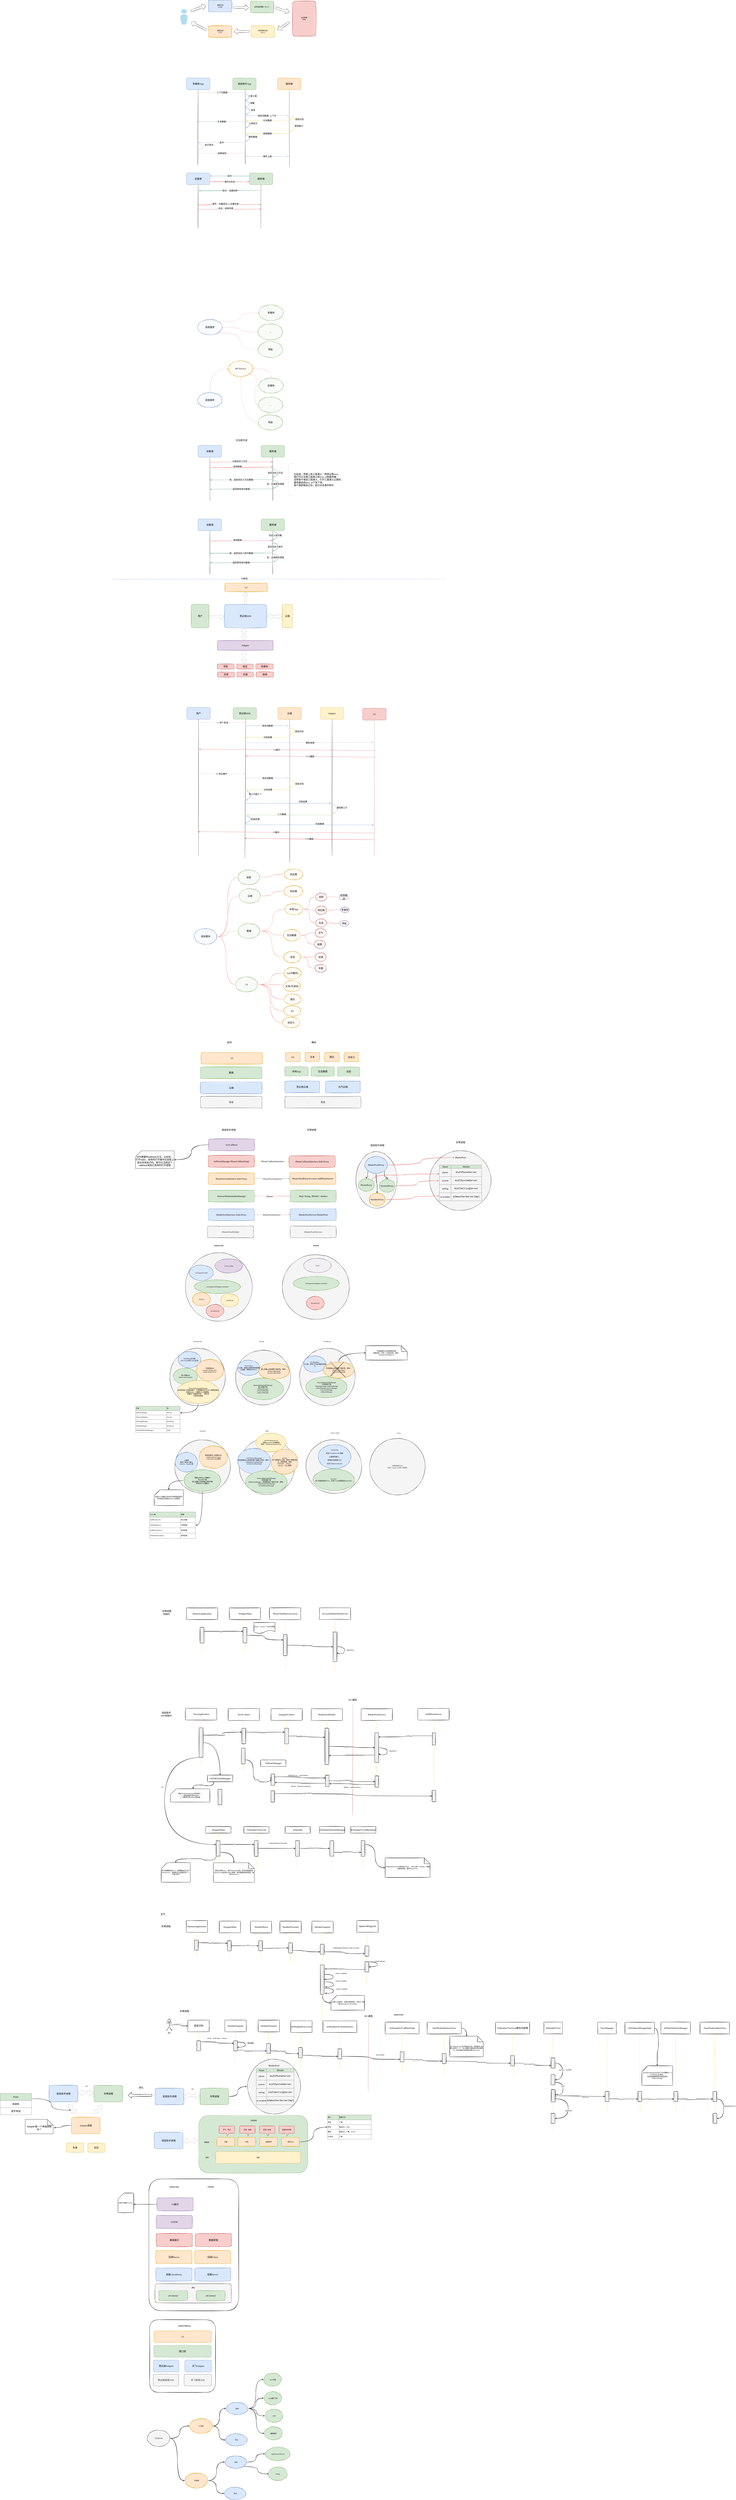<mxfile version="20.2.3" type="github">
  <diagram id="BqSba0YeBKtlmz0u1tCh" name="第 1 页">
    <mxGraphModel dx="2273" dy="1442" grid="0" gridSize="10" guides="1" tooltips="1" connect="1" arrows="1" fold="1" page="0" pageScale="1" pageWidth="827" pageHeight="1169" math="0" shadow="0">
      <root>
        <mxCell id="0" />
        <mxCell id="1" parent="0" />
        <mxCell id="loB__rDDkQlZ5txPn1ok-814" value="" style="rounded=1;whiteSpace=wrap;html=1;comic=1;sketch=1;fillStyle=solid;fontFamily=Comic Sans MS;fontSize=8;strokeColor=#000000;" parent="1" vertex="1">
          <mxGeometry x="-135.5" y="11168" width="337" height="372" as="geometry" />
        </mxCell>
        <mxCell id="loB__rDDkQlZ5txPn1ok-812" value="" style="rounded=1;whiteSpace=wrap;html=1;comic=1;sketch=1;fillStyle=solid;fontFamily=Comic Sans MS;fontSize=8;strokeColor=#000000;" parent="1" vertex="1">
          <mxGeometry x="-139" y="10448" width="460" height="674" as="geometry" />
        </mxCell>
        <mxCell id="loB__rDDkQlZ5txPn1ok-4" value="事件&amp;amp;状态" style="edgeStyle=orthogonalEdgeStyle;curved=1;sketch=1;orthogonalLoop=1;jettySize=auto;html=1;exitX=1;exitY=0.75;exitDx=0;exitDy=0;entryX=0;entryY=0.75;entryDx=0;entryDy=0;fontFamily=Comic Sans MS;strokeColor=#EA6B66;" parent="1" source="loB__rDDkQlZ5txPn1ok-1" target="loB__rDDkQlZ5txPn1ok-2" edge="1">
          <mxGeometry relative="1" as="geometry" />
        </mxCell>
        <mxCell id="loB__rDDkQlZ5txPn1ok-1" value="设备端" style="rounded=1;whiteSpace=wrap;html=1;comic=1;fillColor=#dae8fc;strokeColor=#6c8ebf;fontFamily=Comic Sans MS;" parent="1" vertex="1">
          <mxGeometry x="53" y="185" width="120" height="60" as="geometry" />
        </mxCell>
        <mxCell id="loB__rDDkQlZ5txPn1ok-3" value="指令" style="edgeStyle=orthogonalEdgeStyle;orthogonalLoop=1;jettySize=auto;html=1;exitX=0;exitY=0.25;exitDx=0;exitDy=0;entryX=1;entryY=0.25;entryDx=0;entryDy=0;fontFamily=Comic Sans MS;sketch=1;curved=1;strokeColor=#67AB9F;" parent="1" source="loB__rDDkQlZ5txPn1ok-2" target="loB__rDDkQlZ5txPn1ok-1" edge="1">
          <mxGeometry relative="1" as="geometry" />
        </mxCell>
        <mxCell id="loB__rDDkQlZ5txPn1ok-2" value="服务端" style="rounded=1;whiteSpace=wrap;html=1;comic=1;fillColor=#d5e8d4;strokeColor=#82b366;fontFamily=Comic Sans MS;" parent="1" vertex="1">
          <mxGeometry x="375" y="185" width="120" height="60" as="geometry" />
        </mxCell>
        <mxCell id="loB__rDDkQlZ5txPn1ok-5" value="" style="endArrow=none;dashed=1;html=1;sketch=1;fontFamily=Comic Sans MS;curved=1;entryX=0.5;entryY=1;entryDx=0;entryDy=0;" parent="1" target="loB__rDDkQlZ5txPn1ok-1" edge="1">
          <mxGeometry width="50" height="50" relative="1" as="geometry">
            <mxPoint x="113" y="467" as="sourcePoint" />
            <mxPoint x="116" y="327" as="targetPoint" />
          </mxGeometry>
        </mxCell>
        <mxCell id="loB__rDDkQlZ5txPn1ok-6" value="" style="endArrow=none;dashed=1;html=1;sketch=1;fontFamily=Comic Sans MS;curved=1;entryX=0.5;entryY=1;entryDx=0;entryDy=0;" parent="1" edge="1">
          <mxGeometry width="50" height="50" relative="1" as="geometry">
            <mxPoint x="434.5" y="467" as="sourcePoint" />
            <mxPoint x="434.5" y="245" as="targetPoint" />
          </mxGeometry>
        </mxCell>
        <mxCell id="loB__rDDkQlZ5txPn1ok-7" value="" style="endArrow=classic;html=1;sketch=1;fontFamily=Comic Sans MS;curved=1;strokeColor=#EA6B66;" parent="1" edge="1">
          <mxGeometry width="50" height="50" relative="1" as="geometry">
            <mxPoint x="114" y="348" as="sourcePoint" />
            <mxPoint x="434" y="346" as="targetPoint" />
          </mxGeometry>
        </mxCell>
        <mxCell id="loB__rDDkQlZ5txPn1ok-9" value="事件：设置成功 or 设置失败" style="edgeLabel;html=1;align=center;verticalAlign=middle;resizable=0;points=[];fontFamily=Comic Sans MS;" parent="loB__rDDkQlZ5txPn1ok-7" vertex="1" connectable="0">
          <mxGeometry x="-0.131" y="4" relative="1" as="geometry">
            <mxPoint as="offset" />
          </mxGeometry>
        </mxCell>
        <mxCell id="loB__rDDkQlZ5txPn1ok-8" value="指令：设置闹钟" style="endArrow=none;html=1;sketch=1;fontFamily=Comic Sans MS;curved=1;startArrow=classic;startFill=1;endFill=0;strokeColor=#67AB9F;" parent="1" edge="1">
          <mxGeometry width="50" height="50" relative="1" as="geometry">
            <mxPoint x="116" y="276" as="sourcePoint" />
            <mxPoint x="436" y="274" as="targetPoint" />
          </mxGeometry>
        </mxCell>
        <mxCell id="loB__rDDkQlZ5txPn1ok-10" value="" style="endArrow=classic;html=1;sketch=1;fontFamily=Comic Sans MS;curved=1;strokeColor=#EA6B66;" parent="1" edge="1">
          <mxGeometry width="50" height="50" relative="1" as="geometry">
            <mxPoint x="113" y="370" as="sourcePoint" />
            <mxPoint x="437" y="370" as="targetPoint" />
          </mxGeometry>
        </mxCell>
        <mxCell id="loB__rDDkQlZ5txPn1ok-11" value="状态：闹钟列表" style="edgeLabel;html=1;align=center;verticalAlign=middle;resizable=0;points=[];fontFamily=Comic Sans MS;" parent="loB__rDDkQlZ5txPn1ok-10" vertex="1" connectable="0">
          <mxGeometry x="-0.131" y="4" relative="1" as="geometry">
            <mxPoint as="offset" />
          </mxGeometry>
        </mxCell>
        <mxCell id="loB__rDDkQlZ5txPn1ok-26" style="edgeStyle=orthogonalEdgeStyle;curved=1;sketch=1;orthogonalLoop=1;jettySize=auto;html=1;exitX=1;exitY=0;exitDx=0;exitDy=0;entryX=0;entryY=0.5;entryDx=0;entryDy=0;fontFamily=Comic Sans MS;startArrow=classic;startFill=1;endArrow=classic;endFill=1;strokeColor=#F8CECC;" parent="1" source="loB__rDDkQlZ5txPn1ok-21" target="loB__rDDkQlZ5txPn1ok-23" edge="1">
          <mxGeometry relative="1" as="geometry" />
        </mxCell>
        <mxCell id="loB__rDDkQlZ5txPn1ok-27" style="edgeStyle=orthogonalEdgeStyle;curved=1;sketch=1;orthogonalLoop=1;jettySize=auto;html=1;exitX=1;exitY=0.5;exitDx=0;exitDy=0;fontFamily=Comic Sans MS;startArrow=classic;startFill=1;endArrow=classic;endFill=1;strokeColor=#F8CECC;" parent="1" source="loB__rDDkQlZ5txPn1ok-21" target="loB__rDDkQlZ5txPn1ok-25" edge="1">
          <mxGeometry relative="1" as="geometry" />
        </mxCell>
        <mxCell id="loB__rDDkQlZ5txPn1ok-28" style="edgeStyle=orthogonalEdgeStyle;curved=1;sketch=1;orthogonalLoop=1;jettySize=auto;html=1;exitX=1;exitY=1;exitDx=0;exitDy=0;entryX=0;entryY=0.5;entryDx=0;entryDy=0;fontFamily=Comic Sans MS;startArrow=classic;startFill=1;endArrow=classic;endFill=1;strokeColor=#F8CECC;" parent="1" source="loB__rDDkQlZ5txPn1ok-21" target="loB__rDDkQlZ5txPn1ok-24" edge="1">
          <mxGeometry relative="1" as="geometry" />
        </mxCell>
        <mxCell id="loB__rDDkQlZ5txPn1ok-21" value="语音服务" style="ellipse;whiteSpace=wrap;html=1;comic=1;fontFamily=Comic Sans MS;sketch=1;fillColor=#dae8fc;strokeColor=#6c8ebf;" parent="1" vertex="1">
          <mxGeometry x="113" y="934" width="120" height="80" as="geometry" />
        </mxCell>
        <mxCell id="loB__rDDkQlZ5txPn1ok-23" value="多媒体" style="ellipse;whiteSpace=wrap;html=1;comic=1;fontFamily=Comic Sans MS;sketch=1;fillColor=#d5e8d4;strokeColor=#82b366;" parent="1" vertex="1">
          <mxGeometry x="426" y="860" width="120" height="80" as="geometry" />
        </mxCell>
        <mxCell id="loB__rDDkQlZ5txPn1ok-24" value="导航" style="ellipse;whiteSpace=wrap;html=1;comic=1;fontFamily=Comic Sans MS;sketch=1;fillColor=#d5e8d4;strokeColor=#82b366;" parent="1" vertex="1">
          <mxGeometry x="423" y="1048" width="120" height="80" as="geometry" />
        </mxCell>
        <mxCell id="loB__rDDkQlZ5txPn1ok-25" value="..." style="ellipse;whiteSpace=wrap;html=1;comic=1;fontFamily=Comic Sans MS;sketch=1;fillColor=#d5e8d4;strokeColor=#82b366;" parent="1" vertex="1">
          <mxGeometry x="423" y="958" width="120" height="80" as="geometry" />
        </mxCell>
        <mxCell id="loB__rDDkQlZ5txPn1ok-37" style="edgeStyle=orthogonalEdgeStyle;curved=1;sketch=1;orthogonalLoop=1;jettySize=auto;html=1;exitX=0.5;exitY=0;exitDx=0;exitDy=0;entryX=0;entryY=0.5;entryDx=0;entryDy=0;fontFamily=Comic Sans MS;startArrow=classic;startFill=1;endArrow=classic;endFill=1;strokeColor=#F8CECC;" parent="1" source="loB__rDDkQlZ5txPn1ok-32" target="loB__rDDkQlZ5txPn1ok-36" edge="1">
          <mxGeometry relative="1" as="geometry" />
        </mxCell>
        <mxCell id="loB__rDDkQlZ5txPn1ok-32" value="语音服务" style="ellipse;whiteSpace=wrap;html=1;comic=1;fontFamily=Comic Sans MS;sketch=1;fillColor=#dae8fc;strokeColor=#6c8ebf;" parent="1" vertex="1">
          <mxGeometry x="113" y="1307" width="120" height="80" as="geometry" />
        </mxCell>
        <mxCell id="loB__rDDkQlZ5txPn1ok-33" value="多媒体" style="ellipse;whiteSpace=wrap;html=1;comic=1;fontFamily=Comic Sans MS;sketch=1;fillColor=#d5e8d4;strokeColor=#82b366;" parent="1" vertex="1">
          <mxGeometry x="426" y="1233" width="120" height="80" as="geometry" />
        </mxCell>
        <mxCell id="loB__rDDkQlZ5txPn1ok-34" value="导航" style="ellipse;whiteSpace=wrap;html=1;comic=1;fontFamily=Comic Sans MS;sketch=1;fillColor=#d5e8d4;strokeColor=#82b366;" parent="1" vertex="1">
          <mxGeometry x="423" y="1421" width="120" height="80" as="geometry" />
        </mxCell>
        <mxCell id="loB__rDDkQlZ5txPn1ok-35" value="..." style="ellipse;whiteSpace=wrap;html=1;comic=1;fontFamily=Comic Sans MS;sketch=1;fillColor=#d5e8d4;strokeColor=#82b366;" parent="1" vertex="1">
          <mxGeometry x="423" y="1331" width="120" height="80" as="geometry" />
        </mxCell>
        <mxCell id="loB__rDDkQlZ5txPn1ok-38" style="edgeStyle=orthogonalEdgeStyle;curved=1;sketch=1;orthogonalLoop=1;jettySize=auto;html=1;exitX=1;exitY=0.5;exitDx=0;exitDy=0;fontFamily=Comic Sans MS;startArrow=classic;startFill=1;endArrow=classic;endFill=1;strokeColor=#F8CECC;" parent="1" source="loB__rDDkQlZ5txPn1ok-36" target="loB__rDDkQlZ5txPn1ok-33" edge="1">
          <mxGeometry relative="1" as="geometry" />
        </mxCell>
        <mxCell id="loB__rDDkQlZ5txPn1ok-39" style="edgeStyle=orthogonalEdgeStyle;curved=1;sketch=1;orthogonalLoop=1;jettySize=auto;html=1;exitX=1;exitY=1;exitDx=0;exitDy=0;entryX=0;entryY=0.5;entryDx=0;entryDy=0;fontFamily=Comic Sans MS;startArrow=classic;startFill=1;endArrow=classic;endFill=1;strokeColor=#F8CECC;" parent="1" source="loB__rDDkQlZ5txPn1ok-36" target="loB__rDDkQlZ5txPn1ok-35" edge="1">
          <mxGeometry relative="1" as="geometry" />
        </mxCell>
        <mxCell id="loB__rDDkQlZ5txPn1ok-40" style="edgeStyle=orthogonalEdgeStyle;curved=1;sketch=1;orthogonalLoop=1;jettySize=auto;html=1;exitX=0.5;exitY=1;exitDx=0;exitDy=0;entryX=0;entryY=0.5;entryDx=0;entryDy=0;fontFamily=Comic Sans MS;startArrow=classic;startFill=1;endArrow=classic;endFill=1;strokeColor=#F8CECC;" parent="1" source="loB__rDDkQlZ5txPn1ok-36" target="loB__rDDkQlZ5txPn1ok-34" edge="1">
          <mxGeometry relative="1" as="geometry" />
        </mxCell>
        <mxCell id="loB__rDDkQlZ5txPn1ok-36" value="IPCService" style="ellipse;whiteSpace=wrap;html=1;comic=1;fontFamily=Comic Sans MS;sketch=1;fillColor=#ffe6cc;strokeColor=#d79b00;" parent="1" vertex="1">
          <mxGeometry x="270" y="1146" width="120" height="80" as="geometry" />
        </mxCell>
        <mxCell id="loB__rDDkQlZ5txPn1ok-43" value="多媒体App" style="rounded=1;whiteSpace=wrap;html=1;comic=1;fillColor=#dae8fc;strokeColor=#6c8ebf;fontFamily=Comic Sans MS;" parent="1" vertex="1">
          <mxGeometry x="53" y="-301" width="120" height="60" as="geometry" />
        </mxCell>
        <mxCell id="loB__rDDkQlZ5txPn1ok-45" value="语音助手App" style="rounded=1;whiteSpace=wrap;html=1;comic=1;fillColor=#d5e8d4;strokeColor=#82b366;fontFamily=Comic Sans MS;" parent="1" vertex="1">
          <mxGeometry x="290" y="-301" width="120" height="60" as="geometry" />
        </mxCell>
        <mxCell id="loB__rDDkQlZ5txPn1ok-46" value="" style="endArrow=none;dashed=1;html=1;sketch=1;fontFamily=Comic Sans MS;curved=1;entryX=0.5;entryY=1;entryDx=0;entryDy=0;" parent="1" target="loB__rDDkQlZ5txPn1ok-43" edge="1">
          <mxGeometry width="50" height="50" relative="1" as="geometry">
            <mxPoint x="111" y="144" as="sourcePoint" />
            <mxPoint x="116" y="-159" as="targetPoint" />
          </mxGeometry>
        </mxCell>
        <mxCell id="loB__rDDkQlZ5txPn1ok-47" value="" style="endArrow=none;dashed=1;html=1;sketch=1;fontFamily=Comic Sans MS;curved=1;entryX=0.5;entryY=1;entryDx=0;entryDy=0;" parent="1" edge="1">
          <mxGeometry width="50" height="50" relative="1" as="geometry">
            <mxPoint x="354" y="139" as="sourcePoint" />
            <mxPoint x="354" y="-241" as="targetPoint" />
          </mxGeometry>
        </mxCell>
        <mxCell id="loB__rDDkQlZ5txPn1ok-53" value="服务端" style="rounded=1;whiteSpace=wrap;html=1;comic=1;fillColor=#ffe6cc;strokeColor=#d79b00;fontFamily=Comic Sans MS;" parent="1" vertex="1">
          <mxGeometry x="519" y="-301" width="120" height="60" as="geometry" />
        </mxCell>
        <mxCell id="loB__rDDkQlZ5txPn1ok-54" value="" style="endArrow=none;dashed=1;html=1;sketch=1;fontFamily=Comic Sans MS;curved=1;entryX=0.5;entryY=1;entryDx=0;entryDy=0;" parent="1" edge="1">
          <mxGeometry width="50" height="50" relative="1" as="geometry">
            <mxPoint x="580" y="154" as="sourcePoint" />
            <mxPoint x="579.5" y="-241" as="targetPoint" />
          </mxGeometry>
        </mxCell>
        <mxCell id="loB__rDDkQlZ5txPn1ok-57" value="唤醒" style="endArrow=classic;html=1;sketch=1;fontFamily=Comic Sans MS;strokeColor=#7EA6E0;curved=1;" parent="1" edge="1">
          <mxGeometry width="50" height="50" relative="1" as="geometry">
            <mxPoint x="353" y="-183" as="sourcePoint" />
            <mxPoint x="353" y="-149" as="targetPoint" />
            <Array as="points">
              <mxPoint x="393" y="-175" />
            </Array>
          </mxGeometry>
        </mxCell>
        <mxCell id="loB__rDDkQlZ5txPn1ok-64" value="录音" style="endArrow=classic;html=1;sketch=1;fontFamily=Comic Sans MS;strokeColor=#7EA6E0;curved=1;" parent="1" edge="1">
          <mxGeometry width="50" height="50" relative="1" as="geometry">
            <mxPoint x="357" y="-147" as="sourcePoint" />
            <mxPoint x="357" y="-113" as="targetPoint" />
            <Array as="points">
              <mxPoint x="397" y="-139" />
            </Array>
          </mxGeometry>
        </mxCell>
        <mxCell id="loB__rDDkQlZ5txPn1ok-65" value="语音流数据+上下文" style="endArrow=classic;html=1;sketch=1;fontFamily=Comic Sans MS;strokeColor=#A9C4EB;curved=1;" parent="1" edge="1">
          <mxGeometry width="50" height="50" relative="1" as="geometry">
            <mxPoint x="354" y="-108" as="sourcePoint" />
            <mxPoint x="576" y="-108" as="targetPoint" />
          </mxGeometry>
        </mxCell>
        <mxCell id="loB__rDDkQlZ5txPn1ok-66" value="文本数据" style="endArrow=none;html=1;sketch=1;fontFamily=Comic Sans MS;strokeColor=#FFD966;curved=1;startArrow=classic;startFill=1;endFill=0;" parent="1" edge="1">
          <mxGeometry width="50" height="50" relative="1" as="geometry">
            <mxPoint x="356" y="-84" as="sourcePoint" />
            <mxPoint x="578" y="-84" as="targetPoint" />
          </mxGeometry>
        </mxCell>
        <mxCell id="loB__rDDkQlZ5txPn1ok-67" value="度秘数据" style="endArrow=none;html=1;sketch=1;fontFamily=Comic Sans MS;strokeColor=#FFD966;curved=1;startArrow=classic;startFill=1;endFill=0;" parent="1" edge="1">
          <mxGeometry width="50" height="50" relative="1" as="geometry">
            <mxPoint x="356" y="-17" as="sourcePoint" />
            <mxPoint x="578" y="-17" as="targetPoint" />
          </mxGeometry>
        </mxCell>
        <mxCell id="loB__rDDkQlZ5txPn1ok-68" value="文本数据" style="endArrow=none;html=1;sketch=1;fontFamily=Comic Sans MS;strokeColor=#A9C4EB;curved=1;startArrow=classic;startFill=1;endFill=0;" parent="1" edge="1">
          <mxGeometry width="50" height="50" relative="1" as="geometry">
            <mxPoint x="113" y="-78" as="sourcePoint" />
            <mxPoint x="353" y="-78" as="targetPoint" />
          </mxGeometry>
        </mxCell>
        <mxCell id="loB__rDDkQlZ5txPn1ok-71" value="小度小度" style="endArrow=classic;html=1;sketch=1;fontFamily=Comic Sans MS;strokeColor=#7EA6E0;curved=1;" parent="1" edge="1">
          <mxGeometry width="50" height="50" relative="1" as="geometry">
            <mxPoint x="354" y="-219" as="sourcePoint" />
            <mxPoint x="354" y="-185" as="targetPoint" />
            <Array as="points">
              <mxPoint x="394" y="-211" />
            </Array>
          </mxGeometry>
        </mxCell>
        <mxCell id="loB__rDDkQlZ5txPn1ok-72" value="指令" style="endArrow=none;html=1;sketch=1;fontFamily=Comic Sans MS;strokeColor=#A9C4EB;curved=1;startArrow=classic;startFill=1;endFill=0;" parent="1" edge="1">
          <mxGeometry width="50" height="50" relative="1" as="geometry">
            <mxPoint x="113" y="29" as="sourcePoint" />
            <mxPoint x="353" y="29" as="targetPoint" />
          </mxGeometry>
        </mxCell>
        <mxCell id="loB__rDDkQlZ5txPn1ok-73" value="解析数据" style="endArrow=classic;html=1;sketch=1;fontFamily=Comic Sans MS;strokeColor=#7EA6E0;curved=1;" parent="1" edge="1">
          <mxGeometry width="50" height="50" relative="1" as="geometry">
            <mxPoint x="356" y="-10" as="sourcePoint" />
            <mxPoint x="356" y="24" as="targetPoint" />
            <Array as="points">
              <mxPoint x="396" y="-2" />
            </Array>
          </mxGeometry>
        </mxCell>
        <mxCell id="loB__rDDkQlZ5txPn1ok-74" value="执行指令" style="endArrow=classic;html=1;sketch=1;fontFamily=Comic Sans MS;strokeColor=#F8CECC;curved=1;" parent="1" edge="1">
          <mxGeometry width="50" height="50" relative="1" as="geometry">
            <mxPoint x="116" y="36" as="sourcePoint" />
            <mxPoint x="114" y="66" as="targetPoint" />
            <Array as="points">
              <mxPoint x="173" y="39" />
            </Array>
          </mxGeometry>
        </mxCell>
        <mxCell id="loB__rDDkQlZ5txPn1ok-76" value="结果返回" style="endArrow=classic;html=1;sketch=1;fontFamily=Comic Sans MS;strokeColor=#F8CECC;curved=1;startArrow=none;startFill=0;endFill=1;" parent="1" edge="1">
          <mxGeometry width="50" height="50" relative="1" as="geometry">
            <mxPoint x="115" y="84" as="sourcePoint" />
            <mxPoint x="355" y="84" as="targetPoint" />
          </mxGeometry>
        </mxCell>
        <mxCell id="loB__rDDkQlZ5txPn1ok-77" value="事件上报" style="endArrow=classic;html=1;sketch=1;fontFamily=Comic Sans MS;strokeColor=#A9C4EB;curved=1;" parent="1" edge="1">
          <mxGeometry width="50" height="50" relative="1" as="geometry">
            <mxPoint x="356" y="100" as="sourcePoint" />
            <mxPoint x="578" y="100" as="targetPoint" />
          </mxGeometry>
        </mxCell>
        <mxCell id="loB__rDDkQlZ5txPn1ok-79" value="语音识别" style="endArrow=none;html=1;sketch=1;fontFamily=Comic Sans MS;strokeColor=#FFD966;curved=1;startArrow=classic;startFill=1;endFill=0;" parent="1" edge="1">
          <mxGeometry width="50" height="50" relative="1" as="geometry">
            <mxPoint x="579" y="-88" as="sourcePoint" />
            <mxPoint x="581" y="-105" as="targetPoint" />
            <Array as="points">
              <mxPoint x="631" y="-90" />
            </Array>
          </mxGeometry>
        </mxCell>
        <mxCell id="loB__rDDkQlZ5txPn1ok-80" value="度秘能力" style="endArrow=none;html=1;sketch=1;fontFamily=Comic Sans MS;strokeColor=#FFD966;curved=1;startArrow=classic;startFill=1;endFill=0;" parent="1" edge="1">
          <mxGeometry width="50" height="50" relative="1" as="geometry">
            <mxPoint x="581" y="-24" as="sourcePoint" />
            <mxPoint x="581" y="-73" as="targetPoint" />
            <Array as="points">
              <mxPoint x="631" y="-58" />
            </Array>
          </mxGeometry>
        </mxCell>
        <mxCell id="loB__rDDkQlZ5txPn1ok-81" value="上下文数据" style="endArrow=classic;html=1;sketch=1;fontFamily=Comic Sans MS;strokeColor=#F8CECC;curved=1;startArrow=none;startFill=0;endFill=1;" parent="1" edge="1">
          <mxGeometry width="50" height="50" relative="1" as="geometry">
            <mxPoint x="115" y="-227" as="sourcePoint" />
            <mxPoint x="355" y="-227" as="targetPoint" />
          </mxGeometry>
        </mxCell>
        <mxCell id="loB__rDDkQlZ5txPn1ok-83" value="上屏显示" style="endArrow=classic;html=1;sketch=1;fontFamily=Comic Sans MS;strokeColor=#7EA6E0;curved=1;" parent="1" edge="1">
          <mxGeometry width="50" height="50" relative="1" as="geometry">
            <mxPoint x="357" y="-79" as="sourcePoint" />
            <mxPoint x="357" y="-45" as="targetPoint" />
            <Array as="points">
              <mxPoint x="397" y="-71" />
            </Array>
          </mxGeometry>
        </mxCell>
        <mxCell id="loB__rDDkQlZ5txPn1ok-85" value="设备端" style="rounded=1;whiteSpace=wrap;html=1;comic=1;fillColor=#dae8fc;strokeColor=#6c8ebf;fontFamily=Comic Sans MS;" parent="1" vertex="1">
          <mxGeometry x="113" y="1579" width="120" height="60" as="geometry" />
        </mxCell>
        <mxCell id="loB__rDDkQlZ5txPn1ok-87" value="服务端" style="rounded=1;whiteSpace=wrap;html=1;comic=1;fillColor=#d5e8d4;strokeColor=#82b366;fontFamily=Comic Sans MS;" parent="1" vertex="1">
          <mxGeometry x="435" y="1579" width="120" height="60" as="geometry" />
        </mxCell>
        <mxCell id="loB__rDDkQlZ5txPn1ok-88" value="" style="endArrow=none;dashed=1;html=1;sketch=1;fontFamily=Comic Sans MS;curved=1;entryX=0.5;entryY=1;entryDx=0;entryDy=0;" parent="1" target="loB__rDDkQlZ5txPn1ok-85" edge="1">
          <mxGeometry width="50" height="50" relative="1" as="geometry">
            <mxPoint x="173" y="1861" as="sourcePoint" />
            <mxPoint x="176" y="1721" as="targetPoint" />
          </mxGeometry>
        </mxCell>
        <mxCell id="loB__rDDkQlZ5txPn1ok-89" value="" style="endArrow=none;dashed=1;html=1;sketch=1;fontFamily=Comic Sans MS;curved=1;entryX=0.5;entryY=1;entryDx=0;entryDy=0;" parent="1" edge="1">
          <mxGeometry width="50" height="50" relative="1" as="geometry">
            <mxPoint x="494.5" y="1861" as="sourcePoint" />
            <mxPoint x="494.5" y="1639" as="targetPoint" />
          </mxGeometry>
        </mxCell>
        <mxCell id="loB__rDDkQlZ5txPn1ok-90" value="" style="endArrow=classic;html=1;sketch=1;fontFamily=Comic Sans MS;curved=1;strokeColor=#EA6B66;" parent="1" edge="1">
          <mxGeometry width="50" height="50" relative="1" as="geometry">
            <mxPoint x="175" y="1692" as="sourcePoint" />
            <mxPoint x="495" y="1690" as="targetPoint" />
          </mxGeometry>
        </mxCell>
        <mxCell id="loB__rDDkQlZ5txPn1ok-91" value="语音数据" style="edgeLabel;html=1;align=center;verticalAlign=middle;resizable=0;points=[];fontFamily=Comic Sans MS;" parent="loB__rDDkQlZ5txPn1ok-90" vertex="1" connectable="0">
          <mxGeometry x="-0.131" y="4" relative="1" as="geometry">
            <mxPoint as="offset" />
          </mxGeometry>
        </mxCell>
        <mxCell id="loB__rDDkQlZ5txPn1ok-92" value="是，返回自定义交互数据" style="endArrow=none;html=1;sketch=1;fontFamily=Comic Sans MS;curved=1;startArrow=classic;startFill=1;endFill=0;strokeColor=#67AB9F;" parent="1" edge="1">
          <mxGeometry width="50" height="50" relative="1" as="geometry">
            <mxPoint x="173" y="1755" as="sourcePoint" />
            <mxPoint x="493" y="1753" as="targetPoint" />
          </mxGeometry>
        </mxCell>
        <mxCell id="loB__rDDkQlZ5txPn1ok-95" value="" style="endArrow=classic;html=1;sketch=1;fontFamily=Comic Sans MS;curved=1;strokeColor=#EA6B66;" parent="1" edge="1">
          <mxGeometry width="50" height="50" relative="1" as="geometry">
            <mxPoint x="175" y="1665" as="sourcePoint" />
            <mxPoint x="495" y="1663" as="targetPoint" />
          </mxGeometry>
        </mxCell>
        <mxCell id="loB__rDDkQlZ5txPn1ok-96" value="注册自定义交互" style="edgeLabel;html=1;align=center;verticalAlign=middle;resizable=0;points=[];fontFamily=Comic Sans MS;" parent="loB__rDDkQlZ5txPn1ok-95" vertex="1" connectable="0">
          <mxGeometry x="-0.131" y="4" relative="1" as="geometry">
            <mxPoint x="12" as="offset" />
          </mxGeometry>
        </mxCell>
        <mxCell id="loB__rDDkQlZ5txPn1ok-104" value="&lt;span style=&quot;text-align: center;&quot;&gt;比如说，界面上有三国演义、西游记等item，&lt;br&gt;我们可以注册三国演义和item_id给服务器，&lt;br&gt;这样客户端说三国演义、打开三国演义之类的，&lt;br&gt;服务器会把item_id下发下来，&lt;br&gt;客户端获取到之后，执行点击事件即可&lt;/span&gt;" style="html=1;shape=mxgraph.flowchart.annotation_2;align=left;labelPosition=right;dashed=1;dashPattern=1 4;comic=1;sketch=1;fontFamily=Comic Sans MS;strokeColor=#C3ABD0;" parent="1" vertex="1">
          <mxGeometry x="551" y="1672" width="50" height="164" as="geometry" />
        </mxCell>
        <mxCell id="loB__rDDkQlZ5txPn1ok-105" value="是否自定义交互" style="endArrow=none;html=1;sketch=1;fontFamily=Comic Sans MS;curved=1;startArrow=classic;startFill=1;endFill=0;strokeColor=#67AB9F;" parent="1" edge="1">
          <mxGeometry x="0.274" y="15" width="50" height="50" relative="1" as="geometry">
            <mxPoint x="495" y="1742" as="sourcePoint" />
            <mxPoint x="498" y="1701" as="targetPoint" />
            <Array as="points">
              <mxPoint x="529" y="1728" />
              <mxPoint x="516" y="1701" />
            </Array>
            <mxPoint as="offset" />
          </mxGeometry>
        </mxCell>
        <mxCell id="loB__rDDkQlZ5txPn1ok-109" value="否，云端原有逻辑" style="endArrow=none;html=1;sketch=1;fontFamily=Comic Sans MS;curved=1;startArrow=classic;startFill=1;endFill=0;strokeColor=#67AB9F;" parent="1" edge="1">
          <mxGeometry x="0.274" y="15" width="50" height="50" relative="1" as="geometry">
            <mxPoint x="495" y="1799" as="sourcePoint" />
            <mxPoint x="498" y="1758" as="targetPoint" />
            <Array as="points">
              <mxPoint x="529" y="1785" />
              <mxPoint x="516" y="1758" />
            </Array>
            <mxPoint as="offset" />
          </mxGeometry>
        </mxCell>
        <mxCell id="loB__rDDkQlZ5txPn1ok-110" value="返回原有指令数据" style="endArrow=none;html=1;sketch=1;fontFamily=Comic Sans MS;curved=1;startArrow=classic;startFill=1;endFill=0;strokeColor=#67AB9F;" parent="1" edge="1">
          <mxGeometry width="50" height="50" relative="1" as="geometry">
            <mxPoint x="173" y="1803" as="sourcePoint" />
            <mxPoint x="493" y="1801" as="targetPoint" />
          </mxGeometry>
        </mxCell>
        <mxCell id="loB__rDDkQlZ5txPn1ok-111" value="设备端" style="rounded=1;whiteSpace=wrap;html=1;comic=1;fillColor=#dae8fc;strokeColor=#6c8ebf;fontFamily=Comic Sans MS;" parent="1" vertex="1">
          <mxGeometry x="113" y="1955" width="120" height="60" as="geometry" />
        </mxCell>
        <mxCell id="loB__rDDkQlZ5txPn1ok-112" value="服务端" style="rounded=1;whiteSpace=wrap;html=1;comic=1;fillColor=#d5e8d4;strokeColor=#82b366;fontFamily=Comic Sans MS;" parent="1" vertex="1">
          <mxGeometry x="435" y="1955" width="120" height="60" as="geometry" />
        </mxCell>
        <mxCell id="loB__rDDkQlZ5txPn1ok-113" value="" style="endArrow=none;dashed=1;html=1;sketch=1;fontFamily=Comic Sans MS;curved=1;entryX=0.5;entryY=1;entryDx=0;entryDy=0;" parent="1" target="loB__rDDkQlZ5txPn1ok-111" edge="1">
          <mxGeometry width="50" height="50" relative="1" as="geometry">
            <mxPoint x="173" y="2237" as="sourcePoint" />
            <mxPoint x="176" y="2097" as="targetPoint" />
          </mxGeometry>
        </mxCell>
        <mxCell id="loB__rDDkQlZ5txPn1ok-114" value="" style="endArrow=none;dashed=1;html=1;sketch=1;fontFamily=Comic Sans MS;curved=1;entryX=0.5;entryY=1;entryDx=0;entryDy=0;" parent="1" edge="1">
          <mxGeometry width="50" height="50" relative="1" as="geometry">
            <mxPoint x="494.5" y="2237" as="sourcePoint" />
            <mxPoint x="494.5" y="2015" as="targetPoint" />
          </mxGeometry>
        </mxCell>
        <mxCell id="loB__rDDkQlZ5txPn1ok-115" value="" style="endArrow=classic;html=1;sketch=1;fontFamily=Comic Sans MS;curved=1;strokeColor=#EA6B66;" parent="1" edge="1">
          <mxGeometry width="50" height="50" relative="1" as="geometry">
            <mxPoint x="175" y="2068" as="sourcePoint" />
            <mxPoint x="495" y="2066" as="targetPoint" />
          </mxGeometry>
        </mxCell>
        <mxCell id="loB__rDDkQlZ5txPn1ok-116" value="语音数据" style="edgeLabel;html=1;align=center;verticalAlign=middle;resizable=0;points=[];fontFamily=Comic Sans MS;" parent="loB__rDDkQlZ5txPn1ok-115" vertex="1" connectable="0">
          <mxGeometry x="-0.131" y="4" relative="1" as="geometry">
            <mxPoint as="offset" />
          </mxGeometry>
        </mxCell>
        <mxCell id="loB__rDDkQlZ5txPn1ok-117" value="是，返回自定义指令数据" style="endArrow=none;html=1;sketch=1;fontFamily=Comic Sans MS;curved=1;startArrow=classic;startFill=1;endFill=0;strokeColor=#67AB9F;" parent="1" edge="1">
          <mxGeometry width="50" height="50" relative="1" as="geometry">
            <mxPoint x="173" y="2131" as="sourcePoint" />
            <mxPoint x="493" y="2129" as="targetPoint" />
          </mxGeometry>
        </mxCell>
        <mxCell id="loB__rDDkQlZ5txPn1ok-120" value="自定义指令集" style="endArrow=none;html=1;sketch=1;fontFamily=Comic Sans MS;curved=1;startArrow=classic;startFill=1;endFill=0;strokeColor=#67AB9F;" parent="1" edge="1">
          <mxGeometry x="0.274" y="15" width="50" height="50" relative="1" as="geometry">
            <mxPoint x="495" y="2062" as="sourcePoint" />
            <mxPoint x="498" y="2021" as="targetPoint" />
            <Array as="points">
              <mxPoint x="529" y="2048" />
              <mxPoint x="516" y="2021" />
            </Array>
            <mxPoint as="offset" />
          </mxGeometry>
        </mxCell>
        <mxCell id="loB__rDDkQlZ5txPn1ok-121" value="否，云端原有逻辑" style="endArrow=none;html=1;sketch=1;fontFamily=Comic Sans MS;curved=1;startArrow=classic;startFill=1;endFill=0;strokeColor=#67AB9F;" parent="1" edge="1">
          <mxGeometry x="0.274" y="15" width="50" height="50" relative="1" as="geometry">
            <mxPoint x="495" y="2175" as="sourcePoint" />
            <mxPoint x="498" y="2134" as="targetPoint" />
            <Array as="points">
              <mxPoint x="529" y="2161" />
              <mxPoint x="516" y="2134" />
            </Array>
            <mxPoint as="offset" />
          </mxGeometry>
        </mxCell>
        <mxCell id="loB__rDDkQlZ5txPn1ok-122" value="返回原有指令数据" style="endArrow=none;html=1;sketch=1;fontFamily=Comic Sans MS;curved=1;startArrow=classic;startFill=1;endFill=0;strokeColor=#67AB9F;" parent="1" edge="1">
          <mxGeometry width="50" height="50" relative="1" as="geometry">
            <mxPoint x="173" y="2179" as="sourcePoint" />
            <mxPoint x="493" y="2177" as="targetPoint" />
          </mxGeometry>
        </mxCell>
        <mxCell id="loB__rDDkQlZ5txPn1ok-123" value="是否自定义指令" style="endArrow=none;html=1;sketch=1;fontFamily=Comic Sans MS;curved=1;startArrow=classic;startFill=1;endFill=0;strokeColor=#67AB9F;" parent="1" edge="1">
          <mxGeometry x="0.274" y="15" width="50" height="50" relative="1" as="geometry">
            <mxPoint x="494" y="2120" as="sourcePoint" />
            <mxPoint x="497" y="2079" as="targetPoint" />
            <Array as="points">
              <mxPoint x="528" y="2106" />
              <mxPoint x="515" y="2079" />
            </Array>
            <mxPoint as="offset" />
          </mxGeometry>
        </mxCell>
        <mxCell id="loB__rDDkQlZ5txPn1ok-135" value="思必驰SDK" style="rounded=1;whiteSpace=wrap;html=1;comic=1;sketch=1;fontFamily=Comic Sans MS;strokeColor=#6c8ebf;fillColor=#dae8fc;fillStyle=solid;" parent="1" vertex="1">
          <mxGeometry x="247" y="2392" width="217" height="120" as="geometry" />
        </mxCell>
        <mxCell id="loB__rDDkQlZ5txPn1ok-136" value="用户" style="rounded=1;whiteSpace=wrap;html=1;comic=1;sketch=1;fontFamily=Comic Sans MS;strokeColor=#82b366;fillColor=#d5e8d4;fillStyle=solid;" parent="1" vertex="1">
          <mxGeometry x="77.5" y="2392" width="91" height="120" as="geometry" />
        </mxCell>
        <mxCell id="loB__rDDkQlZ5txPn1ok-138" value="" style="shape=flexArrow;endArrow=classic;startArrow=none;html=1;sketch=1;fontFamily=Comic Sans MS;strokeColor=#CCCCCC;curved=1;startFill=0;" parent="1" edge="1">
          <mxGeometry width="100" height="100" relative="1" as="geometry">
            <mxPoint x="172" y="2456" as="sourcePoint" />
            <mxPoint x="246" y="2456" as="targetPoint" />
          </mxGeometry>
        </mxCell>
        <mxCell id="loB__rDDkQlZ5txPn1ok-139" value="UI" style="rounded=1;whiteSpace=wrap;html=1;comic=1;sketch=1;fontFamily=Comic Sans MS;strokeColor=#d79b00;fillColor=#ffe6cc;fillStyle=solid;" parent="1" vertex="1">
          <mxGeometry x="250" y="2284" width="217" height="43" as="geometry" />
        </mxCell>
        <mxCell id="loB__rDDkQlZ5txPn1ok-140" value="" style="shape=flexArrow;endArrow=block;startArrow=none;html=1;sketch=1;fontFamily=Comic Sans MS;strokeColor=#CCCCCC;curved=1;endFill=0;startFill=0;" parent="1" edge="1">
          <mxGeometry width="100" height="100" relative="1" as="geometry">
            <mxPoint x="355" y="2391" as="sourcePoint" />
            <mxPoint x="355" y="2327" as="targetPoint" />
          </mxGeometry>
        </mxCell>
        <mxCell id="loB__rDDkQlZ5txPn1ok-141" value="云端" style="rounded=1;whiteSpace=wrap;html=1;comic=1;sketch=1;fontFamily=Comic Sans MS;strokeColor=#d6b656;fillColor=#fff2cc;fillStyle=solid;" parent="1" vertex="1">
          <mxGeometry x="543" y="2392" width="53" height="120" as="geometry" />
        </mxCell>
        <mxCell id="loB__rDDkQlZ5txPn1ok-142" value="" style="shape=flexArrow;endArrow=classic;startArrow=classic;html=1;sketch=1;fontFamily=Comic Sans MS;strokeColor=#CCCCCC;curved=1;" parent="1" edge="1">
          <mxGeometry width="100" height="100" relative="1" as="geometry">
            <mxPoint x="466" y="2454" as="sourcePoint" />
            <mxPoint x="540" y="2454" as="targetPoint" />
          </mxGeometry>
        </mxCell>
        <mxCell id="loB__rDDkQlZ5txPn1ok-146" value="Adapter" style="rounded=1;whiteSpace=wrap;html=1;comic=1;sketch=1;fontFamily=Comic Sans MS;strokeColor=#9673a6;fillColor=#e1d5e7;fillStyle=solid;" parent="1" vertex="1">
          <mxGeometry x="211" y="2577" width="286" height="50" as="geometry" />
        </mxCell>
        <mxCell id="loB__rDDkQlZ5txPn1ok-147" value="" style="shape=flexArrow;endArrow=classic;startArrow=classic;html=1;sketch=1;fontFamily=Comic Sans MS;strokeColor=#CCCCCC;curved=1;" parent="1" edge="1">
          <mxGeometry width="100" height="100" relative="1" as="geometry">
            <mxPoint x="348" y="2576" as="sourcePoint" />
            <mxPoint x="348" y="2512" as="targetPoint" />
          </mxGeometry>
        </mxCell>
        <mxCell id="loB__rDDkQlZ5txPn1ok-150" value="导航" style="rounded=1;whiteSpace=wrap;html=1;comic=1;sketch=1;fontFamily=Comic Sans MS;strokeColor=#b85450;fillColor=#f8cecc;fillStyle=solid;" parent="1" vertex="1">
          <mxGeometry x="211" y="2697" width="86" height="26" as="geometry" />
        </mxCell>
        <mxCell id="loB__rDDkQlZ5txPn1ok-151" value="电话" style="rounded=1;whiteSpace=wrap;html=1;comic=1;sketch=1;fontFamily=Comic Sans MS;strokeColor=#b85450;fillColor=#f8cecc;fillStyle=solid;" parent="1" vertex="1">
          <mxGeometry x="310" y="2697" width="85" height="26" as="geometry" />
        </mxCell>
        <mxCell id="loB__rDDkQlZ5txPn1ok-152" value="多媒体" style="rounded=1;whiteSpace=wrap;html=1;comic=1;sketch=1;fontFamily=Comic Sans MS;strokeColor=#b85450;fillColor=#f8cecc;fillStyle=solid;" parent="1" vertex="1">
          <mxGeometry x="408" y="2697" width="89" height="26" as="geometry" />
        </mxCell>
        <mxCell id="loB__rDDkQlZ5txPn1ok-155" value="空调" style="rounded=1;whiteSpace=wrap;html=1;comic=1;sketch=1;fontFamily=Comic Sans MS;strokeColor=#b85450;fillColor=#f8cecc;fillStyle=solid;" parent="1" vertex="1">
          <mxGeometry x="212.5" y="2738" width="86" height="26" as="geometry" />
        </mxCell>
        <mxCell id="loB__rDDkQlZ5txPn1ok-156" value="车窗" style="rounded=1;whiteSpace=wrap;html=1;comic=1;sketch=1;fontFamily=Comic Sans MS;strokeColor=#b85450;fillColor=#f8cecc;fillStyle=solid;" parent="1" vertex="1">
          <mxGeometry x="311.5" y="2738" width="85" height="26" as="geometry" />
        </mxCell>
        <mxCell id="loB__rDDkQlZ5txPn1ok-157" value="座椅" style="rounded=1;whiteSpace=wrap;html=1;comic=1;sketch=1;fontFamily=Comic Sans MS;strokeColor=#b85450;fillColor=#f8cecc;fillStyle=solid;" parent="1" vertex="1">
          <mxGeometry x="409.5" y="2738" width="89" height="26" as="geometry" />
        </mxCell>
        <mxCell id="loB__rDDkQlZ5txPn1ok-158" value="" style="shape=flexArrow;endArrow=classic;startArrow=classic;html=1;sketch=1;fontFamily=Comic Sans MS;strokeColor=#CCCCCC;curved=1;" parent="1" edge="1">
          <mxGeometry width="100" height="100" relative="1" as="geometry">
            <mxPoint x="347" y="2694" as="sourcePoint" />
            <mxPoint x="347" y="2630" as="targetPoint" />
          </mxGeometry>
        </mxCell>
        <mxCell id="loB__rDDkQlZ5txPn1ok-159" value="用户" style="rounded=1;whiteSpace=wrap;html=1;comic=1;fillColor=#dae8fc;strokeColor=#6c8ebf;fontFamily=Comic Sans MS;" parent="1" vertex="1">
          <mxGeometry x="55" y="2920" width="120" height="60" as="geometry" />
        </mxCell>
        <mxCell id="loB__rDDkQlZ5txPn1ok-160" value="思必驰SDK" style="rounded=1;whiteSpace=wrap;html=1;comic=1;fillColor=#d5e8d4;strokeColor=#82b366;fontFamily=Comic Sans MS;" parent="1" vertex="1">
          <mxGeometry x="292" y="2920" width="120" height="60" as="geometry" />
        </mxCell>
        <mxCell id="loB__rDDkQlZ5txPn1ok-161" value="" style="endArrow=none;dashed=1;html=1;sketch=1;fontFamily=Comic Sans MS;curved=1;entryX=0.5;entryY=1;entryDx=0;entryDy=0;" parent="1" target="loB__rDDkQlZ5txPn1ok-159" edge="1">
          <mxGeometry width="50" height="50" relative="1" as="geometry">
            <mxPoint x="115" y="3679" as="sourcePoint" />
            <mxPoint x="118" y="3062" as="targetPoint" />
          </mxGeometry>
        </mxCell>
        <mxCell id="loB__rDDkQlZ5txPn1ok-162" value="" style="endArrow=none;dashed=1;html=1;sketch=1;fontFamily=Comic Sans MS;curved=1;entryX=0.5;entryY=1;entryDx=0;entryDy=0;" parent="1" edge="1">
          <mxGeometry width="50" height="50" relative="1" as="geometry">
            <mxPoint x="353" y="3690" as="sourcePoint" />
            <mxPoint x="356" y="2980" as="targetPoint" />
          </mxGeometry>
        </mxCell>
        <mxCell id="loB__rDDkQlZ5txPn1ok-163" value="云端" style="rounded=1;whiteSpace=wrap;html=1;comic=1;fillColor=#ffe6cc;strokeColor=#d79b00;fontFamily=Comic Sans MS;" parent="1" vertex="1">
          <mxGeometry x="521" y="2920" width="120" height="60" as="geometry" />
        </mxCell>
        <mxCell id="loB__rDDkQlZ5txPn1ok-164" value="" style="endArrow=none;dashed=1;html=1;sketch=1;fontFamily=Comic Sans MS;curved=1;entryX=0.5;entryY=1;entryDx=0;entryDy=0;" parent="1" edge="1">
          <mxGeometry width="50" height="50" relative="1" as="geometry">
            <mxPoint x="582" y="3711" as="sourcePoint" />
            <mxPoint x="581.5" y="2980" as="targetPoint" />
          </mxGeometry>
        </mxCell>
        <mxCell id="loB__rDDkQlZ5txPn1ok-167" value="语音流数据" style="endArrow=classic;html=1;sketch=1;fontFamily=Comic Sans MS;strokeColor=#A9C4EB;curved=1;" parent="1" edge="1">
          <mxGeometry width="50" height="50" relative="1" as="geometry">
            <mxPoint x="356" y="3013" as="sourcePoint" />
            <mxPoint x="578" y="3013" as="targetPoint" />
          </mxGeometry>
        </mxCell>
        <mxCell id="loB__rDDkQlZ5txPn1ok-168" value="识别结果" style="endArrow=none;html=1;sketch=1;fontFamily=Comic Sans MS;strokeColor=#FFD966;curved=1;startArrow=classic;startFill=1;endFill=0;" parent="1" edge="1">
          <mxGeometry width="50" height="50" relative="1" as="geometry">
            <mxPoint x="358" y="3072" as="sourcePoint" />
            <mxPoint x="580" y="3072" as="targetPoint" />
          </mxGeometry>
        </mxCell>
        <mxCell id="loB__rDDkQlZ5txPn1ok-177" value="语音识别" style="endArrow=none;html=1;sketch=1;fontFamily=Comic Sans MS;strokeColor=#FFD966;curved=1;startArrow=classic;startFill=1;endFill=0;" parent="1" edge="1">
          <mxGeometry width="50" height="50" relative="1" as="geometry">
            <mxPoint x="579" y="3060" as="sourcePoint" />
            <mxPoint x="583" y="3026" as="targetPoint" />
            <Array as="points">
              <mxPoint x="633" y="3041" />
            </Array>
          </mxGeometry>
        </mxCell>
        <mxCell id="loB__rDDkQlZ5txPn1ok-179" value="① 讲个笑话" style="endArrow=classic;html=1;sketch=1;fontFamily=Comic Sans MS;strokeColor=#F8CECC;curved=1;startArrow=none;startFill=0;endFill=1;" parent="1" edge="1">
          <mxGeometry width="50" height="50" relative="1" as="geometry">
            <mxPoint x="117" y="2997" as="sourcePoint" />
            <mxPoint x="357" y="2997" as="targetPoint" />
          </mxGeometry>
        </mxCell>
        <mxCell id="loB__rDDkQlZ5txPn1ok-181" value="Adapter" style="rounded=1;whiteSpace=wrap;html=1;comic=1;fillColor=#fff2cc;strokeColor=#d6b656;fontFamily=Comic Sans MS;" parent="1" vertex="1">
          <mxGeometry x="738" y="2920" width="120" height="60" as="geometry" />
        </mxCell>
        <mxCell id="loB__rDDkQlZ5txPn1ok-182" value="" style="endArrow=none;dashed=1;html=1;sketch=1;fontFamily=Comic Sans MS;curved=1;entryX=0.5;entryY=1;entryDx=0;entryDy=0;" parent="1" edge="1">
          <mxGeometry width="50" height="50" relative="1" as="geometry">
            <mxPoint x="799" y="3678" as="sourcePoint" />
            <mxPoint x="798.5" y="2980" as="targetPoint" />
          </mxGeometry>
        </mxCell>
        <mxCell id="loB__rDDkQlZ5txPn1ok-184" value="第三方能力？" style="endArrow=none;html=1;sketch=1;fontFamily=Comic Sans MS;strokeColor=#7EA6E0;curved=1;startArrow=classic;startFill=1;endFill=0;" parent="1" edge="1">
          <mxGeometry width="50" height="50" relative="1" as="geometry">
            <mxPoint x="358" y="3395" as="sourcePoint" />
            <mxPoint x="358" y="3346" as="targetPoint" />
            <Array as="points">
              <mxPoint x="408" y="3361" />
            </Array>
          </mxGeometry>
        </mxCell>
        <mxCell id="loB__rDDkQlZ5txPn1ok-185" value="UI" style="rounded=1;whiteSpace=wrap;html=1;comic=1;fillColor=#f8cecc;strokeColor=#b85450;fontFamily=Comic Sans MS;" parent="1" vertex="1">
          <mxGeometry x="955" y="2924" width="120" height="60" as="geometry" />
        </mxCell>
        <mxCell id="loB__rDDkQlZ5txPn1ok-186" value="" style="endArrow=none;dashed=1;html=1;sketch=1;fontFamily=Comic Sans MS;curved=1;entryX=0.5;entryY=1;entryDx=0;entryDy=0;fillColor=#f8cecc;strokeColor=#b85450;" parent="1" edge="1">
          <mxGeometry width="50" height="50" relative="1" as="geometry">
            <mxPoint x="1016" y="3677" as="sourcePoint" />
            <mxPoint x="1015.5" y="2984" as="targetPoint" />
          </mxGeometry>
        </mxCell>
        <mxCell id="loB__rDDkQlZ5txPn1ok-189" value="解析结果" style="endArrow=classic;html=1;sketch=1;fontFamily=Comic Sans MS;strokeColor=#A9C4EB;curved=1;" parent="1" edge="1">
          <mxGeometry width="50" height="50" relative="1" as="geometry">
            <mxPoint x="360" y="3101" as="sourcePoint" />
            <mxPoint x="1013" y="3098" as="targetPoint" />
          </mxGeometry>
        </mxCell>
        <mxCell id="loB__rDDkQlZ5txPn1ok-190" value="UI展示" style="endArrow=none;html=1;sketch=1;fontFamily=Comic Sans MS;strokeColor=#EA6B66;curved=1;startArrow=classic;startFill=1;endFill=0;" parent="1" edge="1">
          <mxGeometry x="-0.115" width="50" height="50" relative="1" as="geometry">
            <mxPoint x="117" y="3133" as="sourcePoint" />
            <mxPoint x="1019" y="3140" as="targetPoint" />
            <mxPoint as="offset" />
          </mxGeometry>
        </mxCell>
        <mxCell id="loB__rDDkQlZ5txPn1ok-191" value="TTS播报" style="endArrow=none;html=1;sketch=1;fontFamily=Comic Sans MS;strokeColor=#EA6B66;curved=1;startArrow=classic;startFill=1;endFill=0;" parent="1" edge="1">
          <mxGeometry width="50" height="50" relative="1" as="geometry">
            <mxPoint x="355" y="3167" as="sourcePoint" />
            <mxPoint x="1017" y="3174" as="targetPoint" />
          </mxGeometry>
        </mxCell>
        <mxCell id="loB__rDDkQlZ5txPn1ok-192" value="② 附近餐厅" style="endArrow=classic;html=1;sketch=1;fontFamily=Comic Sans MS;strokeColor=#F8CECC;curved=1;startArrow=none;startFill=0;endFill=1;" parent="1" edge="1">
          <mxGeometry width="50" height="50" relative="1" as="geometry">
            <mxPoint x="113" y="3259" as="sourcePoint" />
            <mxPoint x="353" y="3259" as="targetPoint" />
          </mxGeometry>
        </mxCell>
        <mxCell id="loB__rDDkQlZ5txPn1ok-193" value="语音流数据" style="endArrow=classic;html=1;sketch=1;fontFamily=Comic Sans MS;strokeColor=#A9C4EB;curved=1;" parent="1" edge="1">
          <mxGeometry width="50" height="50" relative="1" as="geometry">
            <mxPoint x="357" y="3281" as="sourcePoint" />
            <mxPoint x="579" y="3281" as="targetPoint" />
          </mxGeometry>
        </mxCell>
        <mxCell id="loB__rDDkQlZ5txPn1ok-194" value="识别结果" style="endArrow=none;html=1;sketch=1;fontFamily=Comic Sans MS;strokeColor=#FFD966;curved=1;startArrow=classic;startFill=1;endFill=0;" parent="1" edge="1">
          <mxGeometry width="50" height="50" relative="1" as="geometry">
            <mxPoint x="359" y="3340" as="sourcePoint" />
            <mxPoint x="581" y="3340" as="targetPoint" />
          </mxGeometry>
        </mxCell>
        <mxCell id="loB__rDDkQlZ5txPn1ok-195" value="语音识别" style="endArrow=none;html=1;sketch=1;fontFamily=Comic Sans MS;strokeColor=#FFD966;curved=1;startArrow=classic;startFill=1;endFill=0;" parent="1" edge="1">
          <mxGeometry width="50" height="50" relative="1" as="geometry">
            <mxPoint x="580" y="3328" as="sourcePoint" />
            <mxPoint x="584" y="3294" as="targetPoint" />
            <Array as="points">
              <mxPoint x="634" y="3309" />
            </Array>
          </mxGeometry>
        </mxCell>
        <mxCell id="loB__rDDkQlZ5txPn1ok-196" value="识别结果" style="endArrow=classic;html=1;sketch=1;fontFamily=Comic Sans MS;strokeColor=#7EA6E0;curved=1;startArrow=none;startFill=0;endFill=1;" parent="1" edge="1">
          <mxGeometry x="0.336" y="9" width="50" height="50" relative="1" as="geometry">
            <mxPoint x="359" y="3410" as="sourcePoint" />
            <mxPoint x="793" y="3410" as="targetPoint" />
            <mxPoint as="offset" />
          </mxGeometry>
        </mxCell>
        <mxCell id="loB__rDDkQlZ5txPn1ok-197" value="通信第三方" style="endArrow=none;html=1;sketch=1;fontFamily=Comic Sans MS;strokeColor=#97D077;curved=1;startArrow=classic;startFill=1;endFill=0;fillColor=#f8cecc;" parent="1" edge="1">
          <mxGeometry width="50" height="50" relative="1" as="geometry">
            <mxPoint x="801" y="3464" as="sourcePoint" />
            <mxPoint x="801" y="3415" as="targetPoint" />
            <Array as="points">
              <mxPoint x="851" y="3430" />
            </Array>
          </mxGeometry>
        </mxCell>
        <mxCell id="loB__rDDkQlZ5txPn1ok-198" value="三方数据" style="endArrow=none;html=1;sketch=1;fontFamily=Comic Sans MS;strokeColor=#97D077;curved=1;startArrow=classic;startFill=1;endFill=0;" parent="1" edge="1">
          <mxGeometry x="-0.175" y="4" width="50" height="50" relative="1" as="geometry">
            <mxPoint x="362" y="3470" as="sourcePoint" />
            <mxPoint x="796" y="3470" as="targetPoint" />
            <mxPoint as="offset" />
          </mxGeometry>
        </mxCell>
        <mxCell id="loB__rDDkQlZ5txPn1ok-199" value="封装数据" style="endArrow=classic;html=1;sketch=1;fontFamily=Comic Sans MS;strokeColor=#7EA6E0;curved=1;startArrow=none;startFill=0;endFill=1;" parent="1" edge="1">
          <mxGeometry x="0.152" y="5" width="50" height="50" relative="1" as="geometry">
            <mxPoint x="359" y="3519" as="sourcePoint" />
            <mxPoint x="1012" y="3521" as="targetPoint" />
            <mxPoint as="offset" />
          </mxGeometry>
        </mxCell>
        <mxCell id="loB__rDDkQlZ5txPn1ok-200" value="UI展示" style="endArrow=none;html=1;sketch=1;fontFamily=Comic Sans MS;strokeColor=#EA6B66;curved=1;startArrow=classic;startFill=1;endFill=0;" parent="1" edge="1">
          <mxGeometry x="-0.115" width="50" height="50" relative="1" as="geometry">
            <mxPoint x="113" y="3555" as="sourcePoint" />
            <mxPoint x="1015" y="3562" as="targetPoint" />
            <mxPoint as="offset" />
          </mxGeometry>
        </mxCell>
        <mxCell id="loB__rDDkQlZ5txPn1ok-201" value="TTS播报" style="endArrow=none;html=1;sketch=1;fontFamily=Comic Sans MS;strokeColor=#EA6B66;curved=1;startArrow=classic;startFill=1;endFill=0;" parent="1" edge="1">
          <mxGeometry width="50" height="50" relative="1" as="geometry">
            <mxPoint x="351" y="3589" as="sourcePoint" />
            <mxPoint x="1013" y="3596" as="targetPoint" />
          </mxGeometry>
        </mxCell>
        <mxCell id="loB__rDDkQlZ5txPn1ok-202" value="封装处理" style="endArrow=none;html=1;sketch=1;fontFamily=Comic Sans MS;strokeColor=#7EA6E0;curved=1;startArrow=classic;startFill=1;endFill=0;" parent="1" edge="1">
          <mxGeometry width="50" height="50" relative="1" as="geometry">
            <mxPoint x="353" y="3511" as="sourcePoint" />
            <mxPoint x="358" y="3475" as="targetPoint" />
            <Array as="points">
              <mxPoint x="408" y="3490" />
            </Array>
          </mxGeometry>
        </mxCell>
        <mxCell id="loB__rDDkQlZ5txPn1ok-203" value="" style="endArrow=none;dashed=1;html=1;sketch=1;fontFamily=Comic Sans MS;strokeColor=#7EA6E0;curved=1;" parent="1" edge="1">
          <mxGeometry width="50" height="50" relative="1" as="geometry">
            <mxPoint x="-324" y="2264" as="sourcePoint" />
            <mxPoint x="1380" y="2262" as="targetPoint" />
          </mxGeometry>
        </mxCell>
        <mxCell id="loB__rDDkQlZ5txPn1ok-204" value="分割线" style="edgeLabel;html=1;align=center;verticalAlign=middle;resizable=0;points=[];fontFamily=Comic Sans MS;" parent="loB__rDDkQlZ5txPn1ok-203" vertex="1" connectable="0">
          <mxGeometry x="-0.21" y="3" relative="1" as="geometry">
            <mxPoint as="offset" />
          </mxGeometry>
        </mxCell>
        <mxCell id="loB__rDDkQlZ5txPn1ok-210" style="edgeStyle=orthogonalEdgeStyle;curved=1;sketch=1;orthogonalLoop=1;jettySize=auto;html=1;exitX=1;exitY=0.5;exitDx=0;exitDy=0;entryX=0;entryY=0.5;entryDx=0;entryDy=0;fontFamily=Comic Sans MS;startArrow=none;startFill=0;endArrow=none;endFill=0;strokeColor=#F19C99;" parent="1" source="loB__rDDkQlZ5txPn1ok-205" target="loB__rDDkQlZ5txPn1ok-209" edge="1">
          <mxGeometry relative="1" as="geometry" />
        </mxCell>
        <mxCell id="loB__rDDkQlZ5txPn1ok-211" style="edgeStyle=orthogonalEdgeStyle;curved=1;sketch=1;orthogonalLoop=1;jettySize=auto;html=1;exitX=1;exitY=0.5;exitDx=0;exitDy=0;entryX=0;entryY=0.5;entryDx=0;entryDy=0;fontFamily=Comic Sans MS;startArrow=none;startFill=0;endArrow=none;endFill=0;strokeColor=#F19C99;" parent="1" source="loB__rDDkQlZ5txPn1ok-205" target="loB__rDDkQlZ5txPn1ok-208" edge="1">
          <mxGeometry relative="1" as="geometry" />
        </mxCell>
        <mxCell id="loB__rDDkQlZ5txPn1ok-212" style="edgeStyle=orthogonalEdgeStyle;curved=1;sketch=1;orthogonalLoop=1;jettySize=auto;html=1;exitX=1;exitY=0.5;exitDx=0;exitDy=0;entryX=0;entryY=0.5;entryDx=0;entryDy=0;fontFamily=Comic Sans MS;startArrow=none;startFill=0;endArrow=none;endFill=0;strokeColor=#F19C99;" parent="1" source="loB__rDDkQlZ5txPn1ok-205" target="loB__rDDkQlZ5txPn1ok-207" edge="1">
          <mxGeometry relative="1" as="geometry" />
        </mxCell>
        <mxCell id="loB__rDDkQlZ5txPn1ok-221" style="edgeStyle=orthogonalEdgeStyle;curved=1;sketch=1;orthogonalLoop=1;jettySize=auto;html=1;exitX=1;exitY=0.5;exitDx=0;exitDy=0;entryX=0;entryY=0.5;entryDx=0;entryDy=0;fontFamily=Comic Sans MS;startArrow=none;startFill=0;endArrow=none;endFill=0;strokeColor=#F19C99;" parent="1" source="loB__rDDkQlZ5txPn1ok-205" target="loB__rDDkQlZ5txPn1ok-220" edge="1">
          <mxGeometry relative="1" as="geometry" />
        </mxCell>
        <mxCell id="loB__rDDkQlZ5txPn1ok-205" value="语音模块" style="ellipse;whiteSpace=wrap;html=1;comic=1;fontFamily=Comic Sans MS;sketch=1;fillColor=#dae8fc;strokeColor=#6c8ebf;" parent="1" vertex="1">
          <mxGeometry x="91" y="4051" width="120" height="80" as="geometry" />
        </mxCell>
        <mxCell id="loB__rDDkQlZ5txPn1ok-246" style="edgeStyle=orthogonalEdgeStyle;curved=1;sketch=1;orthogonalLoop=1;jettySize=auto;html=1;exitX=1;exitY=0.5;exitDx=0;exitDy=0;fontFamily=Comic Sans MS;startArrow=none;startFill=0;endArrow=none;endFill=0;strokeColor=#F19C99;" parent="1" source="loB__rDDkQlZ5txPn1ok-207" target="loB__rDDkQlZ5txPn1ok-243" edge="1">
          <mxGeometry relative="1" as="geometry" />
        </mxCell>
        <mxCell id="loB__rDDkQlZ5txPn1ok-247" style="edgeStyle=orthogonalEdgeStyle;curved=1;sketch=1;orthogonalLoop=1;jettySize=auto;html=1;exitX=1;exitY=0.5;exitDx=0;exitDy=0;entryX=0;entryY=0.5;entryDx=0;entryDy=0;fontFamily=Comic Sans MS;startArrow=none;startFill=0;endArrow=none;endFill=0;strokeColor=#F19C99;" parent="1" source="loB__rDDkQlZ5txPn1ok-207" target="loB__rDDkQlZ5txPn1ok-244" edge="1">
          <mxGeometry relative="1" as="geometry" />
        </mxCell>
        <mxCell id="loB__rDDkQlZ5txPn1ok-248" style="edgeStyle=orthogonalEdgeStyle;curved=1;sketch=1;orthogonalLoop=1;jettySize=auto;html=1;exitX=1;exitY=0.5;exitDx=0;exitDy=0;entryX=0;entryY=0.5;entryDx=0;entryDy=0;fontFamily=Comic Sans MS;startArrow=none;startFill=0;endArrow=none;endFill=0;strokeColor=#F19C99;" parent="1" source="loB__rDDkQlZ5txPn1ok-207" target="loB__rDDkQlZ5txPn1ok-245" edge="1">
          <mxGeometry relative="1" as="geometry" />
        </mxCell>
        <mxCell id="loB__rDDkQlZ5txPn1ok-250" style="edgeStyle=orthogonalEdgeStyle;curved=1;sketch=1;orthogonalLoop=1;jettySize=auto;html=1;exitX=1;exitY=0.5;exitDx=0;exitDy=0;entryX=0.011;entryY=0.377;entryDx=0;entryDy=0;entryPerimeter=0;fontFamily=Comic Sans MS;startArrow=none;startFill=0;endArrow=none;endFill=0;strokeColor=#F19C99;" parent="1" source="loB__rDDkQlZ5txPn1ok-207" target="loB__rDDkQlZ5txPn1ok-249" edge="1">
          <mxGeometry relative="1" as="geometry" />
        </mxCell>
        <mxCell id="loB__rDDkQlZ5txPn1ok-276" style="edgeStyle=orthogonalEdgeStyle;curved=1;sketch=1;orthogonalLoop=1;jettySize=auto;html=1;exitX=1;exitY=0.5;exitDx=0;exitDy=0;entryX=0;entryY=0.5;entryDx=0;entryDy=0;fontFamily=Comic Sans MS;startArrow=none;startFill=0;endArrow=none;endFill=0;strokeColor=#F19C99;" parent="1" source="loB__rDDkQlZ5txPn1ok-207" target="loB__rDDkQlZ5txPn1ok-275" edge="1">
          <mxGeometry relative="1" as="geometry" />
        </mxCell>
        <mxCell id="loB__rDDkQlZ5txPn1ok-207" value="UI" style="ellipse;whiteSpace=wrap;html=1;comic=1;sketch=1;fillStyle=auto;fontFamily=Comic Sans MS;strokeColor=#82b366;fillColor=#d5e8d4;" parent="1" vertex="1">
          <mxGeometry x="302" y="4299" width="118" height="75" as="geometry" />
        </mxCell>
        <mxCell id="loB__rDDkQlZ5txPn1ok-217" style="edgeStyle=orthogonalEdgeStyle;curved=1;sketch=1;orthogonalLoop=1;jettySize=auto;html=1;exitX=1;exitY=0.5;exitDx=0;exitDy=0;entryX=0;entryY=0.5;entryDx=0;entryDy=0;fontFamily=Comic Sans MS;startArrow=none;startFill=0;endArrow=none;endFill=0;strokeColor=#F19C99;" parent="1" source="loB__rDDkQlZ5txPn1ok-208" target="loB__rDDkQlZ5txPn1ok-215" edge="1">
          <mxGeometry relative="1" as="geometry" />
        </mxCell>
        <mxCell id="loB__rDDkQlZ5txPn1ok-226" style="edgeStyle=orthogonalEdgeStyle;curved=1;sketch=1;orthogonalLoop=1;jettySize=auto;html=1;exitX=1;exitY=0.5;exitDx=0;exitDy=0;entryX=0;entryY=0.5;entryDx=0;entryDy=0;fontFamily=Comic Sans MS;startArrow=none;startFill=0;endArrow=none;endFill=0;strokeColor=#F19C99;" parent="1" source="loB__rDDkQlZ5txPn1ok-208" target="loB__rDDkQlZ5txPn1ok-225" edge="1">
          <mxGeometry relative="1" as="geometry" />
        </mxCell>
        <mxCell id="loB__rDDkQlZ5txPn1ok-256" style="edgeStyle=orthogonalEdgeStyle;curved=1;sketch=1;orthogonalLoop=1;jettySize=auto;html=1;exitX=1;exitY=0.5;exitDx=0;exitDy=0;entryX=0;entryY=0.5;entryDx=0;entryDy=0;fontFamily=Comic Sans MS;startArrow=none;startFill=0;endArrow=none;endFill=0;strokeColor=#F19C99;" parent="1" source="loB__rDDkQlZ5txPn1ok-208" target="loB__rDDkQlZ5txPn1ok-255" edge="1">
          <mxGeometry relative="1" as="geometry" />
        </mxCell>
        <mxCell id="loB__rDDkQlZ5txPn1ok-208" value="数据" style="ellipse;whiteSpace=wrap;html=1;comic=1;sketch=1;fillStyle=auto;fontFamily=Comic Sans MS;strokeColor=#82b366;fillColor=#d5e8d4;" parent="1" vertex="1">
          <mxGeometry x="315" y="4026" width="116" height="74" as="geometry" />
        </mxCell>
        <mxCell id="loB__rDDkQlZ5txPn1ok-214" style="edgeStyle=orthogonalEdgeStyle;curved=1;sketch=1;orthogonalLoop=1;jettySize=auto;html=1;exitX=1;exitY=0.5;exitDx=0;exitDy=0;entryX=0;entryY=0.5;entryDx=0;entryDy=0;fontFamily=Comic Sans MS;startArrow=none;startFill=0;endArrow=none;endFill=0;strokeColor=#F19C99;" parent="1" source="loB__rDDkQlZ5txPn1ok-209" target="loB__rDDkQlZ5txPn1ok-213" edge="1">
          <mxGeometry relative="1" as="geometry" />
        </mxCell>
        <mxCell id="loB__rDDkQlZ5txPn1ok-209" value="语音" style="ellipse;whiteSpace=wrap;html=1;comic=1;sketch=1;fillStyle=auto;fontFamily=Comic Sans MS;strokeColor=#82b366;fillColor=#d5e8d4;" parent="1" vertex="1">
          <mxGeometry x="315" y="3752" width="114" height="73" as="geometry" />
        </mxCell>
        <mxCell id="loB__rDDkQlZ5txPn1ok-213" value="供应商" style="ellipse;whiteSpace=wrap;html=1;comic=1;sketch=1;fillStyle=auto;fontFamily=Comic Sans MS;strokeColor=#d79b00;fillColor=#ffe6cc;" parent="1" vertex="1">
          <mxGeometry x="549.5" y="3745" width="102" height="58" as="geometry" />
        </mxCell>
        <mxCell id="loB__rDDkQlZ5txPn1ok-229" style="edgeStyle=orthogonalEdgeStyle;curved=1;sketch=1;orthogonalLoop=1;jettySize=auto;html=1;exitX=1;exitY=0.5;exitDx=0;exitDy=0;entryX=0;entryY=0.5;entryDx=0;entryDy=0;fontFamily=Comic Sans MS;startArrow=none;startFill=0;endArrow=none;endFill=0;strokeColor=#F19C99;" parent="1" source="loB__rDDkQlZ5txPn1ok-215" target="loB__rDDkQlZ5txPn1ok-227" edge="1">
          <mxGeometry relative="1" as="geometry" />
        </mxCell>
        <mxCell id="loB__rDDkQlZ5txPn1ok-230" style="edgeStyle=orthogonalEdgeStyle;curved=1;sketch=1;orthogonalLoop=1;jettySize=auto;html=1;exitX=1;exitY=0.5;exitDx=0;exitDy=0;entryX=0;entryY=0.5;entryDx=0;entryDy=0;fontFamily=Comic Sans MS;startArrow=none;startFill=0;endArrow=none;endFill=0;strokeColor=#F19C99;" parent="1" source="loB__rDDkQlZ5txPn1ok-215" target="loB__rDDkQlZ5txPn1ok-216" edge="1">
          <mxGeometry relative="1" as="geometry" />
        </mxCell>
        <mxCell id="loB__rDDkQlZ5txPn1ok-231" style="edgeStyle=orthogonalEdgeStyle;curved=1;sketch=1;orthogonalLoop=1;jettySize=auto;html=1;exitX=1;exitY=0.5;exitDx=0;exitDy=0;entryX=0;entryY=0.5;entryDx=0;entryDy=0;fontFamily=Comic Sans MS;startArrow=none;startFill=0;endArrow=none;endFill=0;strokeColor=#F19C99;" parent="1" source="loB__rDDkQlZ5txPn1ok-215" target="loB__rDDkQlZ5txPn1ok-228" edge="1">
          <mxGeometry relative="1" as="geometry" />
        </mxCell>
        <mxCell id="loB__rDDkQlZ5txPn1ok-215" value="本地App" style="ellipse;whiteSpace=wrap;html=1;comic=1;sketch=1;fillStyle=auto;fontFamily=Comic Sans MS;strokeColor=#d79b00;fillColor=#ffe6cc;" parent="1" vertex="1">
          <mxGeometry x="555" y="3922" width="95" height="60" as="geometry" />
        </mxCell>
        <mxCell id="loB__rDDkQlZ5txPn1ok-235" style="edgeStyle=orthogonalEdgeStyle;curved=1;sketch=1;orthogonalLoop=1;jettySize=auto;html=1;exitX=1;exitY=0.5;exitDx=0;exitDy=0;entryX=0;entryY=0.5;entryDx=0;entryDy=0;fontFamily=Comic Sans MS;startArrow=none;startFill=0;endArrow=none;endFill=0;strokeColor=#F19C99;" parent="1" source="loB__rDDkQlZ5txPn1ok-216" target="loB__rDDkQlZ5txPn1ok-232" edge="1">
          <mxGeometry relative="1" as="geometry" />
        </mxCell>
        <mxCell id="loB__rDDkQlZ5txPn1ok-216" value="供应商" style="ellipse;whiteSpace=wrap;html=1;comic=1;sketch=1;fillStyle=auto;fontFamily=Comic Sans MS;strokeColor=#b85450;fillColor=#f8cecc;" parent="1" vertex="1">
          <mxGeometry x="713" y="3935" width="59" height="44" as="geometry" />
        </mxCell>
        <mxCell id="loB__rDDkQlZ5txPn1ok-223" style="edgeStyle=orthogonalEdgeStyle;curved=1;sketch=1;orthogonalLoop=1;jettySize=auto;html=1;exitX=1;exitY=0.5;exitDx=0;exitDy=0;fontFamily=Comic Sans MS;startArrow=none;startFill=0;endArrow=none;endFill=0;strokeColor=#F19C99;" parent="1" source="loB__rDDkQlZ5txPn1ok-220" target="loB__rDDkQlZ5txPn1ok-222" edge="1">
          <mxGeometry relative="1" as="geometry" />
        </mxCell>
        <mxCell id="loB__rDDkQlZ5txPn1ok-220" value="云端" style="ellipse;whiteSpace=wrap;html=1;comic=1;sketch=1;fillStyle=auto;fontFamily=Comic Sans MS;strokeColor=#82b366;fillColor=#d5e8d4;" parent="1" vertex="1">
          <mxGeometry x="321" y="3847" width="114" height="74" as="geometry" />
        </mxCell>
        <mxCell id="loB__rDDkQlZ5txPn1ok-222" value="供应商" style="ellipse;whiteSpace=wrap;html=1;comic=1;sketch=1;fillStyle=auto;fontFamily=Comic Sans MS;strokeColor=#d79b00;fillColor=#ffe6cc;" parent="1" vertex="1">
          <mxGeometry x="549.5" y="3831" width="102" height="58" as="geometry" />
        </mxCell>
        <mxCell id="loB__rDDkQlZ5txPn1ok-224" value="导航" style="ellipse;whiteSpace=wrap;html=1;comic=1;sketch=1;fillStyle=auto;fontFamily=Comic Sans MS;strokeColor=#9673a6;fillColor=#e1d5e7;" parent="1" vertex="1">
          <mxGeometry x="837" y="4010" width="48" height="29" as="geometry" />
        </mxCell>
        <mxCell id="loB__rDDkQlZ5txPn1ok-240" style="edgeStyle=orthogonalEdgeStyle;curved=1;sketch=1;orthogonalLoop=1;jettySize=auto;html=1;exitX=1;exitY=0.5;exitDx=0;exitDy=0;fontFamily=Comic Sans MS;startArrow=none;startFill=0;endArrow=none;endFill=0;strokeColor=#F19C99;" parent="1" source="loB__rDDkQlZ5txPn1ok-225" target="loB__rDDkQlZ5txPn1ok-237" edge="1">
          <mxGeometry relative="1" as="geometry" />
        </mxCell>
        <mxCell id="loB__rDDkQlZ5txPn1ok-262" style="edgeStyle=orthogonalEdgeStyle;curved=1;sketch=1;orthogonalLoop=1;jettySize=auto;html=1;exitX=1;exitY=0.5;exitDx=0;exitDy=0;entryX=0;entryY=0.5;entryDx=0;entryDy=0;fontFamily=Comic Sans MS;startArrow=none;startFill=0;endArrow=none;endFill=0;strokeColor=#F19C99;" parent="1" source="loB__rDDkQlZ5txPn1ok-225" target="loB__rDDkQlZ5txPn1ok-261" edge="1">
          <mxGeometry relative="1" as="geometry" />
        </mxCell>
        <mxCell id="loB__rDDkQlZ5txPn1ok-225" value="车控" style="ellipse;whiteSpace=wrap;html=1;comic=1;sketch=1;fillStyle=auto;fontFamily=Comic Sans MS;strokeColor=#d79b00;fillColor=#ffe6cc;" parent="1" vertex="1">
          <mxGeometry x="549.5" y="4168" width="91" height="57" as="geometry" />
        </mxCell>
        <mxCell id="loB__rDDkQlZ5txPn1ok-234" style="edgeStyle=orthogonalEdgeStyle;curved=1;sketch=1;orthogonalLoop=1;jettySize=auto;html=1;exitX=1;exitY=0.5;exitDx=0;exitDy=0;entryX=0;entryY=0.5;entryDx=0;entryDy=0;fontFamily=Comic Sans MS;startArrow=none;startFill=0;endArrow=none;endFill=0;strokeColor=#F19C99;" parent="1" source="loB__rDDkQlZ5txPn1ok-227" target="loB__rDDkQlZ5txPn1ok-233" edge="1">
          <mxGeometry relative="1" as="geometry" />
        </mxCell>
        <mxCell id="loB__rDDkQlZ5txPn1ok-227" value="自研" style="ellipse;whiteSpace=wrap;html=1;comic=1;sketch=1;fillStyle=auto;fontFamily=Comic Sans MS;strokeColor=#b85450;fillColor=#f8cecc;" parent="1" vertex="1">
          <mxGeometry x="713" y="3867" width="59" height="44" as="geometry" />
        </mxCell>
        <mxCell id="loB__rDDkQlZ5txPn1ok-236" style="edgeStyle=orthogonalEdgeStyle;curved=1;sketch=1;orthogonalLoop=1;jettySize=auto;html=1;exitX=1;exitY=0.5;exitDx=0;exitDy=0;entryX=0;entryY=0.5;entryDx=0;entryDy=0;fontFamily=Comic Sans MS;startArrow=none;startFill=0;endArrow=none;endFill=0;strokeColor=#F19C99;" parent="1" source="loB__rDDkQlZ5txPn1ok-228" target="loB__rDDkQlZ5txPn1ok-224" edge="1">
          <mxGeometry relative="1" as="geometry" />
        </mxCell>
        <mxCell id="loB__rDDkQlZ5txPn1ok-228" value="生态" style="ellipse;whiteSpace=wrap;html=1;comic=1;sketch=1;fillStyle=auto;fontFamily=Comic Sans MS;strokeColor=#b85450;fillColor=#f8cecc;" parent="1" vertex="1">
          <mxGeometry x="713" y="4000" width="59" height="44" as="geometry" />
        </mxCell>
        <mxCell id="loB__rDDkQlZ5txPn1ok-232" value="多媒体" style="ellipse;whiteSpace=wrap;html=1;comic=1;sketch=1;fillStyle=auto;fontFamily=Comic Sans MS;strokeColor=#9673a6;fillColor=#e1d5e7;" parent="1" vertex="1">
          <mxGeometry x="840" y="3940" width="48" height="29" as="geometry" />
        </mxCell>
        <mxCell id="loB__rDDkQlZ5txPn1ok-233" value="应用商店" style="ellipse;whiteSpace=wrap;html=1;comic=1;sketch=1;fillStyle=auto;fontFamily=Comic Sans MS;strokeColor=#9673a6;fillColor=#e1d5e7;" parent="1" vertex="1">
          <mxGeometry x="835" y="3874.5" width="48" height="29" as="geometry" />
        </mxCell>
        <mxCell id="loB__rDDkQlZ5txPn1ok-237" value="空调" style="ellipse;whiteSpace=wrap;html=1;comic=1;sketch=1;fillStyle=auto;fontFamily=Comic Sans MS;strokeColor=#b85450;fillColor=#f8cecc;" parent="1" vertex="1">
          <mxGeometry x="710.5" y="4174.5" width="59" height="44" as="geometry" />
        </mxCell>
        <mxCell id="loB__rDDkQlZ5txPn1ok-243" value="list(可翻页)" style="ellipse;whiteSpace=wrap;html=1;comic=1;sketch=1;fillStyle=auto;fontFamily=Comic Sans MS;strokeColor=#d79b00;fillColor=#ffe6cc;" parent="1" vertex="1">
          <mxGeometry x="551" y="4250" width="91" height="57" as="geometry" />
        </mxCell>
        <mxCell id="loB__rDDkQlZ5txPn1ok-244" value="图文" style="ellipse;whiteSpace=wrap;html=1;comic=1;sketch=1;fillStyle=auto;fontFamily=Comic Sans MS;strokeColor=#d79b00;fillColor=#ffe6cc;" parent="1" vertex="1">
          <mxGeometry x="551" y="4384" width="91" height="57" as="geometry" />
        </mxCell>
        <mxCell id="loB__rDDkQlZ5txPn1ok-245" value="自定义" style="ellipse;whiteSpace=wrap;html=1;comic=1;sketch=1;fillStyle=auto;fontFamily=Comic Sans MS;strokeColor=#d79b00;fillColor=#ffe6cc;" parent="1" vertex="1">
          <mxGeometry x="543" y="4503" width="91" height="57" as="geometry" />
        </mxCell>
        <mxCell id="loB__rDDkQlZ5txPn1ok-249" value="文本(可滚动)" style="ellipse;whiteSpace=wrap;html=1;comic=1;sketch=1;fillStyle=auto;fontFamily=Comic Sans MS;strokeColor=#d79b00;fillColor=#ffe6cc;" parent="1" vertex="1">
          <mxGeometry x="548" y="4317" width="91" height="57" as="geometry" />
        </mxCell>
        <mxCell id="loB__rDDkQlZ5txPn1ok-251" value="语音" style="rounded=1;whiteSpace=wrap;html=1;comic=1;sketch=1;fillStyle=solid;fontFamily=Comic Sans MS;strokeColor=#666666;fillColor=#f5f5f5;fontColor=#333333;" parent="1" vertex="1">
          <mxGeometry x="125" y="4909" width="315" height="60" as="geometry" />
        </mxCell>
        <mxCell id="loB__rDDkQlZ5txPn1ok-259" style="edgeStyle=orthogonalEdgeStyle;curved=1;sketch=1;orthogonalLoop=1;jettySize=auto;html=1;exitX=1;exitY=0.5;exitDx=0;exitDy=0;entryX=0;entryY=0.5;entryDx=0;entryDy=0;fontFamily=Comic Sans MS;startArrow=none;startFill=0;endArrow=none;endFill=0;strokeColor=#F19C99;" parent="1" source="loB__rDDkQlZ5txPn1ok-255" target="loB__rDDkQlZ5txPn1ok-257" edge="1">
          <mxGeometry relative="1" as="geometry" />
        </mxCell>
        <mxCell id="loB__rDDkQlZ5txPn1ok-260" style="edgeStyle=orthogonalEdgeStyle;curved=1;sketch=1;orthogonalLoop=1;jettySize=auto;html=1;exitX=1;exitY=0.5;exitDx=0;exitDy=0;entryX=0;entryY=0.5;entryDx=0;entryDy=0;fontFamily=Comic Sans MS;startArrow=none;startFill=0;endArrow=none;endFill=0;strokeColor=#F19C99;" parent="1" source="loB__rDDkQlZ5txPn1ok-255" target="loB__rDDkQlZ5txPn1ok-258" edge="1">
          <mxGeometry relative="1" as="geometry" />
        </mxCell>
        <mxCell id="loB__rDDkQlZ5txPn1ok-255" value="生态数据" style="ellipse;whiteSpace=wrap;html=1;comic=1;sketch=1;fillStyle=auto;fontFamily=Comic Sans MS;strokeColor=#d79b00;fillColor=#ffe6cc;" parent="1" vertex="1">
          <mxGeometry x="546" y="4056" width="91" height="57" as="geometry" />
        </mxCell>
        <mxCell id="loB__rDDkQlZ5txPn1ok-257" value="天气" style="ellipse;whiteSpace=wrap;html=1;comic=1;sketch=1;fillStyle=auto;fontFamily=Comic Sans MS;strokeColor=#b85450;fillColor=#f8cecc;" parent="1" vertex="1">
          <mxGeometry x="710.5" y="4051" width="59" height="44" as="geometry" />
        </mxCell>
        <mxCell id="loB__rDDkQlZ5txPn1ok-258" value="股票" style="ellipse;whiteSpace=wrap;html=1;comic=1;sketch=1;fillStyle=auto;fontFamily=Comic Sans MS;strokeColor=#b85450;fillColor=#f8cecc;" parent="1" vertex="1">
          <mxGeometry x="706" y="4110" width="59" height="44" as="geometry" />
        </mxCell>
        <mxCell id="loB__rDDkQlZ5txPn1ok-261" value="车窗" style="ellipse;whiteSpace=wrap;html=1;comic=1;sketch=1;fillStyle=auto;fontFamily=Comic Sans MS;strokeColor=#b85450;fillColor=#f8cecc;" parent="1" vertex="1">
          <mxGeometry x="710.5" y="4232" width="59" height="44" as="geometry" />
        </mxCell>
        <mxCell id="loB__rDDkQlZ5txPn1ok-263" value="云端" style="rounded=1;whiteSpace=wrap;html=1;comic=1;sketch=1;fillStyle=solid;fontFamily=Comic Sans MS;strokeColor=#6c8ebf;fillColor=#dae8fc;" parent="1" vertex="1">
          <mxGeometry x="125" y="4836" width="315" height="60" as="geometry" />
        </mxCell>
        <mxCell id="loB__rDDkQlZ5txPn1ok-264" value="数据" style="rounded=1;whiteSpace=wrap;html=1;comic=1;sketch=1;fillStyle=solid;fontFamily=Comic Sans MS;strokeColor=#82b366;fillColor=#d5e8d4;" parent="1" vertex="1">
          <mxGeometry x="125" y="4758" width="315" height="60" as="geometry" />
        </mxCell>
        <mxCell id="loB__rDDkQlZ5txPn1ok-265" value="UI" style="rounded=1;whiteSpace=wrap;html=1;comic=1;sketch=1;fillStyle=solid;fontFamily=Comic Sans MS;strokeColor=#d79b00;fillColor=#ffe6cc;" parent="1" vertex="1">
          <mxGeometry x="128" y="4684" width="315" height="60" as="geometry" />
        </mxCell>
        <mxCell id="loB__rDDkQlZ5txPn1ok-266" value="纵向" style="text;html=1;strokeColor=none;fillColor=none;align=center;verticalAlign=middle;whiteSpace=wrap;rounded=0;comic=1;sketch=1;fillStyle=solid;fontFamily=Comic Sans MS;" parent="1" vertex="1">
          <mxGeometry x="243" y="4618" width="60" height="30" as="geometry" />
        </mxCell>
        <mxCell id="loB__rDDkQlZ5txPn1ok-267" value="语音" style="rounded=1;whiteSpace=wrap;html=1;comic=1;sketch=1;fillStyle=solid;fontFamily=Comic Sans MS;strokeColor=#666666;fillColor=#f5f5f5;fontColor=#333333;" parent="1" vertex="1">
          <mxGeometry x="557" y="4909" width="389" height="60" as="geometry" />
        </mxCell>
        <mxCell id="loB__rDDkQlZ5txPn1ok-268" value="思必驰云端" style="rounded=1;whiteSpace=wrap;html=1;comic=1;sketch=1;fillStyle=solid;fontFamily=Comic Sans MS;strokeColor=#6c8ebf;fillColor=#dae8fc;" parent="1" vertex="1">
          <mxGeometry x="557" y="4831" width="178" height="60" as="geometry" />
        </mxCell>
        <mxCell id="loB__rDDkQlZ5txPn1ok-269" value="本地App" style="rounded=1;whiteSpace=wrap;html=1;comic=1;sketch=1;fillStyle=solid;fontFamily=Comic Sans MS;strokeColor=#82b366;fillColor=#d5e8d4;" parent="1" vertex="1">
          <mxGeometry x="557" y="4758" width="119" height="47" as="geometry" />
        </mxCell>
        <mxCell id="loB__rDDkQlZ5txPn1ok-270" value="list" style="rounded=1;whiteSpace=wrap;html=1;comic=1;sketch=1;fillStyle=solid;fontFamily=Comic Sans MS;strokeColor=#d79b00;fillColor=#ffe6cc;" parent="1" vertex="1">
          <mxGeometry x="560" y="4684" width="75" height="47" as="geometry" />
        </mxCell>
        <mxCell id="loB__rDDkQlZ5txPn1ok-271" value="横向" style="text;html=1;strokeColor=none;fillColor=none;align=center;verticalAlign=middle;whiteSpace=wrap;rounded=0;comic=1;sketch=1;fillStyle=solid;fontFamily=Comic Sans MS;" parent="1" vertex="1">
          <mxGeometry x="675" y="4618" width="60" height="30" as="geometry" />
        </mxCell>
        <mxCell id="loB__rDDkQlZ5txPn1ok-272" value="文本" style="rounded=1;whiteSpace=wrap;html=1;comic=1;sketch=1;fillStyle=solid;fontFamily=Comic Sans MS;strokeColor=#d79b00;fillColor=#ffe6cc;" parent="1" vertex="1">
          <mxGeometry x="660" y="4684" width="75" height="47" as="geometry" />
        </mxCell>
        <mxCell id="loB__rDDkQlZ5txPn1ok-273" value="图文" style="rounded=1;whiteSpace=wrap;html=1;comic=1;sketch=1;fillStyle=solid;fontFamily=Comic Sans MS;strokeColor=#d79b00;fillColor=#ffe6cc;" parent="1" vertex="1">
          <mxGeometry x="760" y="4684" width="75" height="47" as="geometry" />
        </mxCell>
        <mxCell id="loB__rDDkQlZ5txPn1ok-274" value="自定义" style="rounded=1;whiteSpace=wrap;html=1;comic=1;sketch=1;fillStyle=solid;fontFamily=Comic Sans MS;strokeColor=#d79b00;fillColor=#ffe6cc;" parent="1" vertex="1">
          <mxGeometry x="860" y="4685" width="75" height="47" as="geometry" />
        </mxCell>
        <mxCell id="loB__rDDkQlZ5txPn1ok-275" value="H5" style="ellipse;whiteSpace=wrap;html=1;comic=1;sketch=1;fillStyle=auto;fontFamily=Comic Sans MS;strokeColor=#d79b00;fillColor=#ffe6cc;" parent="1" vertex="1">
          <mxGeometry x="549.5" y="4444" width="91" height="57" as="geometry" />
        </mxCell>
        <mxCell id="loB__rDDkQlZ5txPn1ok-277" value="生态数据" style="rounded=1;whiteSpace=wrap;html=1;comic=1;sketch=1;fillStyle=solid;fontFamily=Comic Sans MS;strokeColor=#82b366;fillColor=#d5e8d4;" parent="1" vertex="1">
          <mxGeometry x="691" y="4758" width="119" height="47" as="geometry" />
        </mxCell>
        <mxCell id="loB__rDDkQlZ5txPn1ok-278" value="车控" style="rounded=1;whiteSpace=wrap;html=1;comic=1;sketch=1;fillStyle=solid;fontFamily=Comic Sans MS;strokeColor=#82b366;fillColor=#d5e8d4;" parent="1" vertex="1">
          <mxGeometry x="826" y="4759" width="114" height="47" as="geometry" />
        </mxCell>
        <mxCell id="loB__rDDkQlZ5txPn1ok-279" value="北汽云端" style="rounded=1;whiteSpace=wrap;html=1;comic=1;sketch=1;fillStyle=solid;fontFamily=Comic Sans MS;strokeColor=#6c8ebf;fillColor=#dae8fc;" parent="1" vertex="1">
          <mxGeometry x="765" y="4831" width="178" height="60" as="geometry" />
        </mxCell>
        <mxCell id="loB__rDDkQlZ5txPn1ok-280" value="可见即可说" style="text;html=1;strokeColor=none;fillColor=none;align=center;verticalAlign=middle;whiteSpace=wrap;rounded=0;comic=1;sketch=1;fillStyle=solid;fontFamily=Comic Sans MS;" parent="1" vertex="1">
          <mxGeometry x="288.5" y="1538" width="92" height="30" as="geometry" />
        </mxCell>
        <mxCell id="loB__rDDkQlZ5txPn1ok-281" value="语音助手进程" style="text;html=1;strokeColor=none;fillColor=none;align=center;verticalAlign=middle;whiteSpace=wrap;rounded=0;comic=1;sketch=1;fillStyle=solid;fontFamily=Comic Sans MS;" parent="1" vertex="1">
          <mxGeometry x="229" y="5066" width="81" height="30" as="geometry" />
        </mxCell>
        <mxCell id="loB__rDDkQlZ5txPn1ok-282" value="天琴进程" style="text;html=1;strokeColor=none;fillColor=none;align=center;verticalAlign=middle;whiteSpace=wrap;rounded=0;comic=1;sketch=1;fillStyle=solid;fontFamily=Comic Sans MS;" parent="1" vertex="1">
          <mxGeometry x="664" y="5066" width="60" height="30" as="geometry" />
        </mxCell>
        <mxCell id="loB__rDDkQlZ5txPn1ok-283" value="BinderPoolService" style="rounded=1;whiteSpace=wrap;html=1;comic=1;sketch=1;fillStyle=solid;fontFamily=Comic Sans MS;strokeColor=#666666;fillColor=#f5f5f5;fontColor=#333333;" parent="1" vertex="1">
          <mxGeometry x="583.5" y="5572.5" width="236" height="60" as="geometry" />
        </mxCell>
        <mxCell id="loB__rDDkQlZ5txPn1ok-284" value="BinderPoolService.BinderPool" style="rounded=1;whiteSpace=wrap;html=1;comic=1;sketch=1;fillStyle=solid;fontFamily=Comic Sans MS;strokeColor=#6c8ebf;fillColor=#dae8fc;" parent="1" vertex="1">
          <mxGeometry x="583.5" y="5484.5" width="236" height="60" as="geometry" />
        </mxCell>
        <mxCell id="loB__rDDkQlZ5txPn1ok-286" style="edgeStyle=orthogonalEdgeStyle;curved=1;sketch=1;orthogonalLoop=1;jettySize=auto;html=1;exitX=1;exitY=0.5;exitDx=0;exitDy=0;entryX=0;entryY=0.5;entryDx=0;entryDy=0;fontFamily=Comic Sans MS;startArrow=none;startFill=0;endArrow=classic;endFill=1;strokeColor=#F19C99;" parent="1" source="loB__rDDkQlZ5txPn1ok-285" target="loB__rDDkQlZ5txPn1ok-284" edge="1">
          <mxGeometry relative="1" as="geometry" />
        </mxCell>
        <mxCell id="loB__rDDkQlZ5txPn1ok-287" value="BinderPoolInterface" style="edgeLabel;html=1;align=center;verticalAlign=middle;resizable=0;points=[];fontFamily=Comic Sans MS;" parent="loB__rDDkQlZ5txPn1ok-286" vertex="1" connectable="0">
          <mxGeometry x="-0.304" y="3" relative="1" as="geometry">
            <mxPoint x="24" y="3" as="offset" />
          </mxGeometry>
        </mxCell>
        <mxCell id="loB__rDDkQlZ5txPn1ok-285" value="BinderPoolInterface.Stub.Proxy" style="rounded=1;whiteSpace=wrap;html=1;comic=1;sketch=1;fillStyle=solid;fontFamily=Comic Sans MS;strokeColor=#6c8ebf;fillColor=#dae8fc;" parent="1" vertex="1">
          <mxGeometry x="165" y="5484.5" width="236" height="60" as="geometry" />
        </mxCell>
        <mxCell id="loB__rDDkQlZ5txPn1ok-288" value="BinderPoolHolder" style="rounded=1;whiteSpace=wrap;html=1;comic=1;sketch=1;fillStyle=solid;fontFamily=Comic Sans MS;strokeColor=#666666;fillColor=#f5f5f5;fontColor=#333333;" parent="1" vertex="1">
          <mxGeometry x="161" y="5572.5" width="236" height="60" as="geometry" />
        </mxCell>
        <mxCell id="loB__rDDkQlZ5txPn1ok-291" style="edgeStyle=orthogonalEdgeStyle;curved=1;sketch=1;orthogonalLoop=1;jettySize=auto;html=1;exitX=0;exitY=0.5;exitDx=0;exitDy=0;entryX=1;entryY=0.5;entryDx=0;entryDy=0;fontFamily=Comic Sans MS;startArrow=none;startFill=0;endArrow=classic;endFill=1;strokeColor=#F19C99;" parent="1" source="loB__rDDkQlZ5txPn1ok-289" target="loB__rDDkQlZ5txPn1ok-290" edge="1">
          <mxGeometry relative="1" as="geometry" />
        </mxCell>
        <mxCell id="loB__rDDkQlZ5txPn1ok-292" value="IBinder" style="edgeLabel;html=1;align=center;verticalAlign=middle;resizable=0;points=[];fontFamily=Comic Sans MS;" parent="loB__rDDkQlZ5txPn1ok-291" vertex="1" connectable="0">
          <mxGeometry x="0.147" y="1" relative="1" as="geometry">
            <mxPoint as="offset" />
          </mxGeometry>
        </mxCell>
        <mxCell id="loB__rDDkQlZ5txPn1ok-289" value="Map&amp;lt;String, IBinder&amp;gt; binders" style="rounded=1;whiteSpace=wrap;html=1;comic=1;sketch=1;fillStyle=solid;fontFamily=Comic Sans MS;strokeColor=#82b366;fillColor=#d5e8d4;" parent="1" vertex="1">
          <mxGeometry x="583.5" y="5389.5" width="236" height="60" as="geometry" />
        </mxCell>
        <mxCell id="loB__rDDkQlZ5txPn1ok-290" value="AbstractMaintainableManager" style="rounded=1;whiteSpace=wrap;html=1;comic=1;sketch=1;fillStyle=solid;fontFamily=Comic Sans MS;strokeColor=#82b366;fillColor=#d5e8d4;" parent="1" vertex="1">
          <mxGeometry x="165" y="5389.5" width="236" height="60" as="geometry" />
        </mxCell>
        <mxCell id="loB__rDDkQlZ5txPn1ok-293" value="PhoneThirdPartyAccessor.AidlPhoneServer" style="rounded=1;whiteSpace=wrap;html=1;comic=1;sketch=1;fillStyle=solid;fontFamily=Comic Sans MS;strokeColor=#d79b00;fillColor=#ffe6cc;" parent="1" vertex="1">
          <mxGeometry x="581.5" y="5299.5" width="236" height="60" as="geometry" />
        </mxCell>
        <mxCell id="loB__rDDkQlZ5txPn1ok-295" style="edgeStyle=orthogonalEdgeStyle;curved=1;sketch=1;orthogonalLoop=1;jettySize=auto;html=1;exitX=1;exitY=0.5;exitDx=0;exitDy=0;fontFamily=Comic Sans MS;startArrow=none;startFill=0;endArrow=classic;endFill=1;strokeColor=#67AB9F;" parent="1" source="loB__rDDkQlZ5txPn1ok-294" target="loB__rDDkQlZ5txPn1ok-293" edge="1">
          <mxGeometry relative="1" as="geometry" />
        </mxCell>
        <mxCell id="loB__rDDkQlZ5txPn1ok-296" value="PhoneServerInterface" style="edgeLabel;html=1;align=center;verticalAlign=middle;resizable=0;points=[];fontFamily=Comic Sans MS;" parent="loB__rDDkQlZ5txPn1ok-295" vertex="1" connectable="0">
          <mxGeometry x="-0.225" y="4" relative="1" as="geometry">
            <mxPoint x="21" y="4" as="offset" />
          </mxGeometry>
        </mxCell>
        <mxCell id="loB__rDDkQlZ5txPn1ok-294" value="PhoneServerInterface.Stub.Proxy" style="rounded=1;whiteSpace=wrap;html=1;comic=1;sketch=1;fillStyle=solid;fontFamily=Comic Sans MS;strokeColor=#d79b00;fillColor=#ffe6cc;" parent="1" vertex="1">
          <mxGeometry x="165" y="5300.5" width="236" height="60" as="geometry" />
        </mxCell>
        <mxCell id="loB__rDDkQlZ5txPn1ok-299" style="edgeStyle=orthogonalEdgeStyle;curved=1;sketch=1;orthogonalLoop=1;jettySize=auto;html=1;exitX=0;exitY=0.5;exitDx=0;exitDy=0;entryX=1;entryY=0.5;entryDx=0;entryDy=0;fontFamily=Comic Sans MS;startArrow=none;startFill=0;endArrow=classic;endFill=1;strokeColor=#FFD966;" parent="1" source="loB__rDDkQlZ5txPn1ok-297" target="loB__rDDkQlZ5txPn1ok-298" edge="1">
          <mxGeometry relative="1" as="geometry" />
        </mxCell>
        <mxCell id="loB__rDDkQlZ5txPn1ok-300" value="&lt;span style=&quot;font-size: 12px;&quot;&gt;PhoneCallbackInterface&lt;/span&gt;" style="edgeLabel;html=1;align=center;verticalAlign=middle;resizable=0;points=[];fontFamily=Comic Sans MS;" parent="loB__rDDkQlZ5txPn1ok-299" vertex="1" connectable="0">
          <mxGeometry x="0.143" y="-4" relative="1" as="geometry">
            <mxPoint x="16" y="4" as="offset" />
          </mxGeometry>
        </mxCell>
        <mxCell id="loB__rDDkQlZ5txPn1ok-297" value="PhoneCallbackInterface.Stub.Proxy" style="rounded=1;whiteSpace=wrap;html=1;comic=1;sketch=1;fillStyle=solid;fontFamily=Comic Sans MS;strokeColor=#b85450;fillColor=#f8cecc;" parent="1" vertex="1">
          <mxGeometry x="578.5" y="5212.5" width="236" height="60" as="geometry" />
        </mxCell>
        <mxCell id="loB__rDDkQlZ5txPn1ok-298" value="AiPhoneManager.PhoneCallbackImpl" style="rounded=1;whiteSpace=wrap;html=1;comic=1;sketch=1;fillStyle=solid;fontFamily=Comic Sans MS;strokeColor=#b85450;fillColor=#f8cecc;" parent="1" vertex="1">
          <mxGeometry x="165" y="5211.5" width="236" height="60" as="geometry" />
        </mxCell>
        <mxCell id="loB__rDDkQlZ5txPn1ok-301" value="AiLitContext" style="shape=rect;html=1;whiteSpace=wrap;align=center;comic=1;sketch=1;fillStyle=solid;fontFamily=Comic Sans MS;strokeColor=#000000;" parent="1" vertex="1">
          <mxGeometry x="266.5" y="8042" width="160" height="60" as="geometry" />
        </mxCell>
        <mxCell id="loB__rDDkQlZ5txPn1ok-310" style="edgeStyle=orthogonalEdgeStyle;curved=1;sketch=1;orthogonalLoop=1;jettySize=auto;html=1;exitX=1;exitY=0.25;exitDx=0;exitDy=0;entryX=0;entryY=0.25;entryDx=0;entryDy=0;fontFamily=Comic Sans MS;startArrow=none;startFill=0;endArrow=classic;endFill=1;strokeColor=#000000;" parent="1" source="loB__rDDkQlZ5txPn1ok-302" target="loB__rDDkQlZ5txPn1ok-307" edge="1">
          <mxGeometry relative="1" as="geometry" />
        </mxCell>
        <mxCell id="loB__rDDkQlZ5txPn1ok-311" value="&lt;span style=&quot;font-size: 11px;&quot;&gt;initialize&lt;/span&gt;" style="edgeLabel;html=1;align=center;verticalAlign=middle;resizable=0;points=[];fontFamily=Comic Sans MS;" parent="loB__rDDkQlZ5txPn1ok-310" vertex="1" connectable="0">
          <mxGeometry x="-0.143" relative="1" as="geometry">
            <mxPoint x="1" y="1" as="offset" />
          </mxGeometry>
        </mxCell>
        <mxCell id="loB__rDDkQlZ5txPn1ok-302" value="" style="shape=rect;html=1;fillColor=#eeeeee;comic=1;sketch=1;fillStyle=solid;fontFamily=Comic Sans MS;strokeColor=#000000;" parent="1" vertex="1">
          <mxGeometry x="336.5" y="8142" width="20" height="80" as="geometry" />
        </mxCell>
        <mxCell id="loB__rDDkQlZ5txPn1ok-303" value="" style="edgeStyle=none;html=1;dashed=1;endArrow=none;sketch=1;fontFamily=Comic Sans MS;strokeColor=#FFD966;curved=1;" parent="1" source="loB__rDDkQlZ5txPn1ok-301" target="loB__rDDkQlZ5txPn1ok-302" edge="1">
          <mxGeometry relative="1" as="geometry" />
        </mxCell>
        <mxCell id="loB__rDDkQlZ5txPn1ok-304" value="" style="edgeStyle=none;html=1;dashed=1;endArrow=none;sketch=1;fontFamily=Comic Sans MS;strokeColor=#FFD966;curved=1;" parent="1" source="loB__rDDkQlZ5txPn1ok-302" edge="1">
          <mxGeometry x="1" relative="1" as="geometry">
            <mxPoint x="346.5" y="8262" as="targetPoint" />
          </mxGeometry>
        </mxCell>
        <mxCell id="loB__rDDkQlZ5txPn1ok-306" value="IntegrateContext" style="shape=rect;html=1;whiteSpace=wrap;align=center;comic=1;sketch=1;fillStyle=solid;fontFamily=Comic Sans MS;strokeColor=#000000;" parent="1" vertex="1">
          <mxGeometry x="486" y="8042" width="160" height="60" as="geometry" />
        </mxCell>
        <mxCell id="loB__rDDkQlZ5txPn1ok-317" style="edgeStyle=orthogonalEdgeStyle;curved=1;sketch=1;orthogonalLoop=1;jettySize=auto;html=1;exitX=1;exitY=0.5;exitDx=0;exitDy=0;entryX=0;entryY=0.25;entryDx=0;entryDy=0;fontFamily=Comic Sans MS;startArrow=none;startFill=0;endArrow=classic;endFill=1;strokeColor=#000000;" parent="1" source="loB__rDDkQlZ5txPn1ok-307" target="loB__rDDkQlZ5txPn1ok-313" edge="1">
          <mxGeometry relative="1" as="geometry" />
        </mxCell>
        <mxCell id="loB__rDDkQlZ5txPn1ok-318" value="bindService" style="edgeLabel;html=1;align=center;verticalAlign=middle;resizable=0;points=[];fontFamily=Comic Sans MS;" parent="loB__rDDkQlZ5txPn1ok-317" vertex="1" connectable="0">
          <mxGeometry x="-0.312" relative="1" as="geometry">
            <mxPoint y="1" as="offset" />
          </mxGeometry>
        </mxCell>
        <mxCell id="loB__rDDkQlZ5txPn1ok-307" value="" style="shape=rect;html=1;fillColor=#eeeeee;comic=1;sketch=1;fillStyle=solid;fontFamily=Comic Sans MS;strokeColor=#000000;" parent="1" vertex="1">
          <mxGeometry x="556" y="8142" width="20" height="80" as="geometry" />
        </mxCell>
        <mxCell id="loB__rDDkQlZ5txPn1ok-308" value="" style="edgeStyle=none;html=1;dashed=1;endArrow=none;sketch=1;fontFamily=Comic Sans MS;strokeColor=#FFD966;curved=1;" parent="1" source="loB__rDDkQlZ5txPn1ok-306" target="loB__rDDkQlZ5txPn1ok-307" edge="1">
          <mxGeometry relative="1" as="geometry" />
        </mxCell>
        <mxCell id="loB__rDDkQlZ5txPn1ok-309" value="" style="edgeStyle=none;html=1;dashed=1;endArrow=none;sketch=1;fontFamily=Comic Sans MS;strokeColor=#FFD966;curved=1;" parent="1" source="loB__rDDkQlZ5txPn1ok-307" edge="1">
          <mxGeometry x="1" relative="1" as="geometry">
            <mxPoint x="566" y="8262" as="targetPoint" />
          </mxGeometry>
        </mxCell>
        <mxCell id="loB__rDDkQlZ5txPn1ok-312" value="BinderPoolHolder" style="shape=rect;html=1;whiteSpace=wrap;align=center;comic=1;sketch=1;fillStyle=solid;fontFamily=Comic Sans MS;strokeColor=#000000;" parent="1" vertex="1">
          <mxGeometry x="692" y="8042" width="160" height="60" as="geometry" />
        </mxCell>
        <mxCell id="loB__rDDkQlZ5txPn1ok-323" style="edgeStyle=orthogonalEdgeStyle;curved=1;sketch=1;orthogonalLoop=1;jettySize=auto;html=1;exitX=1;exitY=0.5;exitDx=0;exitDy=0;entryX=0;entryY=0.5;entryDx=0;entryDy=0;fontFamily=Comic Sans MS;startArrow=none;startFill=0;endArrow=classic;endFill=1;strokeColor=#000000;" parent="1" source="loB__rDDkQlZ5txPn1ok-313" target="loB__rDDkQlZ5txPn1ok-320" edge="1">
          <mxGeometry relative="1" as="geometry" />
        </mxCell>
        <mxCell id="loB__rDDkQlZ5txPn1ok-324" value="bindService" style="edgeLabel;html=1;align=center;verticalAlign=middle;resizable=0;points=[];fontFamily=Comic Sans MS;" parent="loB__rDDkQlZ5txPn1ok-323" vertex="1" connectable="0">
          <mxGeometry x="-0.179" relative="1" as="geometry">
            <mxPoint y="1" as="offset" />
          </mxGeometry>
        </mxCell>
        <mxCell id="loB__rDDkQlZ5txPn1ok-314" value="" style="edgeStyle=none;html=1;dashed=1;endArrow=none;sketch=1;fontFamily=Comic Sans MS;strokeColor=#FFD966;curved=1;" parent="1" source="loB__rDDkQlZ5txPn1ok-312" target="loB__rDDkQlZ5txPn1ok-313" edge="1">
          <mxGeometry relative="1" as="geometry" />
        </mxCell>
        <mxCell id="loB__rDDkQlZ5txPn1ok-315" value="" style="edgeStyle=none;html=1;dashed=1;endArrow=none;sketch=1;fontFamily=Comic Sans MS;strokeColor=#FFD966;curved=1;" parent="1" edge="1">
          <mxGeometry x="1" relative="1" as="geometry">
            <mxPoint x="771" y="8325" as="targetPoint" />
            <mxPoint x="771.5" y="8379" as="sourcePoint" />
          </mxGeometry>
        </mxCell>
        <mxCell id="loB__rDDkQlZ5txPn1ok-319" value="BinderPoolService" style="shape=rect;html=1;whiteSpace=wrap;align=center;comic=1;sketch=1;fillStyle=solid;fontFamily=Comic Sans MS;strokeColor=#000000;" parent="1" vertex="1">
          <mxGeometry x="947" y="8042" width="160" height="60" as="geometry" />
        </mxCell>
        <mxCell id="loB__rDDkQlZ5txPn1ok-325" style="edgeStyle=orthogonalEdgeStyle;curved=1;sketch=1;orthogonalLoop=1;jettySize=auto;html=1;exitX=0;exitY=0.75;exitDx=0;exitDy=0;entryX=1;entryY=0.75;entryDx=0;entryDy=0;fontFamily=Comic Sans MS;startArrow=none;startFill=0;endArrow=classic;endFill=1;strokeColor=#000000;" parent="1" source="loB__rDDkQlZ5txPn1ok-320" target="loB__rDDkQlZ5txPn1ok-313" edge="1">
          <mxGeometry relative="1" as="geometry">
            <mxPoint x="1018" y="8252.952" as="sourcePoint" />
            <mxPoint x="783" y="8254.932" as="targetPoint" />
          </mxGeometry>
        </mxCell>
        <mxCell id="loB__rDDkQlZ5txPn1ok-326" value="BinderPoolInterface" style="edgeLabel;html=1;align=center;verticalAlign=middle;resizable=0;points=[];fontFamily=Comic Sans MS;" parent="loB__rDDkQlZ5txPn1ok-325" vertex="1" connectable="0">
          <mxGeometry x="-0.165" relative="1" as="geometry">
            <mxPoint as="offset" />
          </mxGeometry>
        </mxCell>
        <mxCell id="loB__rDDkQlZ5txPn1ok-321" value="" style="edgeStyle=none;html=1;dashed=1;endArrow=none;sketch=1;fontFamily=Comic Sans MS;strokeColor=#FFD966;curved=1;" parent="1" source="loB__rDDkQlZ5txPn1ok-319" target="loB__rDDkQlZ5txPn1ok-320" edge="1">
          <mxGeometry relative="1" as="geometry" />
        </mxCell>
        <mxCell id="loB__rDDkQlZ5txPn1ok-313" value="" style="shape=rect;html=1;fillColor=#eeeeee;comic=1;sketch=1;fillStyle=solid;fontFamily=Comic Sans MS;strokeColor=#000000;" parent="1" vertex="1">
          <mxGeometry x="762" y="8142" width="20" height="186" as="geometry" />
        </mxCell>
        <mxCell id="loB__rDDkQlZ5txPn1ok-320" value="" style="shape=rect;html=1;fillColor=#eeeeee;comic=1;sketch=1;fillStyle=solid;fontFamily=Comic Sans MS;strokeColor=#000000;" parent="1" vertex="1">
          <mxGeometry x="1017" y="8165" width="20" height="152" as="geometry" />
        </mxCell>
        <mxCell id="loB__rDDkQlZ5txPn1ok-335" value="" style="ellipse;whiteSpace=wrap;html=1;comic=1;sketch=1;fillStyle=solid;fontFamily=Comic Sans MS;strokeColor=#666666;fillColor=#f5f5f5;fontColor=#333333;" parent="1" vertex="1">
          <mxGeometry x="1292" y="5182" width="327" height="316" as="geometry" />
        </mxCell>
        <mxCell id="loB__rDDkQlZ5txPn1ok-336" value="BinderPool" style="text;html=1;strokeColor=none;fillColor=none;align=center;verticalAlign=middle;whiteSpace=wrap;rounded=0;comic=1;sketch=1;fillStyle=solid;fontFamily=Comic Sans MS;" parent="1" vertex="1">
          <mxGeometry x="1425.5" y="5207" width="60" height="30" as="geometry" />
        </mxCell>
        <mxCell id="loB__rDDkQlZ5txPn1ok-338" value="&lt;table border=&quot;1&quot; width=&quot;100%&quot; height=&quot;100%&quot; style=&quot;width:100%;height:100%;border-collapse:collapse;&quot;&gt;&lt;tbody&gt;&lt;tr&gt;&lt;td style=&quot;background-color: rgb(213, 232, 212);&quot;&gt;Name&lt;/td&gt;&lt;td style=&quot;background-color: rgb(213, 232, 212);&quot;&gt;IBinder&lt;/td&gt;&lt;/tr&gt;&lt;tr&gt;&lt;td&gt;phone&lt;/td&gt;&lt;td&gt;&lt;pre style=&quot;font-family: Consolas, courier; background-image: initial; background-position: initial; background-size: initial; background-repeat: initial; background-attachment: initial; background-origin: initial; background-clip: initial;&quot;&gt;AidlPhoneServer&lt;span style=&quot;color: #ff0000;&quot;&gt;&lt;/span&gt;&lt;/pre&gt;&lt;/td&gt;&lt;/tr&gt;&lt;tr&gt;&lt;td&gt;system&lt;/td&gt;&lt;td&gt;&lt;pre style=&quot;font-family: Consolas, courier; background-image: initial; background-position: initial; background-size: initial; background-repeat: initial; background-attachment: initial; background-origin: initial; background-clip: initial;&quot;&gt;AidlSystemServer&lt;span style=&quot;color: #ff0000;&quot;&gt;&lt;/span&gt;&lt;/pre&gt;&lt;/td&gt;&lt;/tr&gt;&lt;tr&gt;&lt;td&gt;setting&lt;/td&gt;&lt;td&gt;&lt;pre style=&quot;font-family: Consolas, courier; background-image: initial; background-position: initial; background-size: initial; background-repeat: initial; background-attachment: initial; background-origin: initial; background-clip: initial;&quot;&gt;AidlSettingServer&lt;span style=&quot;color: #ff0000;&quot;&gt;&lt;/span&gt;&lt;/pre&gt;&lt;/td&gt;&lt;/tr&gt;&lt;tr&gt;&lt;td&gt;ui.weather&lt;br&gt;&lt;/td&gt;&lt;td&gt;&lt;pre style=&quot;font-family: Consolas, courier; background-image: initial; background-position: initial; background-size: initial; background-repeat: initial; background-attachment: initial; background-origin: initial; background-clip: initial;&quot;&gt;AIWeatherServerImpl&lt;span style=&quot;color: #ff0000;&quot;&gt;&lt;/span&gt;&lt;/pre&gt;&lt;/td&gt;&lt;/tr&gt;&lt;/tbody&gt;&lt;/table&gt;" style="text;html=1;strokeColor=none;fillColor=none;overflow=fill;comic=1;sketch=1;fillStyle=solid;fontFamily=Comic Sans MS;align=center;" parent="1" vertex="1">
          <mxGeometry x="1347" y="5260" width="217" height="184" as="geometry" />
        </mxCell>
        <mxCell id="loB__rDDkQlZ5txPn1ok-339" value="天琴进程" style="text;html=1;strokeColor=none;fillColor=none;align=center;verticalAlign=middle;whiteSpace=wrap;rounded=0;comic=1;sketch=1;fillStyle=solid;fontFamily=Comic Sans MS;" parent="1" vertex="1">
          <mxGeometry x="1410.5" y="5130" width="90" height="30" as="geometry" />
        </mxCell>
        <mxCell id="loB__rDDkQlZ5txPn1ok-340" value="" style="ellipse;whiteSpace=wrap;html=1;comic=1;sketch=1;fillStyle=solid;fontFamily=Comic Sans MS;strokeColor=#666666;fillColor=#f5f5f5;fontColor=#333333;" parent="1" vertex="1">
          <mxGeometry x="916" y="5190.5" width="219" height="293" as="geometry" />
        </mxCell>
        <mxCell id="loB__rDDkQlZ5txPn1ok-341" value="语音助手进程" style="text;html=1;strokeColor=none;fillColor=none;align=center;verticalAlign=middle;whiteSpace=wrap;rounded=0;comic=1;sketch=1;fillStyle=solid;fontFamily=Comic Sans MS;" parent="1" vertex="1">
          <mxGeometry x="985" y="5145" width="90" height="30" as="geometry" />
        </mxCell>
        <mxCell id="loB__rDDkQlZ5txPn1ok-346" style="edgeStyle=orthogonalEdgeStyle;curved=1;sketch=1;orthogonalLoop=1;jettySize=auto;html=1;exitX=1;exitY=0.5;exitDx=0;exitDy=0;entryX=0;entryY=0.5;entryDx=0;entryDy=0;fontFamily=Comic Sans MS;startArrow=none;startFill=0;endArrow=classic;endFill=1;strokeColor=#EA6B66;" parent="1" source="loB__rDDkQlZ5txPn1ok-342" target="loB__rDDkQlZ5txPn1ok-336" edge="1">
          <mxGeometry relative="1" as="geometry" />
        </mxCell>
        <mxCell id="loB__rDDkQlZ5txPn1ok-352" style="edgeStyle=orthogonalEdgeStyle;curved=1;sketch=1;orthogonalLoop=1;jettySize=auto;html=1;exitX=0;exitY=1;exitDx=0;exitDy=0;entryX=0.5;entryY=0;entryDx=0;entryDy=0;fontFamily=Comic Sans MS;startArrow=none;startFill=0;endArrow=classic;endFill=1;strokeColor=#000000;" parent="1" source="loB__rDDkQlZ5txPn1ok-342" target="loB__rDDkQlZ5txPn1ok-343" edge="1">
          <mxGeometry relative="1" as="geometry" />
        </mxCell>
        <mxCell id="loB__rDDkQlZ5txPn1ok-353" style="edgeStyle=orthogonalEdgeStyle;curved=1;sketch=1;orthogonalLoop=1;jettySize=auto;html=1;exitX=1;exitY=1;exitDx=0;exitDy=0;entryX=0.5;entryY=0;entryDx=0;entryDy=0;fontFamily=Comic Sans MS;startArrow=none;startFill=0;endArrow=classic;endFill=1;strokeColor=#000000;" parent="1" source="loB__rDDkQlZ5txPn1ok-342" target="loB__rDDkQlZ5txPn1ok-344" edge="1">
          <mxGeometry relative="1" as="geometry" />
        </mxCell>
        <mxCell id="loB__rDDkQlZ5txPn1ok-354" style="edgeStyle=orthogonalEdgeStyle;curved=1;sketch=1;orthogonalLoop=1;jettySize=auto;html=1;exitX=0.5;exitY=1;exitDx=0;exitDy=0;entryX=0.5;entryY=0;entryDx=0;entryDy=0;fontFamily=Comic Sans MS;startArrow=none;startFill=0;endArrow=classic;endFill=1;strokeColor=#000000;" parent="1" source="loB__rDDkQlZ5txPn1ok-342" target="loB__rDDkQlZ5txPn1ok-345" edge="1">
          <mxGeometry relative="1" as="geometry" />
        </mxCell>
        <mxCell id="loB__rDDkQlZ5txPn1ok-342" value="BinderPoolProxy" style="ellipse;whiteSpace=wrap;html=1;comic=1;sketch=1;fillStyle=solid;fontFamily=Comic Sans MS;strokeColor=#6c8ebf;fillColor=#dae8fc;" parent="1" vertex="1">
          <mxGeometry x="964" y="5217" width="120" height="86" as="geometry" />
        </mxCell>
        <mxCell id="loB__rDDkQlZ5txPn1ok-347" style="edgeStyle=orthogonalEdgeStyle;curved=1;sketch=1;orthogonalLoop=1;jettySize=auto;html=1;exitX=1;exitY=0;exitDx=0;exitDy=0;entryX=0;entryY=0.25;entryDx=0;entryDy=0;fontFamily=Comic Sans MS;startArrow=none;startFill=0;endArrow=classic;endFill=1;strokeColor=#EA6B66;" parent="1" source="loB__rDDkQlZ5txPn1ok-343" target="loB__rDDkQlZ5txPn1ok-338" edge="1">
          <mxGeometry relative="1" as="geometry">
            <Array as="points">
              <mxPoint x="1004" y="5312" />
              <mxPoint x="1182" y="5312" />
              <mxPoint x="1182" y="5306" />
            </Array>
          </mxGeometry>
        </mxCell>
        <mxCell id="loB__rDDkQlZ5txPn1ok-343" value="PhoneProxy" style="ellipse;whiteSpace=wrap;html=1;comic=1;sketch=1;fillStyle=solid;fontFamily=Comic Sans MS;strokeColor=#82b366;fillColor=#d5e8d4;" parent="1" vertex="1">
          <mxGeometry x="932" y="5331" width="84" height="64" as="geometry" />
        </mxCell>
        <mxCell id="loB__rDDkQlZ5txPn1ok-348" style="edgeStyle=orthogonalEdgeStyle;curved=1;sketch=1;orthogonalLoop=1;jettySize=auto;html=1;exitX=1;exitY=0.5;exitDx=0;exitDy=0;entryX=-0.009;entryY=0.44;entryDx=0;entryDy=0;entryPerimeter=0;fontFamily=Comic Sans MS;startArrow=none;startFill=0;endArrow=classic;endFill=1;strokeColor=#EA6B66;" parent="1" source="loB__rDDkQlZ5txPn1ok-344" target="loB__rDDkQlZ5txPn1ok-338" edge="1">
          <mxGeometry relative="1" as="geometry" />
        </mxCell>
        <mxCell id="loB__rDDkQlZ5txPn1ok-344" value="StystemProxy" style="ellipse;whiteSpace=wrap;html=1;comic=1;sketch=1;fillStyle=solid;fontFamily=Comic Sans MS;strokeColor=#82b366;fillColor=#d5e8d4;" parent="1" vertex="1">
          <mxGeometry x="1038" y="5335" width="84" height="64" as="geometry" />
        </mxCell>
        <mxCell id="loB__rDDkQlZ5txPn1ok-351" style="edgeStyle=orthogonalEdgeStyle;curved=1;sketch=1;orthogonalLoop=1;jettySize=auto;html=1;exitX=1;exitY=0.5;exitDx=0;exitDy=0;entryX=0;entryY=0.864;entryDx=0;entryDy=0;entryPerimeter=0;fontFamily=Comic Sans MS;startArrow=none;startFill=0;endArrow=classic;endFill=1;strokeColor=#EA6B66;" parent="1" source="loB__rDDkQlZ5txPn1ok-345" target="loB__rDDkQlZ5txPn1ok-338" edge="1">
          <mxGeometry relative="1" as="geometry" />
        </mxCell>
        <mxCell id="loB__rDDkQlZ5txPn1ok-345" value="WeatherProxy" style="ellipse;whiteSpace=wrap;html=1;comic=1;sketch=1;fillStyle=solid;fontFamily=Comic Sans MS;strokeColor=#d79b00;fillColor=#ffe6cc;" parent="1" vertex="1">
          <mxGeometry x="987" y="5405" width="84" height="64" as="geometry" />
        </mxCell>
        <mxCell id="loB__rDDkQlZ5txPn1ok-355" value="" style="edgeStyle=none;html=1;dashed=1;endArrow=none;sketch=1;fontFamily=Comic Sans MS;strokeColor=#FFD966;curved=1;exitX=0.5;exitY=0;exitDx=0;exitDy=0;" parent="1" source="loB__rDDkQlZ5txPn1ok-533" edge="1">
          <mxGeometry x="1" relative="1" as="geometry">
            <mxPoint x="1026" y="8316" as="targetPoint" />
            <mxPoint x="1026.5" y="8370" as="sourcePoint" />
          </mxGeometry>
        </mxCell>
        <mxCell id="loB__rDDkQlZ5txPn1ok-356" value="语音助手APP初始化" style="text;html=1;strokeColor=none;fillColor=none;align=center;verticalAlign=middle;whiteSpace=wrap;rounded=0;comic=1;sketch=1;fillStyle=solid;fontFamily=Comic Sans MS;" parent="1" vertex="1">
          <mxGeometry x="-80" y="8055" width="60" height="30" as="geometry" />
        </mxCell>
        <mxCell id="loB__rDDkQlZ5txPn1ok-359" value="" style="endArrow=none;dashed=1;html=1;sketch=1;fontFamily=Comic Sans MS;strokeColor=#b85450;curved=1;fillColor=#f8cecc;" parent="1" edge="1">
          <mxGeometry width="50" height="50" relative="1" as="geometry">
            <mxPoint x="903" y="8586" as="sourcePoint" />
            <mxPoint x="905" y="8011" as="targetPoint" />
          </mxGeometry>
        </mxCell>
        <mxCell id="loB__rDDkQlZ5txPn1ok-360" value="IPC通信" style="text;html=1;strokeColor=none;fillColor=none;align=center;verticalAlign=middle;whiteSpace=wrap;rounded=0;comic=1;sketch=1;fillStyle=solid;fontFamily=Comic Sans MS;" parent="1" vertex="1">
          <mxGeometry x="874" y="7982" width="60" height="30" as="geometry" />
        </mxCell>
        <mxCell id="loB__rDDkQlZ5txPn1ok-361" value="DaemonApplication" style="shape=rect;html=1;whiteSpace=wrap;align=center;comic=1;sketch=1;fillStyle=solid;fontFamily=Comic Sans MS;strokeColor=#000000;" parent="1" vertex="1">
          <mxGeometry x="53" y="7526" width="160" height="60" as="geometry" />
        </mxCell>
        <mxCell id="loB__rDDkQlZ5txPn1ok-362" style="edgeStyle=orthogonalEdgeStyle;curved=1;sketch=1;orthogonalLoop=1;jettySize=auto;html=1;exitX=1;exitY=0.25;exitDx=0;exitDy=0;entryX=0;entryY=0.25;entryDx=0;entryDy=0;fontFamily=Comic Sans MS;startArrow=none;startFill=0;endArrow=classic;endFill=1;strokeColor=#000000;" parent="1" source="loB__rDDkQlZ5txPn1ok-364" target="loB__rDDkQlZ5txPn1ok-370" edge="1">
          <mxGeometry relative="1" as="geometry" />
        </mxCell>
        <mxCell id="loB__rDDkQlZ5txPn1ok-363" value="&lt;span style=&quot;font-size: 11px;&quot;&gt;init&lt;/span&gt;" style="edgeLabel;html=1;align=center;verticalAlign=middle;resizable=0;points=[];fontFamily=Comic Sans MS;" parent="loB__rDDkQlZ5txPn1ok-362" vertex="1" connectable="0">
          <mxGeometry x="-0.143" relative="1" as="geometry">
            <mxPoint x="1" y="1" as="offset" />
          </mxGeometry>
        </mxCell>
        <mxCell id="loB__rDDkQlZ5txPn1ok-364" value="" style="shape=rect;html=1;fillColor=#eeeeee;comic=1;sketch=1;fillStyle=solid;fontFamily=Comic Sans MS;strokeColor=#000000;" parent="1" vertex="1">
          <mxGeometry x="123" y="7626" width="20" height="80" as="geometry" />
        </mxCell>
        <mxCell id="loB__rDDkQlZ5txPn1ok-365" value="" style="edgeStyle=none;html=1;dashed=1;endArrow=none;sketch=1;fontFamily=Comic Sans MS;strokeColor=#FFD966;curved=1;" parent="1" source="loB__rDDkQlZ5txPn1ok-361" target="loB__rDDkQlZ5txPn1ok-364" edge="1">
          <mxGeometry relative="1" as="geometry" />
        </mxCell>
        <mxCell id="loB__rDDkQlZ5txPn1ok-366" value="" style="edgeStyle=none;html=1;dashed=1;endArrow=none;sketch=1;fontFamily=Comic Sans MS;strokeColor=#FFD966;curved=1;" parent="1" source="loB__rDDkQlZ5txPn1ok-364" edge="1">
          <mxGeometry x="1" relative="1" as="geometry">
            <mxPoint x="133" y="7746" as="targetPoint" />
          </mxGeometry>
        </mxCell>
        <mxCell id="loB__rDDkQlZ5txPn1ok-367" value="WrapperMain" style="shape=rect;html=1;whiteSpace=wrap;align=center;comic=1;sketch=1;fillStyle=solid;fontFamily=Comic Sans MS;strokeColor=#000000;" parent="1" vertex="1">
          <mxGeometry x="272.5" y="7526" width="160" height="60" as="geometry" />
        </mxCell>
        <mxCell id="loB__rDDkQlZ5txPn1ok-368" style="edgeStyle=orthogonalEdgeStyle;curved=1;sketch=1;orthogonalLoop=1;jettySize=auto;html=1;exitX=1;exitY=0.5;exitDx=0;exitDy=0;entryX=0;entryY=0.25;entryDx=0;entryDy=0;fontFamily=Comic Sans MS;startArrow=none;startFill=0;endArrow=classic;endFill=1;strokeColor=#000000;" parent="1" source="loB__rDDkQlZ5txPn1ok-370" target="loB__rDDkQlZ5txPn1ok-382" edge="1">
          <mxGeometry relative="1" as="geometry" />
        </mxCell>
        <mxCell id="loB__rDDkQlZ5txPn1ok-369" value="new" style="edgeLabel;html=1;align=center;verticalAlign=middle;resizable=0;points=[];fontFamily=Comic Sans MS;" parent="loB__rDDkQlZ5txPn1ok-368" vertex="1" connectable="0">
          <mxGeometry x="-0.312" relative="1" as="geometry">
            <mxPoint y="1" as="offset" />
          </mxGeometry>
        </mxCell>
        <mxCell id="loB__rDDkQlZ5txPn1ok-370" value="" style="shape=rect;html=1;fillColor=#eeeeee;comic=1;sketch=1;fillStyle=solid;fontFamily=Comic Sans MS;strokeColor=#000000;" parent="1" vertex="1">
          <mxGeometry x="342.5" y="7626" width="20" height="80" as="geometry" />
        </mxCell>
        <mxCell id="loB__rDDkQlZ5txPn1ok-371" value="" style="edgeStyle=none;html=1;dashed=1;endArrow=none;sketch=1;fontFamily=Comic Sans MS;strokeColor=#FFD966;curved=1;" parent="1" source="loB__rDDkQlZ5txPn1ok-367" target="loB__rDDkQlZ5txPn1ok-370" edge="1">
          <mxGeometry relative="1" as="geometry" />
        </mxCell>
        <mxCell id="loB__rDDkQlZ5txPn1ok-372" value="" style="edgeStyle=none;html=1;dashed=1;endArrow=none;sketch=1;fontFamily=Comic Sans MS;strokeColor=#FFD966;curved=1;" parent="1" source="loB__rDDkQlZ5txPn1ok-370" edge="1">
          <mxGeometry x="1" relative="1" as="geometry">
            <mxPoint x="352.5" y="7746" as="targetPoint" />
          </mxGeometry>
        </mxCell>
        <mxCell id="loB__rDDkQlZ5txPn1ok-373" value="PhoneThirdPartyAccessor" style="shape=rect;html=1;whiteSpace=wrap;align=center;comic=1;sketch=1;fillStyle=solid;fontFamily=Comic Sans MS;strokeColor=#000000;" parent="1" vertex="1">
          <mxGeometry x="478.5" y="7526" width="160" height="60" as="geometry" />
        </mxCell>
        <mxCell id="loB__rDDkQlZ5txPn1ok-374" style="edgeStyle=orthogonalEdgeStyle;curved=1;sketch=1;orthogonalLoop=1;jettySize=auto;html=1;exitX=1;exitY=0.5;exitDx=0;exitDy=0;entryX=0;entryY=0.5;entryDx=0;entryDy=0;fontFamily=Comic Sans MS;startArrow=none;startFill=0;endArrow=classic;endFill=1;strokeColor=#000000;" parent="1" source="loB__rDDkQlZ5txPn1ok-382" target="loB__rDDkQlZ5txPn1ok-383" edge="1">
          <mxGeometry relative="1" as="geometry" />
        </mxCell>
        <mxCell id="loB__rDDkQlZ5txPn1ok-375" value="addAccessor" style="edgeLabel;html=1;align=center;verticalAlign=middle;resizable=0;points=[];fontFamily=Comic Sans MS;" parent="loB__rDDkQlZ5txPn1ok-374" vertex="1" connectable="0">
          <mxGeometry x="-0.179" relative="1" as="geometry">
            <mxPoint y="1" as="offset" />
          </mxGeometry>
        </mxCell>
        <mxCell id="loB__rDDkQlZ5txPn1ok-376" value="" style="edgeStyle=none;html=1;dashed=1;endArrow=none;sketch=1;fontFamily=Comic Sans MS;strokeColor=#FFD966;curved=1;" parent="1" source="loB__rDDkQlZ5txPn1ok-373" target="loB__rDDkQlZ5txPn1ok-382" edge="1">
          <mxGeometry relative="1" as="geometry" />
        </mxCell>
        <mxCell id="loB__rDDkQlZ5txPn1ok-377" value="" style="edgeStyle=none;html=1;dashed=1;endArrow=none;sketch=1;fontFamily=Comic Sans MS;strokeColor=#FFD966;curved=1;" parent="1" edge="1">
          <mxGeometry x="1" relative="1" as="geometry">
            <mxPoint x="559.5" y="7771" as="targetPoint" />
            <mxPoint x="560" y="7825" as="sourcePoint" />
          </mxGeometry>
        </mxCell>
        <mxCell id="loB__rDDkQlZ5txPn1ok-378" value="AccessorBinderPoolService" style="shape=rect;html=1;whiteSpace=wrap;align=center;comic=1;sketch=1;fillStyle=solid;fontFamily=Comic Sans MS;strokeColor=#000000;" parent="1" vertex="1">
          <mxGeometry x="733.5" y="7526" width="160" height="60" as="geometry" />
        </mxCell>
        <mxCell id="loB__rDDkQlZ5txPn1ok-381" value="" style="edgeStyle=none;html=1;dashed=1;endArrow=none;sketch=1;fontFamily=Comic Sans MS;strokeColor=#FFD966;curved=1;" parent="1" source="loB__rDDkQlZ5txPn1ok-378" target="loB__rDDkQlZ5txPn1ok-383" edge="1">
          <mxGeometry relative="1" as="geometry" />
        </mxCell>
        <mxCell id="loB__rDDkQlZ5txPn1ok-382" value="" style="shape=rect;html=1;fillColor=#eeeeee;comic=1;sketch=1;fillStyle=solid;fontFamily=Comic Sans MS;strokeColor=#000000;" parent="1" vertex="1">
          <mxGeometry x="548.5" y="7663" width="20" height="108" as="geometry" />
        </mxCell>
        <mxCell id="loB__rDDkQlZ5txPn1ok-398" style="edgeStyle=orthogonalEdgeStyle;curved=1;sketch=1;orthogonalLoop=1;jettySize=auto;html=1;exitX=1;exitY=0.5;exitDx=0;exitDy=0;fontFamily=Comic Sans MS;fontSize=8;startArrow=none;startFill=0;endArrow=classic;endFill=1;strokeColor=#000000;entryX=1;entryY=0.75;entryDx=0;entryDy=0;" parent="1" source="loB__rDDkQlZ5txPn1ok-383" target="loB__rDDkQlZ5txPn1ok-383" edge="1">
          <mxGeometry relative="1" as="geometry">
            <mxPoint x="954" y="7761" as="targetPoint" />
            <Array as="points">
              <mxPoint x="862" y="7725" />
              <mxPoint x="862" y="7761" />
              <mxPoint x="824" y="7761" />
            </Array>
          </mxGeometry>
        </mxCell>
        <mxCell id="loB__rDDkQlZ5txPn1ok-399" value="BinderPool" style="edgeLabel;html=1;align=center;verticalAlign=middle;resizable=0;points=[];fontSize=8;fontFamily=Comic Sans MS;" parent="loB__rDDkQlZ5txPn1ok-398" vertex="1" connectable="0">
          <mxGeometry x="0.191" y="-2" relative="1" as="geometry">
            <mxPoint x="31" y="-13" as="offset" />
          </mxGeometry>
        </mxCell>
        <mxCell id="loB__rDDkQlZ5txPn1ok-383" value="" style="shape=rect;html=1;fillColor=#eeeeee;comic=1;sketch=1;fillStyle=solid;fontFamily=Comic Sans MS;strokeColor=#000000;" parent="1" vertex="1">
          <mxGeometry x="803.5" y="7649" width="20" height="152" as="geometry" />
        </mxCell>
        <mxCell id="loB__rDDkQlZ5txPn1ok-384" value="" style="edgeStyle=none;html=1;dashed=1;endArrow=none;sketch=1;fontFamily=Comic Sans MS;strokeColor=#FFD966;curved=1;" parent="1" edge="1">
          <mxGeometry x="1" relative="1" as="geometry">
            <mxPoint x="812.5" y="7800" as="targetPoint" />
            <mxPoint x="813" y="7854" as="sourcePoint" />
          </mxGeometry>
        </mxCell>
        <mxCell id="loB__rDDkQlZ5txPn1ok-387" value="天琴进程初始化" style="text;html=1;strokeColor=none;fillColor=none;align=center;verticalAlign=middle;whiteSpace=wrap;rounded=0;comic=1;sketch=1;fillStyle=solid;fontFamily=Comic Sans MS;" parent="1" vertex="1">
          <mxGeometry x="-78" y="7535" width="60" height="30" as="geometry" />
        </mxCell>
        <mxCell id="loB__rDDkQlZ5txPn1ok-390" value="ViewApplication" style="shape=rect;html=1;whiteSpace=wrap;align=center;comic=1;sketch=1;fillStyle=solid;fontFamily=Comic Sans MS;strokeColor=#000000;" parent="1" vertex="1">
          <mxGeometry x="48" y="8040" width="160" height="60" as="geometry" />
        </mxCell>
        <mxCell id="loB__rDDkQlZ5txPn1ok-395" style="edgeStyle=orthogonalEdgeStyle;curved=1;sketch=1;orthogonalLoop=1;jettySize=auto;html=1;exitX=1;exitY=0.25;exitDx=0;exitDy=0;entryX=0;entryY=0.25;entryDx=0;entryDy=0;fontFamily=Comic Sans MS;startArrow=none;startFill=0;endArrow=classic;endFill=1;strokeColor=#000000;" parent="1" source="loB__rDDkQlZ5txPn1ok-392" target="loB__rDDkQlZ5txPn1ok-302" edge="1">
          <mxGeometry relative="1" as="geometry" />
        </mxCell>
        <mxCell id="loB__rDDkQlZ5txPn1ok-396" value="initialize" style="edgeLabel;html=1;align=center;verticalAlign=middle;resizable=0;points=[];fontFamily=Comic Sans MS;" parent="loB__rDDkQlZ5txPn1ok-395" vertex="1" connectable="0">
          <mxGeometry x="-0.142" y="2" relative="1" as="geometry">
            <mxPoint y="1" as="offset" />
          </mxGeometry>
        </mxCell>
        <mxCell id="loB__rDDkQlZ5txPn1ok-490" style="edgeStyle=orthogonalEdgeStyle;curved=1;sketch=1;orthogonalLoop=1;jettySize=auto;html=1;exitX=0.75;exitY=1;exitDx=0;exitDy=0;entryX=0;entryY=0.25;entryDx=0;entryDy=0;fontFamily=Comic Sans MS;fontSize=8;startArrow=none;startFill=0;endArrow=classic;endFill=1;strokeColor=#000000;" parent="1" source="loB__rDDkQlZ5txPn1ok-392" target="loB__rDDkQlZ5txPn1ok-487" edge="1">
          <mxGeometry relative="1" as="geometry">
            <Array as="points">
              <mxPoint x="-59" y="8291" />
              <mxPoint x="-59" y="8737" />
            </Array>
          </mxGeometry>
        </mxCell>
        <mxCell id="loB__rDDkQlZ5txPn1ok-491" value="init" style="edgeLabel;html=1;align=center;verticalAlign=middle;resizable=0;points=[];fontSize=8;fontFamily=Comic Sans MS;" parent="loB__rDDkQlZ5txPn1ok-490" vertex="1" connectable="0">
          <mxGeometry x="-0.238" y="-11" relative="1" as="geometry">
            <mxPoint as="offset" />
          </mxGeometry>
        </mxCell>
        <mxCell id="loB__rDDkQlZ5txPn1ok-561" style="edgeStyle=orthogonalEdgeStyle;curved=1;sketch=1;orthogonalLoop=1;jettySize=auto;html=1;exitX=1;exitY=0.5;exitDx=0;exitDy=0;fontFamily=Comic Sans MS;fontSize=8;startArrow=none;startFill=0;endArrow=classic;endFill=1;strokeColor=#000000;" parent="1" source="loB__rDDkQlZ5txPn1ok-392" target="loB__rDDkQlZ5txPn1ok-558" edge="1">
          <mxGeometry relative="1" as="geometry" />
        </mxCell>
        <mxCell id="loB__rDDkQlZ5txPn1ok-562" value="init" style="edgeLabel;html=1;align=center;verticalAlign=middle;resizable=0;points=[];fontSize=8;fontFamily=Comic Sans MS;" parent="loB__rDDkQlZ5txPn1ok-561" vertex="1" connectable="0">
          <mxGeometry y="-23" relative="1" as="geometry">
            <mxPoint as="offset" />
          </mxGeometry>
        </mxCell>
        <mxCell id="loB__rDDkQlZ5txPn1ok-392" value="" style="shape=rect;html=1;fillColor=#eeeeee;comic=1;sketch=1;fillStyle=solid;fontFamily=Comic Sans MS;strokeColor=#000000;" parent="1" vertex="1">
          <mxGeometry x="118" y="8140" width="20" height="151" as="geometry" />
        </mxCell>
        <mxCell id="loB__rDDkQlZ5txPn1ok-393" value="" style="edgeStyle=none;html=1;dashed=1;endArrow=none;sketch=1;fontFamily=Comic Sans MS;strokeColor=#FFD966;curved=1;" parent="1" source="loB__rDDkQlZ5txPn1ok-390" target="loB__rDDkQlZ5txPn1ok-392" edge="1">
          <mxGeometry relative="1" as="geometry" />
        </mxCell>
        <mxCell id="loB__rDDkQlZ5txPn1ok-394" value="" style="edgeStyle=none;html=1;dashed=1;endArrow=none;sketch=1;fontFamily=Comic Sans MS;strokeColor=#FFD966;curved=1;" parent="1" edge="1">
          <mxGeometry x="1" relative="1" as="geometry">
            <mxPoint x="128" y="8290" as="targetPoint" />
            <mxPoint x="128" y="8321" as="sourcePoint" />
          </mxGeometry>
        </mxCell>
        <mxCell id="loB__rDDkQlZ5txPn1ok-397" value="&lt;font style=&quot;font-size: 8px;&quot;&gt;Phone、System、Weather等等&lt;br&gt;&lt;/font&gt;" style="shape=document;whiteSpace=wrap;html=1;boundedLbl=1;comic=1;sketch=1;fillStyle=solid;fontFamily=Comic Sans MS;strokeColor=#000000;" parent="1" vertex="1">
          <mxGeometry x="398.5" y="7601" width="108" height="57" as="geometry" />
        </mxCell>
        <mxCell id="loB__rDDkQlZ5txPn1ok-401" style="edgeStyle=orthogonalEdgeStyle;curved=1;sketch=1;orthogonalLoop=1;jettySize=auto;html=1;fontFamily=Comic Sans MS;fontSize=8;startArrow=none;startFill=0;endArrow=classic;endFill=1;strokeColor=#000000;entryX=1;entryY=0.75;entryDx=0;entryDy=0;" parent="1" source="loB__rDDkQlZ5txPn1ok-320" edge="1">
          <mxGeometry relative="1" as="geometry">
            <mxPoint x="1041" y="8280" as="targetPoint" />
            <mxPoint x="1041" y="8242" as="sourcePoint" />
            <Array as="points">
              <mxPoint x="1080" y="8242" />
              <mxPoint x="1080" y="8278" />
              <mxPoint x="1041" y="8278" />
            </Array>
          </mxGeometry>
        </mxCell>
        <mxCell id="loB__rDDkQlZ5txPn1ok-402" value="BinderPool" style="edgeLabel;html=1;align=center;verticalAlign=middle;resizable=0;points=[];fontSize=8;fontFamily=Comic Sans MS;" parent="loB__rDDkQlZ5txPn1ok-401" vertex="1" connectable="0">
          <mxGeometry x="0.191" y="-2" relative="1" as="geometry">
            <mxPoint x="31" y="-13" as="offset" />
          </mxGeometry>
        </mxCell>
        <mxCell id="loB__rDDkQlZ5txPn1ok-403" value="" style="ellipse;whiteSpace=wrap;html=1;comic=1;sketch=1;fillStyle=solid;fontFamily=Comic Sans MS;fontSize=8;strokeColor=#666666;fillColor=#f5f5f5;fontColor=#333333;" parent="1" vertex="1">
          <mxGeometry x="40" y="5715" width="356.5" height="339" as="geometry" />
        </mxCell>
        <mxCell id="loB__rDDkQlZ5txPn1ok-405" value="语音助手进程" style="text;html=1;strokeColor=none;fillColor=none;align=center;verticalAlign=middle;whiteSpace=wrap;rounded=0;comic=1;sketch=1;fillStyle=solid;fontFamily=Comic Sans MS;fontSize=8;" parent="1" vertex="1">
          <mxGeometry x="179.75" y="5658" width="77" height="30" as="geometry" />
        </mxCell>
        <mxCell id="loB__rDDkQlZ5txPn1ok-406" value="aiContract.jar" style="ellipse;whiteSpace=wrap;html=1;comic=1;sketch=1;fillStyle=solid;fontFamily=Comic Sans MS;fontSize=8;strokeColor=#b85450;fillColor=#f8cecc;" parent="1" vertex="1">
          <mxGeometry x="152" y="5972" width="95" height="70" as="geometry" />
        </mxCell>
        <mxCell id="loB__rDDkQlZ5txPn1ok-407" value="&lt;span style=&quot;font-size: 8px;&quot;&gt;aiLit.jar&lt;/span&gt;" style="ellipse;whiteSpace=wrap;html=1;comic=1;sketch=1;fillStyle=solid;fontFamily=Comic Sans MS;fontSize=8;strokeColor=#d79b00;fillColor=#ffe6cc;" parent="1" vertex="1">
          <mxGeometry x="82" y="5912" width="95" height="70" as="geometry" />
        </mxCell>
        <mxCell id="loB__rDDkQlZ5txPn1ok-408" value="&lt;span style=&quot;font-size: 8px;&quot;&gt;aiLitBiz.jar&lt;/span&gt;" style="ellipse;whiteSpace=wrap;html=1;comic=1;sketch=1;fillStyle=solid;fontFamily=Comic Sans MS;fontSize=8;strokeColor=#d6b656;fillColor=#fff2cc;" parent="1" vertex="1">
          <mxGeometry x="227.5" y="5918" width="95" height="70" as="geometry" />
        </mxCell>
        <mxCell id="loB__rDDkQlZ5txPn1ok-409" value="&lt;span style=&quot;font-size: 8px;&quot;&gt;com.aispeech.uiintegrate.uicontract&lt;/span&gt;" style="ellipse;whiteSpace=wrap;html=1;comic=1;sketch=1;fillStyle=solid;fontFamily=Comic Sans MS;fontSize=8;strokeColor=#82b366;fillColor=#d5e8d4;" parent="1" vertex="1">
          <mxGeometry x="89" y="5848" width="245" height="70" as="geometry" />
        </mxCell>
        <mxCell id="loB__rDDkQlZ5txPn1ok-410" value="&lt;span style=&quot;font-size: 8px;&quot;&gt;com.aispeech.uisdk&lt;span style=&quot;&quot;&gt; &lt;/span&gt;&lt;/span&gt;" style="ellipse;whiteSpace=wrap;html=1;comic=1;sketch=1;fillStyle=solid;fontFamily=Comic Sans MS;fontSize=8;strokeColor=#6c8ebf;fillColor=#dae8fc;" parent="1" vertex="1">
          <mxGeometry x="65.5" y="5771" width="126.5" height="82" as="geometry" />
        </mxCell>
        <mxCell id="loB__rDDkQlZ5txPn1ok-411" value="" style="ellipse;whiteSpace=wrap;html=1;comic=1;sketch=1;fillStyle=solid;fontFamily=Comic Sans MS;fontSize=8;strokeColor=#666666;fillColor=#f5f5f5;fontColor=#333333;" parent="1" vertex="1">
          <mxGeometry x="537" y="5715" width="356.5" height="339" as="geometry" />
        </mxCell>
        <mxCell id="loB__rDDkQlZ5txPn1ok-412" value="天琴进程" style="text;html=1;strokeColor=none;fillColor=none;align=center;verticalAlign=middle;whiteSpace=wrap;rounded=0;comic=1;sketch=1;fillStyle=solid;fontFamily=Comic Sans MS;fontSize=8;" parent="1" vertex="1">
          <mxGeometry x="676.75" y="5658" width="77" height="30" as="geometry" />
        </mxCell>
        <mxCell id="loB__rDDkQlZ5txPn1ok-413" value="&lt;span style=&quot;font-size: 8px;&quot;&gt;aiContract.jar&lt;/span&gt;" style="ellipse;whiteSpace=wrap;html=1;comic=1;sketch=1;fillStyle=solid;fontFamily=Comic Sans MS;fontSize=8;strokeColor=#b85450;fillColor=#f8cecc;" parent="1" vertex="1">
          <mxGeometry x="665" y="5932" width="95" height="70" as="geometry" />
        </mxCell>
        <mxCell id="loB__rDDkQlZ5txPn1ok-416" value="&lt;span style=&quot;font-size: 8px;&quot;&gt;com.aispeech.uiintegrate.uicontract&lt;/span&gt;" style="ellipse;whiteSpace=wrap;html=1;comic=1;sketch=1;fillStyle=solid;fontFamily=Comic Sans MS;fontSize=8;strokeColor=#82b366;fillColor=#d5e8d4;" parent="1" vertex="1">
          <mxGeometry x="595" y="5831" width="245" height="70" as="geometry" />
        </mxCell>
        <mxCell id="loB__rDDkQlZ5txPn1ok-418" value="aiContract.jar" style="text;html=1;strokeColor=none;fillColor=none;align=center;verticalAlign=middle;whiteSpace=wrap;rounded=0;comic=1;sketch=1;fillStyle=solid;fontFamily=Comic Sans MS;fontSize=8;" parent="1" vertex="1">
          <mxGeometry x="80" y="6148" width="60.25" height="30" as="geometry" />
        </mxCell>
        <mxCell id="loB__rDDkQlZ5txPn1ok-419" value="" style="ellipse;whiteSpace=wrap;html=1;comic=1;sketch=1;fillStyle=solid;fontFamily=Comic Sans MS;fontSize=8;strokeColor=#666666;fillColor=#f5f5f5;fontColor=#333333;" parent="1" vertex="1">
          <mxGeometry x="-37.5" y="6204" width="295.5" height="282" as="geometry" />
        </mxCell>
        <mxCell id="loB__rDDkQlZ5txPn1ok-420" value="BinderPool全功能&lt;br&gt;aidl+server实现+client实现" style="ellipse;whiteSpace=wrap;html=1;comic=1;sketch=1;fillStyle=solid;fontFamily=Comic Sans MS;fontSize=8;strokeColor=#6c8ebf;fillColor=#dae8fc;" parent="1" vertex="1">
          <mxGeometry x="9" y="6216" width="120" height="80" as="geometry" />
        </mxCell>
        <mxCell id="loB__rDDkQlZ5txPn1ok-421" value="核心技能aidl&lt;br&gt;phone+sytem+speech" style="ellipse;whiteSpace=wrap;html=1;comic=1;sketch=1;fillStyle=solid;fontFamily=Comic Sans MS;fontSize=8;strokeColor=#82b366;fillColor=#d5e8d4;" parent="1" vertex="1">
          <mxGeometry x="-16.5" y="6301" width="129" height="80" as="geometry" />
        </mxCell>
        <mxCell id="loB__rDDkQlZ5txPn1ok-422" value="可选技能aidl&lt;br&gt;account+setting+navi+&lt;br&gt;media+banner+news" style="ellipse;whiteSpace=wrap;html=1;comic=1;sketch=1;fillStyle=solid;fontFamily=Comic Sans MS;fontSize=8;strokeColor=#d79b00;fillColor=#ffe6cc;" parent="1" vertex="1">
          <mxGeometry x="100" y="6252" width="146" height="116" as="geometry" />
        </mxCell>
        <mxCell id="loB__rDDkQlZ5txPn1ok-433" style="edgeStyle=orthogonalEdgeStyle;curved=1;sketch=1;orthogonalLoop=1;jettySize=auto;html=1;exitX=0.5;exitY=1;exitDx=0;exitDy=0;entryX=1;entryY=0.25;entryDx=0;entryDy=0;fontFamily=Comic Sans MS;fontSize=8;startArrow=none;startFill=0;endArrow=classic;endFill=1;strokeColor=#000000;" parent="1" source="loB__rDDkQlZ5txPn1ok-423" target="loB__rDDkQlZ5txPn1ok-431" edge="1">
          <mxGeometry relative="1" as="geometry" />
        </mxCell>
        <mxCell id="loB__rDDkQlZ5txPn1ok-423" value="AbstractMaintainableManager&lt;br&gt;对外提供各个技能的接口，子类需要去BinderPool里面获取对应的IBinder，主要是Client端使用。&lt;br&gt;需要各个技能来实现，一般来说&lt;br&gt;在其他包里面" style="ellipse;whiteSpace=wrap;html=1;comic=1;sketch=1;fillStyle=solid;fontFamily=Comic Sans MS;fontSize=8;strokeColor=#d6b656;fillColor=#fff2cc;" parent="1" vertex="1">
          <mxGeometry x="3" y="6360" width="220" height="123" as="geometry" />
        </mxCell>
        <mxCell id="loB__rDDkQlZ5txPn1ok-425" value="aiLit.jar" style="text;html=1;strokeColor=none;fillColor=none;align=center;verticalAlign=middle;whiteSpace=wrap;rounded=0;comic=1;sketch=1;fillStyle=solid;fontFamily=Comic Sans MS;fontSize=8;" parent="1" vertex="1">
          <mxGeometry x="407.5" y="6148" width="60.25" height="30" as="geometry" />
        </mxCell>
        <mxCell id="loB__rDDkQlZ5txPn1ok-426" value="" style="ellipse;whiteSpace=wrap;html=1;comic=1;sketch=1;fillStyle=solid;fontFamily=Comic Sans MS;fontSize=8;strokeColor=#666666;fillColor=#f5f5f5;fontColor=#333333;" parent="1" vertex="1">
          <mxGeometry x="298" y="6206" width="294" height="284" as="geometry" />
        </mxCell>
        <mxCell id="loB__rDDkQlZ5txPn1ok-427" value="&lt;span style=&quot;font-size: 8px;&quot;&gt;AiLitContext&lt;br&gt;入口类，初始化会跟远程进程建立连接，得到BinderPool&lt;br&gt;&lt;/span&gt;" style="ellipse;whiteSpace=wrap;html=1;comic=1;sketch=1;fillStyle=solid;fontFamily=Comic Sans MS;fontSize=8;strokeColor=#6c8ebf;fillColor=#dae8fc;" parent="1" vertex="1">
          <mxGeometry x="311" y="6258" width="120" height="80" as="geometry" />
        </mxCell>
        <mxCell id="loB__rDDkQlZ5txPn1ok-430" value="AbstractMaintainableManager&lt;br&gt;核心技能子类&lt;br&gt;AiPhoneManager&lt;br&gt;AiSystemManager&lt;br&gt;AiSpeechManager" style="ellipse;whiteSpace=wrap;html=1;comic=1;sketch=1;fillStyle=solid;fontFamily=Comic Sans MS;fontSize=8;strokeColor=#82b366;fillColor=#d5e8d4;" parent="1" vertex="1">
          <mxGeometry x="334" y="6350" width="220" height="111" as="geometry" />
        </mxCell>
        <mxCell id="loB__rDDkQlZ5txPn1ok-431" value="&lt;table border=&quot;1&quot; width=&quot;100%&quot; height=&quot;100%&quot; style=&quot;width:100%;height:100%;border-collapse:collapse;&quot;&gt;&lt;tbody&gt;&lt;tr&gt;&lt;td style=&quot;background-color: rgb(213, 232, 212);&quot;&gt;子类&lt;/td&gt;&lt;td style=&quot;background-color: rgb(213, 232, 212);&quot;&gt;库&lt;/td&gt;&lt;/tr&gt;&lt;tr&gt;&lt;td&gt;AiPhoneManager&lt;/td&gt;&lt;td&gt;aiLit.jar&lt;/td&gt;&lt;/tr&gt;&lt;tr&gt;&lt;td&gt;AiSystemManager&lt;/td&gt;&lt;td&gt;aiLit.jar&lt;/td&gt;&lt;/tr&gt;&lt;tr&gt;&lt;td&gt;AiSettingManager&lt;/td&gt;&lt;td&gt;aiLitBiz.jar&lt;/td&gt;&lt;/tr&gt;&lt;tr&gt;&lt;td&gt;AiMediaManager&lt;/td&gt;&lt;td&gt;aiLitBiz.jar&lt;/td&gt;&lt;/tr&gt;&lt;tr&gt;&lt;td&gt;&lt;span style=&quot;font-size: 8px;&quot;&gt;AiWeatherRemoteManager&lt;/span&gt;&lt;br&gt;&lt;/td&gt;&lt;td&gt;uisdk&lt;/td&gt;&lt;/tr&gt;&lt;/tbody&gt;&lt;/table&gt;" style="text;html=1;strokeColor=none;fillColor=none;overflow=fill;comic=1;sketch=1;fillStyle=solid;fontFamily=Comic Sans MS;fontSize=8;align=left;" parent="1" vertex="1">
          <mxGeometry x="-207" y="6494" width="228" height="136" as="geometry" />
        </mxCell>
        <mxCell id="loB__rDDkQlZ5txPn1ok-434" value="aiLitBiz.jar" style="text;html=1;strokeColor=none;fillColor=none;align=center;verticalAlign=middle;whiteSpace=wrap;rounded=0;comic=1;sketch=1;fillStyle=solid;fontFamily=Comic Sans MS;fontSize=8;" parent="1" vertex="1">
          <mxGeometry x="744" y="6148" width="60.25" height="30" as="geometry" />
        </mxCell>
        <mxCell id="loB__rDDkQlZ5txPn1ok-435" value="" style="ellipse;whiteSpace=wrap;html=1;comic=1;sketch=1;fillStyle=solid;fontFamily=Comic Sans MS;fontSize=8;strokeColor=#666666;fillColor=#f5f5f5;fontColor=#333333;" parent="1" vertex="1">
          <mxGeometry x="626.5" y="6204" width="295.5" height="282" as="geometry" />
        </mxCell>
        <mxCell id="loB__rDDkQlZ5txPn1ok-436" value="&lt;span style=&quot;font-size: 8px;&quot;&gt;AiLitBusiness&lt;br&gt;入口类，提供了可选功能的初始化&lt;br&gt;&lt;/span&gt;" style="ellipse;whiteSpace=wrap;html=1;comic=1;sketch=1;fillStyle=solid;fontFamily=Comic Sans MS;fontSize=8;strokeColor=#6c8ebf;fillColor=#dae8fc;" parent="1" vertex="1">
          <mxGeometry x="649.5" y="6239" width="120" height="80" as="geometry" />
        </mxCell>
        <mxCell id="loB__rDDkQlZ5txPn1ok-439" value="AbstractMaintainableManager&lt;br&gt;可选技能子类&lt;br&gt;AiSettingManager,AiMediaManager&lt;br&gt;AiNaivManager,AiNewsManager&lt;br&gt;AiAccountManager&lt;br&gt;AiBannerManager" style="ellipse;whiteSpace=wrap;html=1;comic=1;sketch=1;fillStyle=solid;fontFamily=Comic Sans MS;fontSize=8;strokeColor=#82b366;fillColor=#d5e8d4;" parent="1" vertex="1">
          <mxGeometry x="660" y="6341" width="220" height="111" as="geometry" />
        </mxCell>
        <mxCell id="loB__rDDkQlZ5txPn1ok-440" value="uicontract" style="text;html=1;strokeColor=none;fillColor=none;align=center;verticalAlign=middle;whiteSpace=wrap;rounded=0;comic=1;sketch=1;fillStyle=solid;fontFamily=Comic Sans MS;fontSize=8;" parent="1" vertex="1">
          <mxGeometry x="105.5" y="6606" width="60.25" height="30" as="geometry" />
        </mxCell>
        <mxCell id="loB__rDDkQlZ5txPn1ok-441" value="" style="ellipse;whiteSpace=wrap;html=1;comic=1;sketch=1;fillStyle=solid;fontFamily=Comic Sans MS;fontSize=8;strokeColor=#666666;fillColor=#f5f5f5;fontColor=#333333;" parent="1" vertex="1">
          <mxGeometry x="-12" y="6662" width="295.5" height="282" as="geometry" />
        </mxCell>
        <mxCell id="loB__rDDkQlZ5txPn1ok-442" value="UI框架&lt;br&gt;提供了很多个接口&lt;br&gt;Activity、Window等" style="ellipse;whiteSpace=wrap;html=1;comic=1;sketch=1;fillStyle=solid;fontFamily=Comic Sans MS;fontSize=8;strokeColor=#6c8ebf;fillColor=#dae8fc;" parent="1" vertex="1">
          <mxGeometry x="-7" y="6729" width="120" height="103" as="geometry" />
        </mxCell>
        <mxCell id="loB__rDDkQlZ5txPn1ok-444" value="其他技能的c/s双端的aidl&lt;br&gt;weather+phoneui+food&lt;br&gt;+wiki+hotel+train等等" style="ellipse;whiteSpace=wrap;html=1;comic=1;sketch=1;fillStyle=solid;fontFamily=Comic Sans MS;fontSize=8;strokeColor=#d79b00;fillColor=#ffe6cc;" parent="1" vertex="1">
          <mxGeometry x="115" y="6697" width="151" height="116" as="geometry" />
        </mxCell>
        <mxCell id="loB__rDDkQlZ5txPn1ok-461" style="edgeStyle=orthogonalEdgeStyle;curved=1;sketch=1;orthogonalLoop=1;jettySize=auto;html=1;exitX=0;exitY=0.5;exitDx=0;exitDy=0;fontFamily=Comic Sans MS;fontSize=8;startArrow=none;startFill=0;endArrow=classic;endFill=1;strokeColor=#000000;" parent="1" source="loB__rDDkQlZ5txPn1ok-445" target="loB__rDDkQlZ5txPn1ok-455" edge="1">
          <mxGeometry relative="1" as="geometry" />
        </mxCell>
        <mxCell id="loB__rDDkQlZ5txPn1ok-463" style="edgeStyle=orthogonalEdgeStyle;curved=1;sketch=1;orthogonalLoop=1;jettySize=auto;html=1;exitX=0.5;exitY=1;exitDx=0;exitDy=0;entryX=1;entryY=0.5;entryDx=0;entryDy=0;fontFamily=Comic Sans MS;fontSize=8;startArrow=none;startFill=0;endArrow=classic;endFill=1;strokeColor=#000000;" parent="1" source="loB__rDDkQlZ5txPn1ok-445" target="loB__rDDkQlZ5txPn1ok-462" edge="1">
          <mxGeometry relative="1" as="geometry" />
        </mxCell>
        <mxCell id="loB__rDDkQlZ5txPn1ok-445" value="技能aidl的Server端能力&lt;br&gt;在unit包下面&lt;br&gt;核心技能+可选技能+其他节能&lt;br&gt;所有的Server端能力" style="ellipse;whiteSpace=wrap;html=1;comic=1;sketch=1;fillStyle=solid;fontFamily=Comic Sans MS;fontSize=8;strokeColor=#82b366;fillColor=#d5e8d4;" parent="1" vertex="1">
          <mxGeometry x="37.25" y="6819" width="195.75" height="111" as="geometry" />
        </mxCell>
        <mxCell id="loB__rDDkQlZ5txPn1ok-449" value="uisdk" style="text;html=1;strokeColor=none;fillColor=none;align=center;verticalAlign=middle;whiteSpace=wrap;rounded=0;comic=1;sketch=1;fillStyle=solid;fontFamily=Comic Sans MS;fontSize=8;" parent="1" vertex="1">
          <mxGeometry x="435" y="6606" width="60.25" height="30" as="geometry" />
        </mxCell>
        <mxCell id="loB__rDDkQlZ5txPn1ok-450" value="" style="ellipse;whiteSpace=wrap;html=1;comic=1;sketch=1;fillStyle=solid;fontFamily=Comic Sans MS;fontSize=8;strokeColor=#666666;fillColor=#f5f5f5;fontColor=#333333;" parent="1" vertex="1">
          <mxGeometry x="317.5" y="6662" width="295.5" height="282" as="geometry" />
        </mxCell>
        <mxCell id="loB__rDDkQlZ5txPn1ok-451" value="&lt;span style=&quot;font-size: 8px;&quot;&gt;AiXXXUiCallBackImpl&lt;/span&gt;&lt;br&gt;&lt;span style=&quot;font-size: 8px;&quot;&gt;其他技能的aidl回调的客户端接口实现。例如：&lt;/span&gt;&lt;br&gt;&lt;span style=&quot;font-size: 8px;&quot;&gt;AiWeatherUiCallBackImpl&lt;br&gt;AiTrainUiCallBackImpl&lt;/span&gt;" style="ellipse;whiteSpace=wrap;html=1;comic=1;sketch=1;fillStyle=solid;fontFamily=Comic Sans MS;fontSize=8;strokeColor=#6c8ebf;fillColor=#dae8fc;" parent="1" vertex="1">
          <mxGeometry x="312" y="6712" width="174" height="125" as="geometry" />
        </mxCell>
        <mxCell id="loB__rDDkQlZ5txPn1ok-452" value="AbstractMaintainableManager&lt;br&gt;其他技能子类&lt;br&gt;&lt;span style=&quot;font-size: 8px;&quot;&gt;AbsRemoteManager，其他都是这个类的子类，例如：&lt;/span&gt;&lt;br&gt;&lt;span style=&quot;font-size: 8px;&quot;&gt;AiWeatherRemoteManager&lt;/span&gt;&lt;br&gt;&lt;span style=&quot;font-size: 8px;&quot;&gt;AiTrainRemoteManager&lt;/span&gt;" style="ellipse;whiteSpace=wrap;html=1;comic=1;sketch=1;fillStyle=solid;fontFamily=Comic Sans MS;fontSize=8;strokeColor=#82b366;fillColor=#d5e8d4;" parent="1" vertex="1">
          <mxGeometry x="352" y="6826" width="220" height="111" as="geometry" />
        </mxCell>
        <mxCell id="loB__rDDkQlZ5txPn1ok-453" value="&lt;pre style=&quot;font-family: Consolas, courier; background-image: initial; background-position: initial; background-size: initial; background-repeat: initial; background-attachment: initial; background-origin: initial; background-clip: initial;&quot;&gt;lyra_view&lt;/pre&gt;" style="ellipse;whiteSpace=wrap;html=1;comic=1;sketch=1;fillStyle=solid;fontFamily=Comic Sans MS;fontSize=8;strokeColor=#9673a6;fillColor=#e1d5e7;" parent="1" vertex="1">
          <mxGeometry x="196.25" y="5738" width="146.5" height="77" as="geometry" />
        </mxCell>
        <mxCell id="loB__rDDkQlZ5txPn1ok-454" value="&lt;pre style=&quot;font-family: Consolas, courier; background-image: initial; background-position: initial; background-size: initial; background-repeat: initial; background-attachment: initial; background-origin: initial; background-clip: initial;&quot;&gt;lyra&lt;/pre&gt;" style="ellipse;whiteSpace=wrap;html=1;comic=1;sketch=1;fillStyle=hachure;fontFamily=Comic Sans MS;fontSize=8;strokeColor=#9673a6;fillColor=#e1d5e7;" parent="1" vertex="1">
          <mxGeometry x="650" y="5736" width="146.5" height="77" as="geometry" />
        </mxCell>
        <mxCell id="loB__rDDkQlZ5txPn1ok-455" value="这些Server端能力也会在天琴进程初始化的时候会注册到BinderPool里面的" style="shape=card;whiteSpace=wrap;html=1;comic=1;sketch=1;fillStyle=hachure;fontFamily=Comic Sans MS;fontSize=8;strokeColor=#000000;" parent="1" vertex="1">
          <mxGeometry x="-111.75" y="6922" width="149" height="80" as="geometry" />
        </mxCell>
        <mxCell id="loB__rDDkQlZ5txPn1ok-462" value="&lt;table border=&quot;1&quot; width=&quot;100%&quot; height=&quot;100%&quot; style=&quot;width:100%;height:100%;border-collapse:collapse;&quot;&gt;&lt;tbody&gt;&lt;tr&gt;&lt;td style=&quot;background-color: rgb(213, 232, 212);&quot;&gt;Server端&lt;/td&gt;&lt;td style=&quot;background-color: rgb(213, 232, 212);&quot;&gt;技能&lt;/td&gt;&lt;/tr&gt;&lt;tr&gt;&lt;td&gt;AidlPhoneServer&lt;/td&gt;&lt;td&gt;核心技能&lt;/td&gt;&lt;/tr&gt;&lt;tr&gt;&lt;td&gt;&lt;span style=&quot;font-size: 8px;&quot;&gt;AidlSettingServer&lt;/span&gt;&lt;br&gt;&lt;/td&gt;&lt;td&gt;可选技能&lt;/td&gt;&lt;/tr&gt;&lt;tr&gt;&lt;td&gt;&lt;span style=&quot;font-size: 8px;&quot;&gt;AidlPhoneUIServer&lt;/span&gt;&lt;br&gt;&lt;/td&gt;&lt;td&gt;其他技能&lt;/td&gt;&lt;/tr&gt;&lt;tr&gt;&lt;td&gt;AIWeatherServerImpl&lt;/td&gt;&lt;td&gt;其他技能&lt;/td&gt;&lt;/tr&gt;&lt;/tbody&gt;&lt;/table&gt;" style="text;html=1;strokeColor=none;fillColor=none;overflow=fill;comic=1;sketch=1;fillStyle=solid;fontFamily=Comic Sans MS;fontSize=8;align=left;" parent="1" vertex="1">
          <mxGeometry x="-136" y="7035" width="236" height="136" as="geometry" />
        </mxCell>
        <mxCell id="loB__rDDkQlZ5txPn1ok-464" value="&lt;span style=&quot;font-size: 8px;&quot;&gt;AiXXX&lt;br&gt;各个技能的入口类，提供了技能的能力，都是单例。例如&lt;br&gt;AiWeather，AiTrain，&lt;br&gt;AiFood，AiFun等等&lt;br&gt;&lt;/span&gt;" style="ellipse;whiteSpace=wrap;html=1;comic=1;sketch=1;fillStyle=solid;fontFamily=Comic Sans MS;fontSize=8;strokeColor=#d79b00;fillColor=#ffe6cc;" parent="1" vertex="1">
          <mxGeometry x="483.5" y="6716" width="143" height="125" as="geometry" />
        </mxCell>
        <mxCell id="loB__rDDkQlZ5txPn1ok-465" value="&lt;span style=&quot;font-size: 8px;&quot;&gt;AbsXXXRemoteView&lt;/span&gt;&lt;br&gt;&lt;span style=&quot;font-size: 8px;&quot;&gt;技能remoteview的抽象类&lt;/span&gt;&lt;br&gt;&lt;span style=&quot;font-size: 8px;&quot;&gt;例如：AbsWeatherRemoteView&lt;/span&gt;" style="ellipse;whiteSpace=wrap;html=1;comic=1;sketch=1;fillStyle=solid;fontFamily=Comic Sans MS;fontSize=8;strokeColor=#d6b656;fillColor=#fff2cc;" parent="1" vertex="1">
          <mxGeometry x="405.5" y="6634" width="161" height="92" as="geometry" />
        </mxCell>
        <mxCell id="loB__rDDkQlZ5txPn1ok-466" value="&lt;span style=&quot;font-size: 8px;&quot;&gt;核心技能aidl回调客户端实现。例如：&lt;/span&gt;&lt;br&gt;&lt;span style=&quot;font-size: 8px;&quot;&gt;PhoneCallbackImpl&lt;br&gt;SystemCallbackImpl&lt;/span&gt;" style="ellipse;whiteSpace=wrap;html=1;comic=1;sketch=1;fillStyle=solid;fontFamily=Comic Sans MS;fontSize=8;strokeColor=#d79b00;fillColor=#ffe6cc;" parent="1" vertex="1">
          <mxGeometry x="420" y="6275" width="163" height="80" as="geometry" />
        </mxCell>
        <mxCell id="loB__rDDkQlZ5txPn1ok-471" style="edgeStyle=orthogonalEdgeStyle;curved=1;sketch=1;orthogonalLoop=1;jettySize=auto;html=1;exitX=0.5;exitY=0;exitDx=0;exitDy=0;entryX=0;entryY=0.5;entryDx=0;entryDy=0;entryPerimeter=0;fontFamily=Comic Sans MS;fontSize=8;startArrow=none;startFill=0;endArrow=classic;endFill=1;strokeColor=#000000;" parent="1" source="loB__rDDkQlZ5txPn1ok-467" target="loB__rDDkQlZ5txPn1ok-470" edge="1">
          <mxGeometry relative="1" as="geometry" />
        </mxCell>
        <mxCell id="loB__rDDkQlZ5txPn1ok-467" value="&lt;span style=&quot;font-size: 8px;&quot;&gt;可选技能aidl回调客户端实现。例如：&lt;/span&gt;&lt;br&gt;&lt;span style=&quot;font-size: 8px;&quot;&gt;PhoneCallbackImpl&lt;br&gt;SystemCallbackImpl&lt;/span&gt;" style="ellipse;whiteSpace=wrap;html=1;comic=1;sketch=1;fillStyle=solid;fontFamily=Comic Sans MS;fontSize=8;strokeColor=#d79b00;fillColor=#ffe6cc;" parent="1" vertex="1">
          <mxGeometry x="751" y="6270" width="163" height="80" as="geometry" />
        </mxCell>
        <mxCell id="loB__rDDkQlZ5txPn1ok-468" value="" style="endArrow=none;html=1;sketch=1;fontFamily=Comic Sans MS;fontSize=8;strokeColor=#000000;curved=1;" parent="1" edge="1">
          <mxGeometry width="50" height="50" relative="1" as="geometry">
            <mxPoint x="790" y="6341" as="sourcePoint" />
            <mxPoint x="858" y="6268" as="targetPoint" />
          </mxGeometry>
        </mxCell>
        <mxCell id="loB__rDDkQlZ5txPn1ok-469" value="" style="endArrow=none;html=1;sketch=1;fontFamily=Comic Sans MS;fontSize=8;strokeColor=#000000;curved=1;" parent="1" edge="1">
          <mxGeometry width="50" height="50" relative="1" as="geometry">
            <mxPoint x="867" y="6347" as="sourcePoint" />
            <mxPoint x="788" y="6266" as="targetPoint" />
          </mxGeometry>
        </mxCell>
        <mxCell id="loB__rDDkQlZ5txPn1ok-470" value="可选技能的aidl回调竟然没有&lt;br&gt;逻辑实现，只有一个空的实现，例如：&lt;br&gt;&lt;span style=&quot;font-size: 8px;&quot;&gt;UnpreparedSettingServer&lt;/span&gt;" style="shape=note;whiteSpace=wrap;html=1;backgroundOutline=1;darkOpacity=0.05;comic=1;sketch=1;fillStyle=hachure;fontFamily=Comic Sans MS;fontSize=8;strokeColor=#000000;" parent="1" vertex="1">
          <mxGeometry x="971" y="6185" width="212" height="73" as="geometry" />
        </mxCell>
        <mxCell id="loB__rDDkQlZ5txPn1ok-472" value="&lt;pre style=&quot;font-family: Consolas, courier; background-image: initial; background-position: initial; background-size: initial; background-repeat: initial; background-attachment: initial; background-origin: initial; background-clip: initial;&quot;&gt;lyra_view&lt;/pre&gt;" style="text;html=1;strokeColor=none;fillColor=none;align=center;verticalAlign=middle;whiteSpace=wrap;rounded=0;comic=1;sketch=1;fillStyle=solid;fontFamily=Comic Sans MS;fontSize=8;" parent="1" vertex="1">
          <mxGeometry x="783.38" y="6616" width="60.25" height="30" as="geometry" />
        </mxCell>
        <mxCell id="loB__rDDkQlZ5txPn1ok-473" value="" style="ellipse;whiteSpace=wrap;html=1;comic=1;sketch=1;fillStyle=solid;fontFamily=Comic Sans MS;fontSize=8;strokeColor=#666666;fillColor=#f5f5f5;fontColor=#333333;" parent="1" vertex="1">
          <mxGeometry x="659.5" y="6662" width="295.5" height="282" as="geometry" />
        </mxCell>
        <mxCell id="loB__rDDkQlZ5txPn1ok-474" value="&lt;pre style=&quot;font-family: Consolas, courier; background-image: initial; background-position: initial; background-size: initial; background-repeat: initial; background-attachment: initial; background-origin: initial; background-clip: initial;&quot;&gt;lyraview&lt;/pre&gt;&lt;pre style=&quot;font-family: Consolas, courier; background-image: initial; background-position: initial; background-size: initial; background-repeat: initial; background-attachment: initial; background-origin: initial; background-clip: initial;&quot;&gt;实现了uicontract里面&lt;/pre&gt;&lt;pre style=&quot;font-family: Consolas, courier; background-image: initial; background-position: initial; background-size: initial; background-repeat: initial; background-attachment: initial; background-origin: initial; background-clip: initial;&quot;&gt;ui框架的接口。&lt;/pre&gt;&lt;pre style=&quot;font-family: Consolas, courier; background-image: initial; background-position: initial; background-size: initial; background-repeat: initial; background-attachment: initial; background-origin: initial; background-clip: initial;&quot;&gt;语音助手进程的入口&lt;/pre&gt;&lt;pre style=&quot;font-family: Consolas, courier; background-image: initial; background-position: initial; background-size: initial; background-repeat: initial; background-attachment: initial; background-origin: initial; background-clip: initial;&quot;&gt;包含了Application&lt;/pre&gt;" style="ellipse;whiteSpace=wrap;html=1;comic=1;sketch=1;fillStyle=solid;fontFamily=Comic Sans MS;fontSize=8;strokeColor=#6c8ebf;fillColor=#dae8fc;" parent="1" vertex="1">
          <mxGeometry x="724" y="6690" width="174" height="125" as="geometry" />
        </mxCell>
        <mxCell id="loB__rDDkQlZ5txPn1ok-475" value="lyra.view&lt;br&gt;各个技能具体的View，实现了uisdk里面的RemoteView" style="ellipse;whiteSpace=wrap;html=1;comic=1;sketch=1;fillStyle=solid;fontFamily=Comic Sans MS;fontSize=8;strokeColor=#82b366;fillColor=#d5e8d4;" parent="1" vertex="1">
          <mxGeometry x="697.25" y="6815" width="220" height="111" as="geometry" />
        </mxCell>
        <mxCell id="loB__rDDkQlZ5txPn1ok-478" value="&lt;pre style=&quot;font-family: Consolas, courier; background-image: initial; background-position: initial; background-size: initial; background-repeat: initial; background-attachment: initial; background-origin: initial; background-clip: initial;&quot;&gt;lyra&lt;/pre&gt;" style="text;html=1;strokeColor=none;fillColor=none;align=center;verticalAlign=middle;whiteSpace=wrap;rounded=0;comic=1;sketch=1;fillStyle=solid;fontFamily=Comic Sans MS;fontSize=8;" parent="1" vertex="1">
          <mxGeometry x="1108.88" y="6616.5" width="60.25" height="30" as="geometry" />
        </mxCell>
        <mxCell id="loB__rDDkQlZ5txPn1ok-479" value="天琴进程的入口&lt;br&gt;包含了Application和一些组件" style="ellipse;whiteSpace=wrap;html=1;comic=1;sketch=1;fillStyle=solid;fontFamily=Comic Sans MS;fontSize=8;strokeColor=#666666;fillColor=#f5f5f5;fontColor=#333333;" parent="1" vertex="1">
          <mxGeometry x="985" y="6662.5" width="295.5" height="282" as="geometry" />
        </mxCell>
        <mxCell id="loB__rDDkQlZ5txPn1ok-482" value="天气" style="text;html=1;strokeColor=none;fillColor=none;align=center;verticalAlign=middle;whiteSpace=wrap;rounded=0;comic=1;sketch=1;fillStyle=solid;fontFamily=Comic Sans MS;" parent="1" vertex="1">
          <mxGeometry x="-97.5" y="9079" width="60" height="30" as="geometry" />
        </mxCell>
        <mxCell id="loB__rDDkQlZ5txPn1ok-486" value="WrapperMain" style="shape=rect;html=1;whiteSpace=wrap;align=center;comic=1;sketch=1;fillStyle=solid;fontFamily=Comic Sans MS;strokeColor=#000000;" parent="1" vertex="1">
          <mxGeometry x="152" y="8645" width="129" height="34" as="geometry" />
        </mxCell>
        <mxCell id="loB__rDDkQlZ5txPn1ok-494" style="edgeStyle=orthogonalEdgeStyle;curved=1;sketch=1;orthogonalLoop=1;jettySize=auto;html=1;exitX=1;exitY=0.75;exitDx=0;exitDy=0;fontFamily=Comic Sans MS;fontSize=8;startArrow=none;startFill=0;endArrow=classic;endFill=1;strokeColor=#000000;" parent="1" source="loB__rDDkQlZ5txPn1ok-487" target="loB__rDDkQlZ5txPn1ok-492" edge="1">
          <mxGeometry relative="1" as="geometry" />
        </mxCell>
        <mxCell id="loB__rDDkQlZ5txPn1ok-499" style="edgeStyle=orthogonalEdgeStyle;curved=1;sketch=1;orthogonalLoop=1;jettySize=auto;html=1;exitX=1;exitY=0.25;exitDx=0;exitDy=0;entryX=0;entryY=0.25;entryDx=0;entryDy=0;fontFamily=Comic Sans MS;fontSize=8;startArrow=none;startFill=0;endArrow=classic;endFill=1;strokeColor=#000000;" parent="1" source="loB__rDDkQlZ5txPn1ok-487" target="loB__rDDkQlZ5txPn1ok-496" edge="1">
          <mxGeometry relative="1" as="geometry" />
        </mxCell>
        <mxCell id="loB__rDDkQlZ5txPn1ok-500" value="new" style="edgeLabel;html=1;align=center;verticalAlign=middle;resizable=0;points=[];fontSize=8;fontFamily=Comic Sans MS;" parent="loB__rDDkQlZ5txPn1ok-499" vertex="1" connectable="0">
          <mxGeometry x="-0.158" y="3" relative="1" as="geometry">
            <mxPoint y="1" as="offset" />
          </mxGeometry>
        </mxCell>
        <mxCell id="loB__rDDkQlZ5txPn1ok-566" style="edgeStyle=orthogonalEdgeStyle;curved=1;sketch=1;orthogonalLoop=1;jettySize=auto;html=1;exitX=0;exitY=1;exitDx=0;exitDy=0;entryX=0.5;entryY=0;entryDx=0;entryDy=0;entryPerimeter=0;fontFamily=Comic Sans MS;fontSize=8;startArrow=none;startFill=0;endArrow=classic;endFill=1;strokeColor=#000000;" parent="1" source="loB__rDDkQlZ5txPn1ok-487" target="loB__rDDkQlZ5txPn1ok-565" edge="1">
          <mxGeometry relative="1" as="geometry" />
        </mxCell>
        <mxCell id="loB__rDDkQlZ5txPn1ok-487" value="" style="shape=rect;html=1;fillColor=#eeeeee;comic=1;sketch=1;fillStyle=solid;fontFamily=Comic Sans MS;strokeColor=#000000;" parent="1" vertex="1">
          <mxGeometry x="205.25" y="8717" width="20" height="80" as="geometry" />
        </mxCell>
        <mxCell id="loB__rDDkQlZ5txPn1ok-488" value="" style="edgeStyle=none;html=1;dashed=1;endArrow=none;sketch=1;fontFamily=Comic Sans MS;strokeColor=#FFD966;curved=1;" parent="1" source="loB__rDDkQlZ5txPn1ok-486" target="loB__rDDkQlZ5txPn1ok-487" edge="1">
          <mxGeometry relative="1" as="geometry" />
        </mxCell>
        <mxCell id="loB__rDDkQlZ5txPn1ok-489" value="" style="edgeStyle=none;html=1;dashed=1;endArrow=none;sketch=1;fontFamily=Comic Sans MS;strokeColor=#FFD966;curved=1;" parent="1" source="loB__rDDkQlZ5txPn1ok-487" edge="1">
          <mxGeometry x="1" relative="1" as="geometry">
            <mxPoint x="215.25" y="8862" as="targetPoint" />
          </mxGeometry>
        </mxCell>
        <mxCell id="loB__rDDkQlZ5txPn1ok-492" value="初始化各种View，我们以Weather为例。其实作用就是把RemoteView保存到callback里面，然后根据远程的回到，操作RemoteView" style="shape=note;whiteSpace=wrap;html=1;backgroundOutline=1;darkOpacity=0.05;comic=1;sketch=1;fillStyle=hachure;fontFamily=Comic Sans MS;fontSize=8;strokeColor=#000000;" parent="1" vertex="1">
          <mxGeometry x="191.12" y="8830" width="209.62" height="100" as="geometry" />
        </mxCell>
        <mxCell id="loB__rDDkQlZ5txPn1ok-495" value="AIWeatherViewUnit" style="shape=rect;html=1;whiteSpace=wrap;align=center;comic=1;sketch=1;fillStyle=solid;fontFamily=Comic Sans MS;strokeColor=#000000;" parent="1" vertex="1">
          <mxGeometry x="346.87" y="8645" width="129" height="34" as="geometry" />
        </mxCell>
        <mxCell id="loB__rDDkQlZ5txPn1ok-518" style="edgeStyle=orthogonalEdgeStyle;curved=1;sketch=1;orthogonalLoop=1;jettySize=auto;html=1;exitX=1;exitY=0.5;exitDx=0;exitDy=0;entryX=0;entryY=0.5;entryDx=0;entryDy=0;fontFamily=Comic Sans MS;fontSize=8;startArrow=none;startFill=0;endArrow=classic;endFill=1;strokeColor=#000000;" parent="1" source="loB__rDDkQlZ5txPn1ok-496" target="loB__rDDkQlZ5txPn1ok-502" edge="1">
          <mxGeometry relative="1" as="geometry" />
        </mxCell>
        <mxCell id="loB__rDDkQlZ5txPn1ok-519" value="setWeatherRemoteViewImpl" style="edgeLabel;html=1;align=center;verticalAlign=middle;resizable=0;points=[];fontSize=8;fontFamily=Comic Sans MS;" parent="loB__rDDkQlZ5txPn1ok-518" vertex="1" connectable="0">
          <mxGeometry x="-0.212" y="-1" relative="1" as="geometry">
            <mxPoint x="24" y="-28" as="offset" />
          </mxGeometry>
        </mxCell>
        <mxCell id="loB__rDDkQlZ5txPn1ok-496" value="" style="shape=rect;html=1;fillColor=#eeeeee;comic=1;sketch=1;fillStyle=solid;fontFamily=Comic Sans MS;strokeColor=#000000;" parent="1" vertex="1">
          <mxGeometry x="400.12" y="8717" width="20" height="80" as="geometry" />
        </mxCell>
        <mxCell id="loB__rDDkQlZ5txPn1ok-497" value="" style="edgeStyle=none;html=1;dashed=1;endArrow=none;sketch=1;fontFamily=Comic Sans MS;strokeColor=#FFD966;curved=1;" parent="1" source="loB__rDDkQlZ5txPn1ok-495" target="loB__rDDkQlZ5txPn1ok-496" edge="1">
          <mxGeometry relative="1" as="geometry" />
        </mxCell>
        <mxCell id="loB__rDDkQlZ5txPn1ok-498" value="" style="edgeStyle=none;html=1;dashed=1;endArrow=none;sketch=1;fontFamily=Comic Sans MS;strokeColor=#FFD966;curved=1;" parent="1" source="loB__rDDkQlZ5txPn1ok-496" edge="1">
          <mxGeometry x="1" relative="1" as="geometry">
            <mxPoint x="410.12" y="8862" as="targetPoint" />
          </mxGeometry>
        </mxCell>
        <mxCell id="loB__rDDkQlZ5txPn1ok-501" value="AiWeather" style="shape=rect;html=1;whiteSpace=wrap;align=center;comic=1;sketch=1;fillStyle=solid;fontFamily=Comic Sans MS;strokeColor=#000000;" parent="1" vertex="1">
          <mxGeometry x="557.87" y="8645" width="129" height="34" as="geometry" />
        </mxCell>
        <mxCell id="loB__rDDkQlZ5txPn1ok-516" style="edgeStyle=orthogonalEdgeStyle;curved=1;sketch=1;orthogonalLoop=1;jettySize=auto;html=1;exitX=1;exitY=0.5;exitDx=0;exitDy=0;entryX=0;entryY=0.5;entryDx=0;entryDy=0;fontFamily=Comic Sans MS;fontSize=8;startArrow=none;startFill=0;endArrow=classic;endFill=1;strokeColor=#000000;" parent="1" source="loB__rDDkQlZ5txPn1ok-502" target="loB__rDDkQlZ5txPn1ok-506" edge="1">
          <mxGeometry relative="1" as="geometry" />
        </mxCell>
        <mxCell id="loB__rDDkQlZ5txPn1ok-517" value="setRemoteViewImpl" style="edgeLabel;html=1;align=center;verticalAlign=middle;resizable=0;points=[];fontSize=8;fontFamily=Comic Sans MS;" parent="loB__rDDkQlZ5txPn1ok-516" vertex="1" connectable="0">
          <mxGeometry x="-0.235" y="-1" relative="1" as="geometry">
            <mxPoint x="16" y="-3" as="offset" />
          </mxGeometry>
        </mxCell>
        <mxCell id="loB__rDDkQlZ5txPn1ok-502" value="" style="shape=rect;html=1;fillColor=#eeeeee;comic=1;sketch=1;fillStyle=solid;fontFamily=Comic Sans MS;strokeColor=#000000;" parent="1" vertex="1">
          <mxGeometry x="611.12" y="8717" width="20" height="80" as="geometry" />
        </mxCell>
        <mxCell id="loB__rDDkQlZ5txPn1ok-503" value="" style="edgeStyle=none;html=1;dashed=1;endArrow=none;sketch=1;fontFamily=Comic Sans MS;strokeColor=#FFD966;curved=1;" parent="1" source="loB__rDDkQlZ5txPn1ok-501" target="loB__rDDkQlZ5txPn1ok-502" edge="1">
          <mxGeometry relative="1" as="geometry" />
        </mxCell>
        <mxCell id="loB__rDDkQlZ5txPn1ok-504" value="" style="edgeStyle=none;html=1;dashed=1;endArrow=none;sketch=1;fontFamily=Comic Sans MS;strokeColor=#FFD966;curved=1;" parent="1" source="loB__rDDkQlZ5txPn1ok-502" edge="1">
          <mxGeometry x="1" relative="1" as="geometry">
            <mxPoint x="620.87" y="8852" as="targetPoint" />
          </mxGeometry>
        </mxCell>
        <mxCell id="loB__rDDkQlZ5txPn1ok-505" value="AiWeatherRemoteManager" style="shape=rect;html=1;whiteSpace=wrap;align=center;comic=1;sketch=1;fillStyle=solid;fontFamily=Comic Sans MS;strokeColor=#000000;" parent="1" vertex="1">
          <mxGeometry x="733.75" y="8645" width="129" height="34" as="geometry" />
        </mxCell>
        <mxCell id="loB__rDDkQlZ5txPn1ok-514" style="edgeStyle=orthogonalEdgeStyle;curved=1;sketch=1;orthogonalLoop=1;jettySize=auto;html=1;exitX=1;exitY=0.75;exitDx=0;exitDy=0;entryX=0;entryY=0.75;entryDx=0;entryDy=0;fontFamily=Comic Sans MS;fontSize=8;startArrow=none;startFill=0;endArrow=classic;endFill=1;strokeColor=#000000;" parent="1" source="loB__rDDkQlZ5txPn1ok-506" target="loB__rDDkQlZ5txPn1ok-510" edge="1">
          <mxGeometry relative="1" as="geometry" />
        </mxCell>
        <mxCell id="loB__rDDkQlZ5txPn1ok-515" value="setWeatherView" style="edgeLabel;html=1;align=center;verticalAlign=middle;resizable=0;points=[];fontSize=8;fontFamily=Comic Sans MS;" parent="loB__rDDkQlZ5txPn1ok-514" vertex="1" connectable="0">
          <mxGeometry x="-0.346" y="4" relative="1" as="geometry">
            <mxPoint x="24" as="offset" />
          </mxGeometry>
        </mxCell>
        <mxCell id="loB__rDDkQlZ5txPn1ok-506" value="" style="shape=rect;html=1;fillColor=#eeeeee;comic=1;sketch=1;fillStyle=solid;fontFamily=Comic Sans MS;strokeColor=#000000;" parent="1" vertex="1">
          <mxGeometry x="787" y="8717" width="20" height="80" as="geometry" />
        </mxCell>
        <mxCell id="loB__rDDkQlZ5txPn1ok-507" value="" style="edgeStyle=none;html=1;dashed=1;endArrow=none;sketch=1;fontFamily=Comic Sans MS;strokeColor=#FFD966;curved=1;" parent="1" source="loB__rDDkQlZ5txPn1ok-505" target="loB__rDDkQlZ5txPn1ok-506" edge="1">
          <mxGeometry relative="1" as="geometry" />
        </mxCell>
        <mxCell id="loB__rDDkQlZ5txPn1ok-508" value="" style="edgeStyle=none;html=1;dashed=1;endArrow=none;sketch=1;fontFamily=Comic Sans MS;strokeColor=#FFD966;curved=1;" parent="1" source="loB__rDDkQlZ5txPn1ok-506" edge="1">
          <mxGeometry x="1" relative="1" as="geometry">
            <mxPoint x="796.75" y="8852" as="targetPoint" />
          </mxGeometry>
        </mxCell>
        <mxCell id="loB__rDDkQlZ5txPn1ok-509" value="AiWeatherUiCallBackImpl" style="shape=rect;html=1;whiteSpace=wrap;align=center;comic=1;sketch=1;fillStyle=solid;fontFamily=Comic Sans MS;strokeColor=#000000;" parent="1" vertex="1">
          <mxGeometry x="893.75" y="8645" width="129" height="34" as="geometry" />
        </mxCell>
        <mxCell id="loB__rDDkQlZ5txPn1ok-521" style="edgeStyle=orthogonalEdgeStyle;curved=1;sketch=1;orthogonalLoop=1;jettySize=auto;html=1;exitX=1;exitY=0.25;exitDx=0;exitDy=0;entryX=0;entryY=0.5;entryDx=0;entryDy=0;entryPerimeter=0;fontFamily=Comic Sans MS;fontSize=8;startArrow=none;startFill=0;endArrow=classic;endFill=1;strokeColor=#000000;" parent="1" source="loB__rDDkQlZ5txPn1ok-510" target="loB__rDDkQlZ5txPn1ok-520" edge="1">
          <mxGeometry relative="1" as="geometry" />
        </mxCell>
        <mxCell id="loB__rDDkQlZ5txPn1ok-510" value="" style="shape=rect;html=1;fillColor=#eeeeee;comic=1;sketch=1;fillStyle=solid;fontFamily=Comic Sans MS;strokeColor=#000000;" parent="1" vertex="1">
          <mxGeometry x="947" y="8717" width="20" height="80" as="geometry" />
        </mxCell>
        <mxCell id="loB__rDDkQlZ5txPn1ok-511" value="" style="edgeStyle=none;html=1;dashed=1;endArrow=none;sketch=1;fontFamily=Comic Sans MS;strokeColor=#FFD966;curved=1;" parent="1" source="loB__rDDkQlZ5txPn1ok-509" target="loB__rDDkQlZ5txPn1ok-510" edge="1">
          <mxGeometry relative="1" as="geometry" />
        </mxCell>
        <mxCell id="loB__rDDkQlZ5txPn1ok-512" value="" style="edgeStyle=none;html=1;dashed=1;endArrow=none;sketch=1;fontFamily=Comic Sans MS;strokeColor=#FFD966;curved=1;" parent="1" source="loB__rDDkQlZ5txPn1ok-510" edge="1">
          <mxGeometry x="1" relative="1" as="geometry">
            <mxPoint x="956.75" y="8852" as="targetPoint" />
          </mxGeometry>
        </mxCell>
        <mxCell id="loB__rDDkQlZ5txPn1ok-520" value="WeatherRemoteView保存到callback，callback是一个Binder，根据远程的回调，操作RemoteView" style="shape=note;whiteSpace=wrap;html=1;backgroundOutline=1;darkOpacity=0.05;comic=1;sketch=1;fillStyle=hachure;fontFamily=Comic Sans MS;fontSize=8;strokeColor=#000000;" parent="1" vertex="1">
          <mxGeometry x="1069.87" y="8805" width="230" height="100" as="geometry" />
        </mxCell>
        <mxCell id="loB__rDDkQlZ5txPn1ok-528" style="edgeStyle=orthogonalEdgeStyle;curved=1;sketch=1;orthogonalLoop=1;jettySize=auto;html=1;exitX=1;exitY=0.75;exitDx=0;exitDy=0;entryX=0;entryY=0.25;entryDx=0;entryDy=0;fontFamily=Comic Sans MS;fontSize=8;startArrow=none;startFill=0;endArrow=classic;endFill=1;strokeColor=#000000;" parent="1" source="loB__rDDkQlZ5txPn1ok-523" target="loB__rDDkQlZ5txPn1ok-526" edge="1">
          <mxGeometry relative="1" as="geometry">
            <Array as="points">
              <mxPoint x="395" y="8304" />
              <mxPoint x="395" y="8405" />
              <mxPoint x="424" y="8405" />
              <mxPoint x="424" y="8417" />
              <mxPoint x="486" y="8417" />
            </Array>
          </mxGeometry>
        </mxCell>
        <mxCell id="loB__rDDkQlZ5txPn1ok-529" value="new" style="edgeLabel;html=1;align=center;verticalAlign=middle;resizable=0;points=[];fontSize=8;fontFamily=Comic Sans MS;" parent="loB__rDDkQlZ5txPn1ok-528" vertex="1" connectable="0">
          <mxGeometry x="0.148" y="1" relative="1" as="geometry">
            <mxPoint y="1" as="offset" />
          </mxGeometry>
        </mxCell>
        <mxCell id="loB__rDDkQlZ5txPn1ok-523" value="" style="shape=rect;html=1;fillColor=#eeeeee;comic=1;sketch=1;fillStyle=solid;fontFamily=Comic Sans MS;strokeColor=#000000;" parent="1" vertex="1">
          <mxGeometry x="334" y="8244" width="20" height="80" as="geometry" />
        </mxCell>
        <mxCell id="loB__rDDkQlZ5txPn1ok-525" value="AiPhoneManager" style="shape=rect;html=1;whiteSpace=wrap;align=center;comic=1;sketch=1;fillStyle=solid;fontFamily=Comic Sans MS;strokeColor=#000000;" parent="1" vertex="1">
          <mxGeometry x="433" y="8304" width="129" height="34" as="geometry" />
        </mxCell>
        <mxCell id="loB__rDDkQlZ5txPn1ok-531" style="edgeStyle=orthogonalEdgeStyle;curved=1;sketch=1;orthogonalLoop=1;jettySize=auto;html=1;exitX=1;exitY=0.25;exitDx=0;exitDy=0;entryX=0;entryY=0.25;entryDx=0;entryDy=0;fontFamily=Comic Sans MS;fontSize=8;startArrow=none;startFill=0;endArrow=classic;endFill=1;strokeColor=#000000;" parent="1" source="loB__rDDkQlZ5txPn1ok-526" target="loB__rDDkQlZ5txPn1ok-530" edge="1">
          <mxGeometry relative="1" as="geometry" />
        </mxCell>
        <mxCell id="loB__rDDkQlZ5txPn1ok-532" value="addBinderUser，acquireBinder" style="edgeLabel;html=1;align=center;verticalAlign=middle;resizable=0;points=[];fontSize=8;fontFamily=Comic Sans MS;" parent="loB__rDDkQlZ5txPn1ok-531" vertex="1" connectable="0">
          <mxGeometry x="-0.283" y="-3" relative="1" as="geometry">
            <mxPoint x="22" y="-11" as="offset" />
          </mxGeometry>
        </mxCell>
        <mxCell id="loB__rDDkQlZ5txPn1ok-526" value="" style="shape=rect;html=1;fillColor=#eeeeee;comic=1;sketch=1;fillStyle=solid;fontFamily=Comic Sans MS;strokeColor=#000000;" parent="1" vertex="1">
          <mxGeometry x="486.25" y="8376" width="19" height="58" as="geometry" />
        </mxCell>
        <mxCell id="loB__rDDkQlZ5txPn1ok-527" value="" style="edgeStyle=none;html=1;dashed=1;endArrow=none;sketch=1;fontFamily=Comic Sans MS;strokeColor=#FFD966;curved=1;" parent="1" source="loB__rDDkQlZ5txPn1ok-525" target="loB__rDDkQlZ5txPn1ok-526" edge="1">
          <mxGeometry relative="1" as="geometry" />
        </mxCell>
        <mxCell id="loB__rDDkQlZ5txPn1ok-534" style="edgeStyle=orthogonalEdgeStyle;curved=1;sketch=1;orthogonalLoop=1;jettySize=auto;html=1;exitX=1;exitY=0.5;exitDx=0;exitDy=0;entryX=0;entryY=0.5;entryDx=0;entryDy=0;fontFamily=Comic Sans MS;fontSize=8;startArrow=none;startFill=0;endArrow=classic;endFill=1;strokeColor=#000000;" parent="1" source="loB__rDDkQlZ5txPn1ok-530" target="loB__rDDkQlZ5txPn1ok-533" edge="1">
          <mxGeometry relative="1" as="geometry" />
        </mxCell>
        <mxCell id="loB__rDDkQlZ5txPn1ok-535" value="acquireBinder" style="edgeLabel;html=1;align=center;verticalAlign=middle;resizable=0;points=[];fontSize=8;fontFamily=Comic Sans MS;" parent="loB__rDDkQlZ5txPn1ok-534" vertex="1" connectable="0">
          <mxGeometry x="-0.301" y="3" relative="1" as="geometry">
            <mxPoint x="1" as="offset" />
          </mxGeometry>
        </mxCell>
        <mxCell id="loB__rDDkQlZ5txPn1ok-530" value="" style="shape=rect;html=1;fillColor=#eeeeee;comic=1;sketch=1;fillStyle=solid;fontFamily=Comic Sans MS;strokeColor=#000000;" parent="1" vertex="1">
          <mxGeometry x="764.38" y="8382" width="19" height="58" as="geometry" />
        </mxCell>
        <mxCell id="loB__rDDkQlZ5txPn1ok-536" style="edgeStyle=orthogonalEdgeStyle;curved=1;sketch=1;orthogonalLoop=1;jettySize=auto;html=1;exitX=0;exitY=0.75;exitDx=0;exitDy=0;entryX=1;entryY=0.75;entryDx=0;entryDy=0;fontFamily=Comic Sans MS;fontSize=8;startArrow=none;startFill=0;endArrow=classic;endFill=1;strokeColor=#000000;" parent="1" source="loB__rDDkQlZ5txPn1ok-533" target="loB__rDDkQlZ5txPn1ok-530" edge="1">
          <mxGeometry relative="1" as="geometry" />
        </mxCell>
        <mxCell id="loB__rDDkQlZ5txPn1ok-537" value="IBinder，AidlPhoneServer" style="edgeLabel;html=1;align=center;verticalAlign=middle;resizable=0;points=[];fontSize=8;fontFamily=Comic Sans MS;" parent="loB__rDDkQlZ5txPn1ok-536" vertex="1" connectable="0">
          <mxGeometry x="-0.31" y="1" relative="1" as="geometry">
            <mxPoint x="-35" y="13" as="offset" />
          </mxGeometry>
        </mxCell>
        <mxCell id="loB__rDDkQlZ5txPn1ok-533" value="" style="shape=rect;html=1;fillColor=#eeeeee;comic=1;sketch=1;fillStyle=solid;fontFamily=Comic Sans MS;strokeColor=#000000;" parent="1" vertex="1">
          <mxGeometry x="1018" y="8386" width="19" height="58" as="geometry" />
        </mxCell>
        <mxCell id="loB__rDDkQlZ5txPn1ok-539" value="" style="edgeStyle=none;html=1;dashed=1;endArrow=none;sketch=1;fontFamily=Comic Sans MS;strokeColor=#FFD966;curved=1;" parent="1" edge="1">
          <mxGeometry x="1" relative="1" as="geometry">
            <mxPoint x="343.5" y="8322" as="targetPoint" />
            <mxPoint x="343.5" y="8353" as="sourcePoint" />
          </mxGeometry>
        </mxCell>
        <mxCell id="loB__rDDkQlZ5txPn1ok-540" value="" style="edgeStyle=none;html=1;dashed=1;endArrow=none;sketch=1;fontFamily=Comic Sans MS;strokeColor=#FFD966;curved=1;" parent="1" edge="1">
          <mxGeometry x="1" relative="1" as="geometry">
            <mxPoint x="494.25" y="8434" as="targetPoint" />
            <mxPoint x="494.25" y="8465" as="sourcePoint" />
          </mxGeometry>
        </mxCell>
        <mxCell id="loB__rDDkQlZ5txPn1ok-541" value="" style="edgeStyle=none;html=1;dashed=1;endArrow=none;sketch=1;fontFamily=Comic Sans MS;strokeColor=#FFD966;curved=1;" parent="1" edge="1">
          <mxGeometry x="1" relative="1" as="geometry">
            <mxPoint x="773.38" y="8440" as="targetPoint" />
            <mxPoint x="773.38" y="8471" as="sourcePoint" />
          </mxGeometry>
        </mxCell>
        <mxCell id="loB__rDDkQlZ5txPn1ok-542" value="" style="edgeStyle=none;html=1;dashed=1;endArrow=none;sketch=1;fontFamily=Comic Sans MS;strokeColor=#FFD966;curved=1;" parent="1" edge="1">
          <mxGeometry x="1" relative="1" as="geometry">
            <mxPoint x="1028.5" y="8444" as="targetPoint" />
            <mxPoint x="1028.5" y="8475" as="sourcePoint" />
          </mxGeometry>
        </mxCell>
        <mxCell id="loB__rDDkQlZ5txPn1ok-543" style="edgeStyle=orthogonalEdgeStyle;curved=1;sketch=1;orthogonalLoop=1;jettySize=auto;html=1;exitX=0;exitY=0.75;exitDx=0;exitDy=0;entryX=1;entryY=0.75;entryDx=0;entryDy=0;fontFamily=Comic Sans MS;fontSize=8;startArrow=none;startFill=0;endArrow=classic;endFill=1;strokeColor=#000000;" parent="1" target="loB__rDDkQlZ5txPn1ok-526" edge="1">
          <mxGeometry relative="1" as="geometry">
            <mxPoint x="764.38" y="8424" as="sourcePoint" />
            <mxPoint x="529.76" y="8420" as="targetPoint" />
          </mxGeometry>
        </mxCell>
        <mxCell id="loB__rDDkQlZ5txPn1ok-544" value="IBinder，PhoneServerInterface" style="edgeLabel;html=1;align=center;verticalAlign=middle;resizable=0;points=[];fontSize=8;fontFamily=Comic Sans MS;" parent="loB__rDDkQlZ5txPn1ok-543" vertex="1" connectable="0">
          <mxGeometry x="-0.31" y="1" relative="1" as="geometry">
            <mxPoint x="-35" y="13" as="offset" />
          </mxGeometry>
        </mxCell>
        <mxCell id="loB__rDDkQlZ5txPn1ok-547" style="edgeStyle=orthogonalEdgeStyle;curved=1;sketch=1;orthogonalLoop=1;jettySize=auto;html=1;exitX=1;exitY=0.25;exitDx=0;exitDy=0;entryX=0;entryY=0.5;entryDx=0;entryDy=0;fontFamily=Comic Sans MS;fontSize=8;startArrow=none;startFill=0;endArrow=classic;endFill=1;strokeColor=#000000;" parent="1" source="loB__rDDkQlZ5txPn1ok-545" target="loB__rDDkQlZ5txPn1ok-556" edge="1">
          <mxGeometry relative="1" as="geometry">
            <mxPoint x="763" y="8486.5" as="targetPoint" />
          </mxGeometry>
        </mxCell>
        <mxCell id="loB__rDDkQlZ5txPn1ok-557" value="registCallback" style="edgeLabel;html=1;align=center;verticalAlign=middle;resizable=0;points=[];fontSize=8;fontFamily=Comic Sans MS;" parent="loB__rDDkQlZ5txPn1ok-547" vertex="1" connectable="0">
          <mxGeometry x="-0.592" y="4" relative="1" as="geometry">
            <mxPoint y="1" as="offset" />
          </mxGeometry>
        </mxCell>
        <mxCell id="loB__rDDkQlZ5txPn1ok-545" value="" style="shape=rect;html=1;fillColor=#eeeeee;comic=1;sketch=1;fillStyle=solid;fontFamily=Comic Sans MS;strokeColor=#000000;" parent="1" vertex="1">
          <mxGeometry x="485.5" y="8462" width="19" height="58" as="geometry" />
        </mxCell>
        <mxCell id="loB__rDDkQlZ5txPn1ok-548" value="AidlPhoneServer" style="shape=rect;html=1;whiteSpace=wrap;align=center;comic=1;sketch=1;fillStyle=solid;fontFamily=Comic Sans MS;strokeColor=#000000;" parent="1" vertex="1">
          <mxGeometry x="1237" y="8040" width="160" height="60" as="geometry" />
        </mxCell>
        <mxCell id="loB__rDDkQlZ5txPn1ok-549" value="" style="edgeStyle=none;html=1;dashed=1;endArrow=none;sketch=1;fontFamily=Comic Sans MS;strokeColor=#FFD966;curved=1;" parent="1" target="loB__rDDkQlZ5txPn1ok-550" edge="1">
          <mxGeometry relative="1" as="geometry">
            <mxPoint x="1321" y="8102" as="sourcePoint" />
          </mxGeometry>
        </mxCell>
        <mxCell id="loB__rDDkQlZ5txPn1ok-551" style="edgeStyle=orthogonalEdgeStyle;curved=1;sketch=1;orthogonalLoop=1;jettySize=auto;html=1;exitX=0;exitY=0.25;exitDx=0;exitDy=0;entryX=0.95;entryY=0.141;entryDx=0;entryDy=0;entryPerimeter=0;fontFamily=Comic Sans MS;fontSize=8;startArrow=none;startFill=0;endArrow=classic;endFill=1;strokeColor=#000000;" parent="1" source="loB__rDDkQlZ5txPn1ok-550" target="loB__rDDkQlZ5txPn1ok-320" edge="1">
          <mxGeometry relative="1" as="geometry" />
        </mxCell>
        <mxCell id="loB__rDDkQlZ5txPn1ok-552" value="put" style="edgeLabel;html=1;align=center;verticalAlign=middle;resizable=0;points=[];fontSize=8;fontFamily=Comic Sans MS;" parent="loB__rDDkQlZ5txPn1ok-551" vertex="1" connectable="0">
          <mxGeometry x="-0.227" y="1" relative="1" as="geometry">
            <mxPoint x="-1" as="offset" />
          </mxGeometry>
        </mxCell>
        <mxCell id="loB__rDDkQlZ5txPn1ok-550" value="" style="shape=rect;html=1;fillColor=#eeeeee;comic=1;sketch=1;fillStyle=solid;fontFamily=Comic Sans MS;strokeColor=#000000;" parent="1" vertex="1">
          <mxGeometry x="1311" y="8165" width="17" height="63" as="geometry" />
        </mxCell>
        <mxCell id="loB__rDDkQlZ5txPn1ok-555" value="" style="edgeStyle=none;html=1;dashed=1;endArrow=none;sketch=1;fontFamily=Comic Sans MS;strokeColor=#FFD966;curved=1;" parent="1" edge="1">
          <mxGeometry relative="1" as="geometry">
            <mxPoint x="1320" y="8228" as="sourcePoint" />
            <mxPoint x="1319" y="8459" as="targetPoint" />
          </mxGeometry>
        </mxCell>
        <mxCell id="loB__rDDkQlZ5txPn1ok-556" value="" style="shape=rect;html=1;fillColor=#eeeeee;comic=1;sketch=1;fillStyle=solid;fontFamily=Comic Sans MS;strokeColor=#000000;" parent="1" vertex="1">
          <mxGeometry x="1310" y="8460" width="19" height="58" as="geometry" />
        </mxCell>
        <mxCell id="loB__rDDkQlZ5txPn1ok-564" style="edgeStyle=orthogonalEdgeStyle;curved=1;sketch=1;orthogonalLoop=1;jettySize=auto;html=1;exitX=0.25;exitY=1;exitDx=0;exitDy=0;entryX=0;entryY=0;entryDx=116;entryDy=0;entryPerimeter=0;fontFamily=Comic Sans MS;fontSize=8;startArrow=none;startFill=0;endArrow=classic;endFill=1;strokeColor=#000000;" parent="1" source="loB__rDDkQlZ5txPn1ok-558" target="loB__rDDkQlZ5txPn1ok-563" edge="1">
          <mxGeometry relative="1" as="geometry" />
        </mxCell>
        <mxCell id="loB__rDDkQlZ5txPn1ok-558" value="UISDKInitialManager" style="shape=rect;html=1;whiteSpace=wrap;align=center;comic=1;sketch=1;fillStyle=solid;fontFamily=Comic Sans MS;strokeColor=#000000;" parent="1" vertex="1">
          <mxGeometry x="161" y="8382" width="129" height="34" as="geometry" />
        </mxCell>
        <mxCell id="loB__rDDkQlZ5txPn1ok-559" value="" style="shape=rect;html=1;fillColor=#eeeeee;comic=1;sketch=1;fillStyle=solid;fontFamily=Comic Sans MS;strokeColor=#000000;" parent="1" vertex="1">
          <mxGeometry x="214.25" y="8454" width="20" height="80" as="geometry" />
        </mxCell>
        <mxCell id="loB__rDDkQlZ5txPn1ok-560" value="" style="edgeStyle=none;html=1;dashed=1;endArrow=none;sketch=1;fontFamily=Comic Sans MS;strokeColor=#FFD966;curved=1;" parent="1" source="loB__rDDkQlZ5txPn1ok-558" target="loB__rDDkQlZ5txPn1ok-559" edge="1">
          <mxGeometry relative="1" as="geometry" />
        </mxCell>
        <mxCell id="loB__rDDkQlZ5txPn1ok-563" value="类似于AiPhoneManager的初始化：&lt;br&gt;1、获取远程的对应IBinder&lt;br&gt;2、注册自己的callback到远端" style="shape=card;whiteSpace=wrap;html=1;comic=1;sketch=1;fillStyle=hachure;fontFamily=Comic Sans MS;fontSize=8;strokeColor=#000000;" parent="1" vertex="1">
          <mxGeometry x="-29" y="8452" width="202" height="68" as="geometry" />
        </mxCell>
        <mxCell id="loB__rDDkQlZ5txPn1ok-565" value="所以如果要自定义UI，就需要自定义这个RemoteView，语音助手app里面包含了一个默认的UI" style="shape=card;whiteSpace=wrap;html=1;comic=1;sketch=1;fillStyle=hachure;fontFamily=Comic Sans MS;fontSize=8;strokeColor=#000000;" parent="1" vertex="1">
          <mxGeometry x="-76" y="8830" width="149" height="100" as="geometry" />
        </mxCell>
        <mxCell id="loB__rDDkQlZ5txPn1ok-567" value="DaemonApplication" style="shape=rect;html=1;whiteSpace=wrap;align=center;comic=1;sketch=1;fillStyle=solid;fontFamily=Comic Sans MS;strokeColor=#000000;" parent="1" vertex="1">
          <mxGeometry x="52" y="9126" width="109" height="60" as="geometry" />
        </mxCell>
        <mxCell id="loB__rDDkQlZ5txPn1ok-577" style="edgeStyle=orthogonalEdgeStyle;curved=1;sketch=1;orthogonalLoop=1;jettySize=auto;html=1;exitX=1;exitY=0.25;exitDx=0;exitDy=0;entryX=0;entryY=0.25;entryDx=0;entryDy=0;fontFamily=Comic Sans MS;fontSize=8;startArrow=none;startFill=0;endArrow=classic;endFill=1;strokeColor=#000000;" parent="1" source="loB__rDDkQlZ5txPn1ok-569" target="loB__rDDkQlZ5txPn1ok-574" edge="1">
          <mxGeometry relative="1" as="geometry" />
        </mxCell>
        <mxCell id="loB__rDDkQlZ5txPn1ok-578" value="init" style="edgeLabel;html=1;align=center;verticalAlign=middle;resizable=0;points=[];fontSize=8;fontFamily=Comic Sans MS;" parent="loB__rDDkQlZ5txPn1ok-577" vertex="1" connectable="0">
          <mxGeometry x="-0.241" y="-3" relative="1" as="geometry">
            <mxPoint as="offset" />
          </mxGeometry>
        </mxCell>
        <mxCell id="loB__rDDkQlZ5txPn1ok-569" value="" style="shape=rect;html=1;fillColor=#eeeeee;comic=1;sketch=1;fillStyle=solid;fontFamily=Comic Sans MS;strokeColor=#000000;" parent="1" vertex="1">
          <mxGeometry x="94" y="9226" width="20" height="52" as="geometry" />
        </mxCell>
        <mxCell id="loB__rDDkQlZ5txPn1ok-570" value="" style="edgeStyle=none;html=1;dashed=1;endArrow=none;sketch=1;fontFamily=Comic Sans MS;strokeColor=#FFD966;curved=1;" parent="1" source="loB__rDDkQlZ5txPn1ok-567" target="loB__rDDkQlZ5txPn1ok-569" edge="1">
          <mxGeometry relative="1" as="geometry" />
        </mxCell>
        <mxCell id="loB__rDDkQlZ5txPn1ok-571" value="" style="edgeStyle=none;html=1;dashed=1;endArrow=none;sketch=1;fontFamily=Comic Sans MS;strokeColor=#FFD966;curved=1;" parent="1" edge="1">
          <mxGeometry x="1" relative="1" as="geometry">
            <mxPoint x="105.5" y="9278" as="targetPoint" />
            <mxPoint x="105.5" y="9309" as="sourcePoint" />
          </mxGeometry>
        </mxCell>
        <mxCell id="loB__rDDkQlZ5txPn1ok-572" value="天琴进程" style="text;html=1;strokeColor=none;fillColor=none;align=center;verticalAlign=middle;whiteSpace=wrap;rounded=0;comic=1;sketch=1;fillStyle=solid;fontFamily=Comic Sans MS;" parent="1" vertex="1">
          <mxGeometry x="-82" y="9141" width="60" height="30" as="geometry" />
        </mxCell>
        <mxCell id="loB__rDDkQlZ5txPn1ok-573" value="WrapperMain" style="shape=rect;html=1;whiteSpace=wrap;align=center;comic=1;sketch=1;fillStyle=solid;fontFamily=Comic Sans MS;strokeColor=#000000;" parent="1" vertex="1">
          <mxGeometry x="220.5" y="9129" width="109" height="60" as="geometry" />
        </mxCell>
        <mxCell id="loB__rDDkQlZ5txPn1ok-595" style="edgeStyle=orthogonalEdgeStyle;curved=1;sketch=1;orthogonalLoop=1;jettySize=auto;html=1;exitX=1;exitY=0.5;exitDx=0;exitDy=0;entryX=0;entryY=0.5;entryDx=0;entryDy=0;fontFamily=Comic Sans MS;fontSize=8;startArrow=none;startFill=0;endArrow=classic;endFill=1;strokeColor=#000000;" parent="1" source="loB__rDDkQlZ5txPn1ok-574" target="loB__rDDkQlZ5txPn1ok-580" edge="1">
          <mxGeometry relative="1" as="geometry" />
        </mxCell>
        <mxCell id="loB__rDDkQlZ5txPn1ok-596" value="init" style="edgeLabel;html=1;align=center;verticalAlign=middle;resizable=0;points=[];fontSize=8;fontFamily=Comic Sans MS;" parent="loB__rDDkQlZ5txPn1ok-595" vertex="1" connectable="0">
          <mxGeometry x="0.2" y="4" relative="1" as="geometry">
            <mxPoint as="offset" />
          </mxGeometry>
        </mxCell>
        <mxCell id="loB__rDDkQlZ5txPn1ok-574" value="" style="shape=rect;html=1;fillColor=#eeeeee;comic=1;sketch=1;fillStyle=solid;fontFamily=Comic Sans MS;strokeColor=#000000;" parent="1" vertex="1">
          <mxGeometry x="262.5" y="9229" width="20" height="52" as="geometry" />
        </mxCell>
        <mxCell id="loB__rDDkQlZ5txPn1ok-575" value="" style="edgeStyle=none;html=1;dashed=1;endArrow=none;sketch=1;fontFamily=Comic Sans MS;strokeColor=#FFD966;curved=1;" parent="1" source="loB__rDDkQlZ5txPn1ok-573" target="loB__rDDkQlZ5txPn1ok-574" edge="1">
          <mxGeometry relative="1" as="geometry" />
        </mxCell>
        <mxCell id="loB__rDDkQlZ5txPn1ok-576" value="" style="edgeStyle=none;html=1;dashed=1;endArrow=none;sketch=1;fontFamily=Comic Sans MS;strokeColor=#FFD966;curved=1;" parent="1" edge="1">
          <mxGeometry x="1" relative="1" as="geometry">
            <mxPoint x="274" y="9281" as="targetPoint" />
            <mxPoint x="274" y="9312" as="sourcePoint" />
          </mxGeometry>
        </mxCell>
        <mxCell id="loB__rDDkQlZ5txPn1ok-579" value="WeatherBlock" style="shape=rect;html=1;whiteSpace=wrap;align=center;comic=1;sketch=1;fillStyle=solid;fontFamily=Comic Sans MS;strokeColor=#000000;" parent="1" vertex="1">
          <mxGeometry x="380.5" y="9129" width="109" height="60" as="geometry" />
        </mxCell>
        <mxCell id="loB__rDDkQlZ5txPn1ok-598" style="edgeStyle=orthogonalEdgeStyle;curved=1;sketch=1;orthogonalLoop=1;jettySize=auto;html=1;exitX=1;exitY=0.75;exitDx=0;exitDy=0;entryX=0;entryY=0.5;entryDx=0;entryDy=0;fontFamily=Comic Sans MS;fontSize=8;startArrow=none;startFill=0;endArrow=classic;endFill=1;strokeColor=#000000;" parent="1" source="loB__rDDkQlZ5txPn1ok-580" target="loB__rDDkQlZ5txPn1ok-584" edge="1">
          <mxGeometry relative="1" as="geometry" />
        </mxCell>
        <mxCell id="loB__rDDkQlZ5txPn1ok-603" value="init" style="edgeLabel;html=1;align=center;verticalAlign=middle;resizable=0;points=[];fontSize=8;fontFamily=Comic Sans MS;" parent="loB__rDDkQlZ5txPn1ok-598" vertex="1" connectable="0">
          <mxGeometry x="-0.21" y="1" relative="1" as="geometry">
            <mxPoint as="offset" />
          </mxGeometry>
        </mxCell>
        <mxCell id="loB__rDDkQlZ5txPn1ok-580" value="" style="shape=rect;html=1;fillColor=#eeeeee;comic=1;sketch=1;fillStyle=solid;fontFamily=Comic Sans MS;strokeColor=#000000;" parent="1" vertex="1">
          <mxGeometry x="422.5" y="9229" width="20" height="52" as="geometry" />
        </mxCell>
        <mxCell id="loB__rDDkQlZ5txPn1ok-581" value="" style="edgeStyle=none;html=1;dashed=1;endArrow=none;sketch=1;fontFamily=Comic Sans MS;strokeColor=#FFD966;curved=1;" parent="1" source="loB__rDDkQlZ5txPn1ok-579" target="loB__rDDkQlZ5txPn1ok-580" edge="1">
          <mxGeometry relative="1" as="geometry" />
        </mxCell>
        <mxCell id="loB__rDDkQlZ5txPn1ok-582" value="" style="edgeStyle=none;html=1;dashed=1;endArrow=none;sketch=1;fontFamily=Comic Sans MS;strokeColor=#FFD966;curved=1;" parent="1" edge="1">
          <mxGeometry x="1" relative="1" as="geometry">
            <mxPoint x="434" y="9281" as="targetPoint" />
            <mxPoint x="434" y="9312" as="sourcePoint" />
          </mxGeometry>
        </mxCell>
        <mxCell id="loB__rDDkQlZ5txPn1ok-583" value="WeatherPresenter" style="shape=rect;html=1;whiteSpace=wrap;align=center;comic=1;sketch=1;fillStyle=solid;fontFamily=Comic Sans MS;strokeColor=#000000;" parent="1" vertex="1">
          <mxGeometry x="531.5" y="9129" width="109" height="60" as="geometry" />
        </mxCell>
        <mxCell id="loB__rDDkQlZ5txPn1ok-597" style="edgeStyle=orthogonalEdgeStyle;curved=1;sketch=1;orthogonalLoop=1;jettySize=auto;html=1;exitX=0.5;exitY=1;exitDx=0;exitDy=0;fontFamily=Comic Sans MS;fontSize=8;startArrow=none;startFill=0;endArrow=none;endFill=0;strokeColor=#FFD966;dashed=1;" parent="1" source="loB__rDDkQlZ5txPn1ok-584" edge="1">
          <mxGeometry relative="1" as="geometry">
            <mxPoint x="586" y="9347" as="targetPoint" />
          </mxGeometry>
        </mxCell>
        <mxCell id="loB__rDDkQlZ5txPn1ok-604" style="edgeStyle=orthogonalEdgeStyle;curved=1;sketch=1;orthogonalLoop=1;jettySize=auto;html=1;exitX=1;exitY=0.75;exitDx=0;exitDy=0;entryX=0;entryY=0.75;entryDx=0;entryDy=0;fontFamily=Comic Sans MS;fontSize=8;startArrow=none;startFill=0;endArrow=classic;endFill=1;strokeColor=#000000;" parent="1" source="loB__rDDkQlZ5txPn1ok-584" target="loB__rDDkQlZ5txPn1ok-588" edge="1">
          <mxGeometry relative="1" as="geometry" />
        </mxCell>
        <mxCell id="loB__rDDkQlZ5txPn1ok-605" value="new" style="edgeLabel;html=1;align=center;verticalAlign=middle;resizable=0;points=[];fontSize=8;fontFamily=Comic Sans MS;" parent="loB__rDDkQlZ5txPn1ok-604" vertex="1" connectable="0">
          <mxGeometry x="-0.222" y="-2" relative="1" as="geometry">
            <mxPoint as="offset" />
          </mxGeometry>
        </mxCell>
        <mxCell id="loB__rDDkQlZ5txPn1ok-584" value="" style="shape=rect;html=1;fillColor=#eeeeee;comic=1;sketch=1;fillStyle=solid;fontFamily=Comic Sans MS;strokeColor=#000000;" parent="1" vertex="1">
          <mxGeometry x="576" y="9240" width="20" height="52" as="geometry" />
        </mxCell>
        <mxCell id="loB__rDDkQlZ5txPn1ok-585" value="" style="edgeStyle=none;html=1;dashed=1;endArrow=none;sketch=1;fontFamily=Comic Sans MS;strokeColor=#FFD966;curved=1;" parent="1" source="loB__rDDkQlZ5txPn1ok-583" target="loB__rDDkQlZ5txPn1ok-584" edge="1">
          <mxGeometry relative="1" as="geometry" />
        </mxCell>
        <mxCell id="loB__rDDkQlZ5txPn1ok-587" value="WeatherOutputer" style="shape=rect;html=1;whiteSpace=wrap;align=center;comic=1;sketch=1;fillStyle=solid;fontFamily=Comic Sans MS;strokeColor=#000000;" parent="1" vertex="1">
          <mxGeometry x="695.25" y="9129" width="109" height="60" as="geometry" />
        </mxCell>
        <mxCell id="loB__rDDkQlZ5txPn1ok-601" style="edgeStyle=orthogonalEdgeStyle;curved=1;sketch=1;orthogonalLoop=1;jettySize=auto;html=1;exitX=0.5;exitY=1;exitDx=0;exitDy=0;dashed=1;fontFamily=Comic Sans MS;fontSize=8;startArrow=none;startFill=0;endArrow=none;endFill=0;strokeColor=#FFD966;entryX=0.5;entryY=0;entryDx=0;entryDy=0;" parent="1" source="loB__rDDkQlZ5txPn1ok-588" target="loB__rDDkQlZ5txPn1ok-609" edge="1">
          <mxGeometry relative="1" as="geometry">
            <mxPoint x="748" y="9329.5" as="targetPoint" />
          </mxGeometry>
        </mxCell>
        <mxCell id="loB__rDDkQlZ5txPn1ok-606" style="edgeStyle=orthogonalEdgeStyle;curved=1;sketch=1;orthogonalLoop=1;jettySize=auto;html=1;exitX=1;exitY=0.75;exitDx=0;exitDy=0;entryX=0;entryY=0.75;entryDx=0;entryDy=0;fontFamily=Comic Sans MS;fontSize=8;startArrow=none;startFill=0;endArrow=classic;endFill=1;strokeColor=#000000;" parent="1" source="loB__rDDkQlZ5txPn1ok-588" target="loB__rDDkQlZ5txPn1ok-592" edge="1">
          <mxGeometry relative="1" as="geometry" />
        </mxCell>
        <mxCell id="loB__rDDkQlZ5txPn1ok-607" value="&lt;pre style=&quot;font-family: Consolas, courier; background-image: initial; background-position: initial; background-size: initial; background-repeat: initial; background-attachment: initial; background-origin: initial; background-clip: initial;&quot;&gt;addOnSpeechSubscribeListener&lt;span style=&quot;color: #ff0000;&quot;&gt;&lt;/span&gt;&lt;/pre&gt;" style="edgeLabel;html=1;align=center;verticalAlign=middle;resizable=0;points=[];fontSize=8;fontFamily=Comic Sans MS;" parent="loB__rDDkQlZ5txPn1ok-606" vertex="1" connectable="0">
          <mxGeometry x="-0.363" y="-3" relative="1" as="geometry">
            <mxPoint x="43" y="-23" as="offset" />
          </mxGeometry>
        </mxCell>
        <mxCell id="loB__rDDkQlZ5txPn1ok-588" value="" style="shape=rect;html=1;fillColor=#eeeeee;comic=1;sketch=1;fillStyle=solid;fontFamily=Comic Sans MS;strokeColor=#000000;" parent="1" vertex="1">
          <mxGeometry x="738" y="9247" width="20" height="52" as="geometry" />
        </mxCell>
        <mxCell id="loB__rDDkQlZ5txPn1ok-589" value="" style="edgeStyle=none;html=1;dashed=1;endArrow=none;sketch=1;fontFamily=Comic Sans MS;strokeColor=#FFD966;curved=1;" parent="1" source="loB__rDDkQlZ5txPn1ok-587" target="loB__rDDkQlZ5txPn1ok-588" edge="1">
          <mxGeometry relative="1" as="geometry" />
        </mxCell>
        <mxCell id="loB__rDDkQlZ5txPn1ok-591" value="&lt;pre style=&quot;font-family: Consolas, courier; background-image: initial; background-position: initial; background-size: initial; background-repeat: initial; background-attachment: initial; background-origin: initial; background-clip: initial;&quot;&gt;SpeechEngine&lt;/pre&gt;" style="shape=rect;html=1;whiteSpace=wrap;align=center;comic=1;sketch=1;fillStyle=solid;fontFamily=Comic Sans MS;strokeColor=#000000;" parent="1" vertex="1">
          <mxGeometry x="925" y="9126" width="109" height="60" as="geometry" />
        </mxCell>
        <mxCell id="loB__rDDkQlZ5txPn1ok-602" style="edgeStyle=orthogonalEdgeStyle;curved=1;sketch=1;orthogonalLoop=1;jettySize=auto;html=1;exitX=0.5;exitY=1;exitDx=0;exitDy=0;dashed=1;fontFamily=Comic Sans MS;fontSize=8;startArrow=none;startFill=0;endArrow=none;endFill=0;strokeColor=#FFD966;entryX=0.5;entryY=0;entryDx=0;entryDy=0;" parent="1" source="loB__rDDkQlZ5txPn1ok-592" target="loB__rDDkQlZ5txPn1ok-608" edge="1">
          <mxGeometry relative="1" as="geometry">
            <mxPoint x="977" y="9362" as="targetPoint" />
          </mxGeometry>
        </mxCell>
        <mxCell id="loB__rDDkQlZ5txPn1ok-592" value="" style="shape=rect;html=1;fillColor=#eeeeee;comic=1;sketch=1;fillStyle=solid;fontFamily=Comic Sans MS;strokeColor=#000000;" parent="1" vertex="1">
          <mxGeometry x="966.5" y="9256" width="20" height="52" as="geometry" />
        </mxCell>
        <mxCell id="loB__rDDkQlZ5txPn1ok-593" value="" style="edgeStyle=none;html=1;dashed=1;endArrow=none;sketch=1;fontFamily=Comic Sans MS;strokeColor=#FFD966;curved=1;" parent="1" source="loB__rDDkQlZ5txPn1ok-591" target="loB__rDDkQlZ5txPn1ok-592" edge="1">
          <mxGeometry relative="1" as="geometry" />
        </mxCell>
        <mxCell id="loB__rDDkQlZ5txPn1ok-610" style="edgeStyle=orthogonalEdgeStyle;curved=1;sketch=1;orthogonalLoop=1;jettySize=auto;html=1;exitX=0;exitY=0.75;exitDx=0;exitDy=0;entryX=1.15;entryY=0.136;entryDx=0;entryDy=0;fontFamily=Comic Sans MS;fontSize=8;startArrow=none;startFill=0;endArrow=classic;endFill=1;strokeColor=#000000;entryPerimeter=0;" parent="1" source="loB__rDDkQlZ5txPn1ok-608" target="loB__rDDkQlZ5txPn1ok-609" edge="1">
          <mxGeometry relative="1" as="geometry" />
        </mxCell>
        <mxCell id="loB__rDDkQlZ5txPn1ok-611" value="onReady" style="edgeLabel;html=1;align=center;verticalAlign=middle;resizable=0;points=[];fontSize=8;fontFamily=Comic Sans MS;" parent="loB__rDDkQlZ5txPn1ok-610" vertex="1" connectable="0">
          <mxGeometry x="0.197" y="-1" relative="1" as="geometry">
            <mxPoint as="offset" />
          </mxGeometry>
        </mxCell>
        <mxCell id="loB__rDDkQlZ5txPn1ok-612" style="edgeStyle=orthogonalEdgeStyle;curved=1;sketch=1;orthogonalLoop=1;jettySize=auto;html=1;exitX=1;exitY=0;exitDx=0;exitDy=0;fontFamily=Comic Sans MS;fontSize=8;startArrow=none;startFill=0;endArrow=classic;endFill=1;strokeColor=#000000;entryX=1;entryY=0.5;entryDx=0;entryDy=0;" parent="1" source="loB__rDDkQlZ5txPn1ok-608" target="loB__rDDkQlZ5txPn1ok-608" edge="1">
          <mxGeometry relative="1" as="geometry">
            <mxPoint x="1251" y="9419.5" as="targetPoint" />
            <Array as="points">
              <mxPoint x="1030" y="9337" />
              <mxPoint x="1030" y="9363" />
            </Array>
          </mxGeometry>
        </mxCell>
        <mxCell id="loB__rDDkQlZ5txPn1ok-613" value="onSpeechReady" style="edgeLabel;html=1;align=center;verticalAlign=middle;resizable=0;points=[];fontSize=8;fontFamily=Comic Sans MS;" parent="loB__rDDkQlZ5txPn1ok-612" vertex="1" connectable="0">
          <mxGeometry x="-0.416" y="-4" relative="1" as="geometry">
            <mxPoint x="23" y="-7" as="offset" />
          </mxGeometry>
        </mxCell>
        <mxCell id="loB__rDDkQlZ5txPn1ok-627" style="edgeStyle=orthogonalEdgeStyle;curved=1;sketch=1;orthogonalLoop=1;jettySize=auto;html=1;exitX=0.5;exitY=1;exitDx=0;exitDy=0;dashed=1;fontFamily=Comic Sans MS;fontSize=8;startArrow=none;startFill=0;endArrow=none;endFill=0;strokeColor=#FFD966;" parent="1" source="loB__rDDkQlZ5txPn1ok-608" edge="1">
          <mxGeometry relative="1" as="geometry">
            <mxPoint x="975" y="9458" as="targetPoint" />
          </mxGeometry>
        </mxCell>
        <mxCell id="loB__rDDkQlZ5txPn1ok-608" value="" style="shape=rect;html=1;fillColor=#eeeeee;comic=1;sketch=1;fillStyle=solid;fontFamily=Comic Sans MS;strokeColor=#000000;" parent="1" vertex="1">
          <mxGeometry x="966.5" y="9337" width="20" height="52" as="geometry" />
        </mxCell>
        <mxCell id="loB__rDDkQlZ5txPn1ok-621" style="edgeStyle=orthogonalEdgeStyle;curved=1;sketch=1;orthogonalLoop=1;jettySize=auto;html=1;exitX=0.5;exitY=1;exitDx=0;exitDy=0;entryX=0;entryY=0.493;entryDx=0;entryDy=0;entryPerimeter=0;fontFamily=Comic Sans MS;fontSize=8;startArrow=none;startFill=0;endArrow=classic;endFill=1;strokeColor=#000000;" parent="1" source="loB__rDDkQlZ5txPn1ok-609" target="loB__rDDkQlZ5txPn1ok-620" edge="1">
          <mxGeometry relative="1" as="geometry" />
        </mxCell>
        <mxCell id="loB__rDDkQlZ5txPn1ok-623" style="edgeStyle=orthogonalEdgeStyle;curved=1;sketch=1;orthogonalLoop=1;jettySize=auto;html=1;exitX=0.5;exitY=1;exitDx=0;exitDy=0;entryX=0.5;entryY=0;entryDx=0;entryDy=0;fontFamily=Comic Sans MS;fontSize=8;startArrow=none;startFill=0;endArrow=none;endFill=0;strokeColor=#FFD966;dashed=1;" parent="1" source="loB__rDDkQlZ5txPn1ok-609" edge="1">
          <mxGeometry relative="1" as="geometry">
            <mxPoint x="748" y="9648" as="targetPoint" />
          </mxGeometry>
        </mxCell>
        <mxCell id="loB__rDDkQlZ5txPn1ok-609" value="" style="shape=rect;html=1;fillColor=#eeeeee;comic=1;sketch=1;fillStyle=solid;fontFamily=Comic Sans MS;strokeColor=#000000;" parent="1" vertex="1">
          <mxGeometry x="738" y="9353" width="20" height="150" as="geometry" />
        </mxCell>
        <mxCell id="loB__rDDkQlZ5txPn1ok-614" style="edgeStyle=orthogonalEdgeStyle;curved=1;sketch=1;orthogonalLoop=1;jettySize=auto;html=1;exitX=1;exitY=0;exitDx=0;exitDy=0;fontFamily=Comic Sans MS;fontSize=8;startArrow=none;startFill=0;endArrow=classic;endFill=1;strokeColor=#000000;entryX=1;entryY=0.5;entryDx=0;entryDy=0;" parent="1" edge="1">
          <mxGeometry relative="1" as="geometry">
            <mxPoint x="760" y="9427" as="targetPoint" />
            <mxPoint x="760" y="9401" as="sourcePoint" />
            <Array as="points">
              <mxPoint x="803.5" y="9401" />
              <mxPoint x="803.5" y="9427" />
            </Array>
          </mxGeometry>
        </mxCell>
        <mxCell id="loB__rDDkQlZ5txPn1ok-615" value="&lt;pre style=&quot;font-family: Consolas, courier; background-image: initial; background-position: initial; background-size: initial; background-repeat: initial; background-attachment: initial; background-origin: initial; background-clip: initial;&quot;&gt;subscribeCmd&lt;span style=&quot;color: #ff0000;&quot;&gt;&lt;/span&gt;&lt;/pre&gt;" style="edgeLabel;html=1;align=center;verticalAlign=middle;resizable=0;points=[];fontSize=8;fontFamily=Comic Sans MS;" parent="loB__rDDkQlZ5txPn1ok-614" vertex="1" connectable="0">
          <mxGeometry x="-0.416" y="-4" relative="1" as="geometry">
            <mxPoint x="51" y="-9" as="offset" />
          </mxGeometry>
        </mxCell>
        <mxCell id="loB__rDDkQlZ5txPn1ok-616" style="edgeStyle=orthogonalEdgeStyle;curved=1;sketch=1;orthogonalLoop=1;jettySize=auto;html=1;exitX=1;exitY=0;exitDx=0;exitDy=0;fontFamily=Comic Sans MS;fontSize=8;startArrow=none;startFill=0;endArrow=classic;endFill=1;strokeColor=#000000;entryX=1;entryY=0.5;entryDx=0;entryDy=0;" parent="1" edge="1">
          <mxGeometry relative="1" as="geometry">
            <mxPoint x="762" y="9466" as="targetPoint" />
            <mxPoint x="762" y="9440" as="sourcePoint" />
            <Array as="points">
              <mxPoint x="805.5" y="9440" />
              <mxPoint x="805.5" y="9466" />
            </Array>
          </mxGeometry>
        </mxCell>
        <mxCell id="loB__rDDkQlZ5txPn1ok-617" value="&lt;pre style=&quot;font-family: Consolas, courier; background-image: initial; background-position: initial; background-size: initial; background-repeat: initial; background-attachment: initial; background-origin: initial; background-clip: initial;&quot;&gt;subscribeApi&lt;span style=&quot;color: #ff0000;&quot;&gt;&lt;/span&gt;&lt;/pre&gt;" style="edgeLabel;html=1;align=center;verticalAlign=middle;resizable=0;points=[];fontSize=8;fontFamily=Comic Sans MS;" parent="loB__rDDkQlZ5txPn1ok-616" vertex="1" connectable="0">
          <mxGeometry x="-0.416" y="-4" relative="1" as="geometry">
            <mxPoint x="49" y="-9" as="offset" />
          </mxGeometry>
        </mxCell>
        <mxCell id="loB__rDDkQlZ5txPn1ok-618" style="edgeStyle=orthogonalEdgeStyle;curved=1;sketch=1;orthogonalLoop=1;jettySize=auto;html=1;exitX=1;exitY=0;exitDx=0;exitDy=0;fontFamily=Comic Sans MS;fontSize=8;startArrow=none;startFill=0;endArrow=classic;endFill=1;strokeColor=#000000;entryX=1;entryY=0.5;entryDx=0;entryDy=0;" parent="1" edge="1">
          <mxGeometry relative="1" as="geometry">
            <mxPoint x="762" y="9498" as="targetPoint" />
            <mxPoint x="762" y="9472" as="sourcePoint" />
            <Array as="points">
              <mxPoint x="805.5" y="9472" />
              <mxPoint x="805.5" y="9498" />
            </Array>
          </mxGeometry>
        </mxCell>
        <mxCell id="loB__rDDkQlZ5txPn1ok-619" value="&lt;pre style=&quot;font-family: Consolas, courier; background-image: initial; background-position: initial; background-size: initial; background-repeat: initial; background-attachment: initial; background-origin: initial; background-clip: initial;&quot;&gt;subscribeMsg&lt;span style=&quot;color: #ff0000;&quot;&gt;&lt;/span&gt;&lt;/pre&gt;" style="edgeLabel;html=1;align=center;verticalAlign=middle;resizable=0;points=[];fontSize=8;fontFamily=Comic Sans MS;" parent="loB__rDDkQlZ5txPn1ok-618" vertex="1" connectable="0">
          <mxGeometry x="-0.416" y="-4" relative="1" as="geometry">
            <mxPoint x="52" as="offset" />
          </mxGeometry>
        </mxCell>
        <mxCell id="loB__rDDkQlZ5txPn1ok-620" value="订阅关心的信息，会通过回调告知。涉及三个回调onMessage,onCall,onQuery" style="shape=card;whiteSpace=wrap;html=1;comic=1;sketch=1;fillStyle=hachure;fontFamily=Comic Sans MS;fontSize=8;strokeColor=#000000;" parent="1" vertex="1">
          <mxGeometry x="792.5" y="9509" width="171.5" height="76" as="geometry" />
        </mxCell>
        <mxCell id="loB__rDDkQlZ5txPn1ok-642" style="edgeStyle=orthogonalEdgeStyle;curved=1;sketch=1;orthogonalLoop=1;jettySize=auto;html=1;exitX=0.5;exitY=0.5;exitDx=0;exitDy=0;exitPerimeter=0;fontFamily=Comic Sans MS;fontSize=8;startArrow=none;startFill=0;endArrow=classic;endFill=1;strokeColor=#000000;entryX=0;entryY=0.5;entryDx=0;entryDy=0;" parent="1" source="loB__rDDkQlZ5txPn1ok-628" target="loB__rDDkQlZ5txPn1ok-631" edge="1">
          <mxGeometry relative="1" as="geometry">
            <mxPoint x="32.5" y="9660" as="targetPoint" />
          </mxGeometry>
        </mxCell>
        <mxCell id="loB__rDDkQlZ5txPn1ok-643" value="今天天气？" style="edgeLabel;html=1;align=center;verticalAlign=middle;resizable=0;points=[];fontSize=8;fontFamily=Comic Sans MS;" parent="loB__rDDkQlZ5txPn1ok-642" vertex="1" connectable="0">
          <mxGeometry x="-0.124" y="2" relative="1" as="geometry">
            <mxPoint as="offset" />
          </mxGeometry>
        </mxCell>
        <mxCell id="loB__rDDkQlZ5txPn1ok-628" value="用户" style="shape=umlActor;html=1;verticalLabelPosition=bottom;verticalAlign=top;align=center;comic=1;sketch=1;fillStyle=hachure;fontFamily=Comic Sans MS;fontSize=8;strokeColor=#000000;" parent="1" vertex="1">
          <mxGeometry x="-50" y="9630" width="30" height="60" as="geometry" />
        </mxCell>
        <mxCell id="loB__rDDkQlZ5txPn1ok-631" value="&lt;pre style=&quot;font-family: Consolas, courier; background-image: initial; background-position: initial; background-size: initial; background-repeat: initial; background-attachment: initial; background-origin: initial; background-clip: initial;&quot;&gt;语音识别&lt;/pre&gt;" style="shape=rect;html=1;whiteSpace=wrap;align=center;comic=1;sketch=1;fillStyle=solid;fontFamily=Comic Sans MS;strokeColor=#000000;" parent="1" vertex="1">
          <mxGeometry x="60.5" y="9635" width="109" height="60" as="geometry" />
        </mxCell>
        <mxCell id="loB__rDDkQlZ5txPn1ok-644" style="edgeStyle=orthogonalEdgeStyle;curved=1;sketch=1;orthogonalLoop=1;jettySize=auto;html=1;entryX=0;entryY=0.25;entryDx=0;entryDy=0;fontFamily=Comic Sans MS;fontSize=8;startArrow=none;startFill=0;endArrow=classic;endFill=1;strokeColor=#000000;" parent="1" target="loB__rDDkQlZ5txPn1ok-636" edge="1">
          <mxGeometry relative="1" as="geometry">
            <mxPoint x="126" y="9746" as="sourcePoint" />
          </mxGeometry>
        </mxCell>
        <mxCell id="loB__rDDkQlZ5txPn1ok-645" value="onCall、onMessage、onQuery" style="edgeLabel;html=1;align=center;verticalAlign=middle;resizable=0;points=[];fontSize=8;fontFamily=Comic Sans MS;" parent="loB__rDDkQlZ5txPn1ok-644" vertex="1" connectable="0">
          <mxGeometry x="-0.347" relative="1" as="geometry">
            <mxPoint x="25" y="-19" as="offset" />
          </mxGeometry>
        </mxCell>
        <mxCell id="loB__rDDkQlZ5txPn1ok-632" value="" style="shape=rect;html=1;fillColor=#eeeeee;comic=1;sketch=1;fillStyle=solid;fontFamily=Comic Sans MS;strokeColor=#000000;" parent="1" vertex="1">
          <mxGeometry x="105.5" y="9741" width="20" height="52" as="geometry" />
        </mxCell>
        <mxCell id="loB__rDDkQlZ5txPn1ok-633" value="" style="edgeStyle=none;html=1;dashed=1;endArrow=none;sketch=1;fontFamily=Comic Sans MS;strokeColor=#FFD966;curved=1;" parent="1" source="loB__rDDkQlZ5txPn1ok-631" target="loB__rDDkQlZ5txPn1ok-632" edge="1">
          <mxGeometry relative="1" as="geometry" />
        </mxCell>
        <mxCell id="loB__rDDkQlZ5txPn1ok-634" value="WeatherOutputer" style="shape=rect;html=1;whiteSpace=wrap;align=center;comic=1;sketch=1;fillStyle=solid;fontFamily=Comic Sans MS;strokeColor=#000000;" parent="1" vertex="1">
          <mxGeometry x="250" y="9635" width="109" height="60" as="geometry" />
        </mxCell>
        <mxCell id="loB__rDDkQlZ5txPn1ok-635" style="edgeStyle=orthogonalEdgeStyle;curved=1;sketch=1;orthogonalLoop=1;jettySize=auto;html=1;exitX=0.5;exitY=1;exitDx=0;exitDy=0;dashed=1;fontFamily=Comic Sans MS;fontSize=8;startArrow=none;startFill=0;endArrow=none;endFill=0;strokeColor=#FFD966;entryX=0.5;entryY=0;entryDx=0;entryDy=0;" parent="1" source="loB__rDDkQlZ5txPn1ok-636" edge="1">
          <mxGeometry relative="1" as="geometry">
            <mxPoint x="302.75" y="9859" as="targetPoint" />
          </mxGeometry>
        </mxCell>
        <mxCell id="loB__rDDkQlZ5txPn1ok-646" style="edgeStyle=orthogonalEdgeStyle;curved=1;sketch=1;orthogonalLoop=1;jettySize=auto;html=1;entryX=0;entryY=0.75;entryDx=0;entryDy=0;fontFamily=Comic Sans MS;fontSize=8;startArrow=none;startFill=0;endArrow=classic;endFill=1;strokeColor=#000000;" parent="1" target="loB__rDDkQlZ5txPn1ok-639" edge="1">
          <mxGeometry relative="1" as="geometry">
            <mxPoint x="311" y="9789" as="sourcePoint" />
          </mxGeometry>
        </mxCell>
        <mxCell id="loB__rDDkQlZ5txPn1ok-647" value="&lt;pre style=&quot;font-family: Consolas, courier; background-image: initial; background-position: initial; background-size: initial; background-repeat: initial; background-attachment: initial; background-origin: initial; background-clip: initial;&quot;&gt;showWeather&lt;span style=&quot;color: #ff0000;&quot;&gt;&lt;/span&gt;&lt;/pre&gt;" style="edgeLabel;html=1;align=center;verticalAlign=middle;resizable=0;points=[];fontSize=8;fontFamily=Comic Sans MS;" parent="loB__rDDkQlZ5txPn1ok-646" vertex="1" connectable="0">
          <mxGeometry x="-0.198" y="-3" relative="1" as="geometry">
            <mxPoint as="offset" />
          </mxGeometry>
        </mxCell>
        <mxCell id="loB__rDDkQlZ5txPn1ok-636" value="" style="shape=rect;html=1;fillColor=#eeeeee;comic=1;sketch=1;fillStyle=solid;fontFamily=Comic Sans MS;strokeColor=#000000;" parent="1" vertex="1">
          <mxGeometry x="294.5" y="9741" width="20" height="52" as="geometry" />
        </mxCell>
        <mxCell id="loB__rDDkQlZ5txPn1ok-637" value="" style="edgeStyle=none;html=1;dashed=1;endArrow=none;sketch=1;fontFamily=Comic Sans MS;strokeColor=#FFD966;curved=1;" parent="1" source="loB__rDDkQlZ5txPn1ok-634" target="loB__rDDkQlZ5txPn1ok-636" edge="1">
          <mxGeometry relative="1" as="geometry" />
        </mxCell>
        <mxCell id="loB__rDDkQlZ5txPn1ok-638" value="WeatherPresenter" style="shape=rect;html=1;whiteSpace=wrap;align=center;comic=1;sketch=1;fillStyle=solid;fontFamily=Comic Sans MS;strokeColor=#000000;" parent="1" vertex="1">
          <mxGeometry x="420" y="9635" width="109" height="60" as="geometry" />
        </mxCell>
        <mxCell id="loB__rDDkQlZ5txPn1ok-656" style="edgeStyle=orthogonalEdgeStyle;curved=1;sketch=1;orthogonalLoop=1;jettySize=auto;html=1;exitX=1;exitY=0.75;exitDx=0;exitDy=0;fontFamily=Comic Sans MS;fontSize=8;startArrow=none;startFill=0;endArrow=classic;endFill=1;strokeColor=#000000;" parent="1" source="loB__rDDkQlZ5txPn1ok-639" edge="1">
          <mxGeometry relative="1" as="geometry">
            <mxPoint x="630" y="9806" as="targetPoint" />
          </mxGeometry>
        </mxCell>
        <mxCell id="loB__rDDkQlZ5txPn1ok-657" value="showWeather" style="edgeLabel;html=1;align=center;verticalAlign=middle;resizable=0;points=[];fontSize=8;fontFamily=Comic Sans MS;" parent="loB__rDDkQlZ5txPn1ok-656" vertex="1" connectable="0">
          <mxGeometry x="-0.296" y="-1" relative="1" as="geometry">
            <mxPoint as="offset" />
          </mxGeometry>
        </mxCell>
        <mxCell id="loB__rDDkQlZ5txPn1ok-639" value="" style="shape=rect;html=1;fillColor=#eeeeee;comic=1;sketch=1;fillStyle=solid;fontFamily=Comic Sans MS;strokeColor=#000000;" parent="1" vertex="1">
          <mxGeometry x="463.5" y="9754" width="20" height="52" as="geometry" />
        </mxCell>
        <mxCell id="loB__rDDkQlZ5txPn1ok-640" value="" style="edgeStyle=none;html=1;dashed=1;endArrow=none;sketch=1;fontFamily=Comic Sans MS;strokeColor=#FFD966;curved=1;" parent="1" source="loB__rDDkQlZ5txPn1ok-638" target="loB__rDDkQlZ5txPn1ok-639" edge="1">
          <mxGeometry relative="1" as="geometry" />
        </mxCell>
        <mxCell id="loB__rDDkQlZ5txPn1ok-651" style="edgeStyle=orthogonalEdgeStyle;curved=1;sketch=1;orthogonalLoop=1;jettySize=auto;html=1;exitX=0.5;exitY=1;exitDx=0;exitDy=0;dashed=1;fontFamily=Comic Sans MS;fontSize=8;startArrow=none;startFill=0;endArrow=none;endFill=0;strokeColor=#FFD966;entryX=0.5;entryY=0;entryDx=0;entryDy=0;" parent="1" edge="1">
          <mxGeometry relative="1" as="geometry">
            <mxPoint x="474" y="9863" as="targetPoint" />
            <mxPoint x="474" y="9809" as="sourcePoint" />
          </mxGeometry>
        </mxCell>
        <mxCell id="loB__rDDkQlZ5txPn1ok-652" value="AIWeatherProxyView" style="shape=rect;html=1;whiteSpace=wrap;align=center;comic=1;sketch=1;fillStyle=solid;fontFamily=Comic Sans MS;strokeColor=#000000;" parent="1" vertex="1">
          <mxGeometry x="587" y="9639" width="109" height="60" as="geometry" />
        </mxCell>
        <mxCell id="loB__rDDkQlZ5txPn1ok-662" style="edgeStyle=orthogonalEdgeStyle;curved=1;sketch=1;orthogonalLoop=1;jettySize=auto;html=1;exitX=1;exitY=0.75;exitDx=0;exitDy=0;entryX=0;entryY=0.75;entryDx=0;entryDy=0;fontFamily=Comic Sans MS;fontSize=8;startArrow=none;startFill=0;endArrow=classic;endFill=1;strokeColor=#000000;" parent="1" source="loB__rDDkQlZ5txPn1ok-653" target="loB__rDDkQlZ5txPn1ok-659" edge="1">
          <mxGeometry relative="1" as="geometry" />
        </mxCell>
        <mxCell id="loB__rDDkQlZ5txPn1ok-666" value="showWeather" style="edgeLabel;html=1;align=center;verticalAlign=middle;resizable=0;points=[];fontSize=8;fontFamily=Comic Sans MS;" parent="loB__rDDkQlZ5txPn1ok-662" vertex="1" connectable="0">
          <mxGeometry x="-0.205" y="-2" relative="1" as="geometry">
            <mxPoint as="offset" />
          </mxGeometry>
        </mxCell>
        <mxCell id="loB__rDDkQlZ5txPn1ok-653" value="" style="shape=rect;html=1;fillColor=#eeeeee;comic=1;sketch=1;fillStyle=solid;fontFamily=Comic Sans MS;strokeColor=#000000;" parent="1" vertex="1">
          <mxGeometry x="626.5" y="9776" width="20" height="52" as="geometry" />
        </mxCell>
        <mxCell id="loB__rDDkQlZ5txPn1ok-654" value="" style="edgeStyle=none;html=1;dashed=1;endArrow=none;sketch=1;fontFamily=Comic Sans MS;strokeColor=#FFD966;curved=1;" parent="1" source="loB__rDDkQlZ5txPn1ok-652" target="loB__rDDkQlZ5txPn1ok-653" edge="1">
          <mxGeometry relative="1" as="geometry" />
        </mxCell>
        <mxCell id="loB__rDDkQlZ5txPn1ok-655" style="edgeStyle=orthogonalEdgeStyle;curved=1;sketch=1;orthogonalLoop=1;jettySize=auto;html=1;exitX=0.5;exitY=1;exitDx=0;exitDy=0;dashed=1;fontFamily=Comic Sans MS;fontSize=8;startArrow=none;startFill=0;endArrow=none;endFill=0;strokeColor=#FFD966;entryX=0.5;entryY=0;entryDx=0;entryDy=0;" parent="1" edge="1">
          <mxGeometry relative="1" as="geometry">
            <mxPoint x="637" y="9882" as="targetPoint" />
            <mxPoint x="637" y="9828" as="sourcePoint" />
          </mxGeometry>
        </mxCell>
        <mxCell id="loB__rDDkQlZ5txPn1ok-658" value="AiWeatherUIClientInterface" style="shape=rect;html=1;whiteSpace=wrap;align=center;comic=1;sketch=1;fillStyle=solid;fontFamily=Comic Sans MS;strokeColor=#000000;" parent="1" vertex="1">
          <mxGeometry x="751" y="9639" width="174" height="60" as="geometry" />
        </mxCell>
        <mxCell id="loB__rDDkQlZ5txPn1ok-671" style="edgeStyle=orthogonalEdgeStyle;curved=1;sketch=1;orthogonalLoop=1;jettySize=auto;html=1;exitX=1;exitY=0.75;exitDx=0;exitDy=0;entryX=0;entryY=0.75;entryDx=0;entryDy=0;fontFamily=Comic Sans MS;fontSize=8;startArrow=none;startFill=0;endArrow=classic;endFill=1;strokeColor=#000000;" parent="1" source="loB__rDDkQlZ5txPn1ok-659" target="loB__rDDkQlZ5txPn1ok-668" edge="1">
          <mxGeometry relative="1" as="geometry" />
        </mxCell>
        <mxCell id="loB__rDDkQlZ5txPn1ok-672" value="showWeather" style="edgeLabel;html=1;align=center;verticalAlign=middle;resizable=0;points=[];fontSize=8;fontFamily=Comic Sans MS;" parent="loB__rDDkQlZ5txPn1ok-671" vertex="1" connectable="0">
          <mxGeometry x="-0.312" y="-3" relative="1" as="geometry">
            <mxPoint x="88" y="-11" as="offset" />
          </mxGeometry>
        </mxCell>
        <mxCell id="loB__rDDkQlZ5txPn1ok-659" value="" style="shape=rect;html=1;fillColor=#eeeeee;comic=1;sketch=1;fillStyle=solid;fontFamily=Comic Sans MS;strokeColor=#000000;" parent="1" vertex="1">
          <mxGeometry x="828" y="9782" width="20" height="52" as="geometry" />
        </mxCell>
        <mxCell id="loB__rDDkQlZ5txPn1ok-660" value="" style="edgeStyle=none;html=1;dashed=1;endArrow=none;sketch=1;fontFamily=Comic Sans MS;strokeColor=#FFD966;curved=1;" parent="1" source="loB__rDDkQlZ5txPn1ok-658" target="loB__rDDkQlZ5txPn1ok-659" edge="1">
          <mxGeometry relative="1" as="geometry" />
        </mxCell>
        <mxCell id="loB__rDDkQlZ5txPn1ok-661" style="edgeStyle=orthogonalEdgeStyle;curved=1;sketch=1;orthogonalLoop=1;jettySize=auto;html=1;exitX=0.5;exitY=1;exitDx=0;exitDy=0;dashed=1;fontFamily=Comic Sans MS;fontSize=8;startArrow=none;startFill=0;endArrow=none;endFill=0;strokeColor=#FFD966;entryX=0.5;entryY=0;entryDx=0;entryDy=0;" parent="1" edge="1">
          <mxGeometry relative="1" as="geometry">
            <mxPoint x="838.75" y="9893" as="targetPoint" />
            <mxPoint x="838.75" y="9839" as="sourcePoint" />
          </mxGeometry>
        </mxCell>
        <mxCell id="loB__rDDkQlZ5txPn1ok-663" style="edgeStyle=orthogonalEdgeStyle;curved=1;sketch=1;orthogonalLoop=1;jettySize=auto;html=1;exitX=1;exitY=0;exitDx=0;exitDy=0;fontFamily=Comic Sans MS;fontSize=8;startArrow=none;startFill=0;endArrow=classic;endFill=1;strokeColor=#000000;entryX=1;entryY=0.5;entryDx=0;entryDy=0;" parent="1" edge="1">
          <mxGeometry relative="1" as="geometry">
            <mxPoint x="312" y="9774" as="targetPoint" />
            <mxPoint x="312" y="9748" as="sourcePoint" />
            <Array as="points">
              <mxPoint x="355.5" y="9748" />
              <mxPoint x="355.5" y="9774" />
            </Array>
          </mxGeometry>
        </mxCell>
        <mxCell id="loB__rDDkQlZ5txPn1ok-664" value="&lt;pre style=&quot;font-family: Consolas, courier; background-image: initial; background-position: initial; background-size: initial; background-repeat: initial; background-attachment: initial; background-origin: initial; background-clip: initial;&quot;&gt;解析数据&lt;span style=&quot;color: #ff0000;&quot;&gt;&lt;/span&gt;&lt;/pre&gt;" style="edgeLabel;html=1;align=center;verticalAlign=middle;resizable=0;points=[];fontSize=8;fontFamily=Comic Sans MS;" parent="loB__rDDkQlZ5txPn1ok-663" vertex="1" connectable="0">
          <mxGeometry x="-0.416" y="-4" relative="1" as="geometry">
            <mxPoint x="36" y="1" as="offset" />
          </mxGeometry>
        </mxCell>
        <mxCell id="loB__rDDkQlZ5txPn1ok-667" value="AiWeatherUiCallBackImpl" style="shape=rect;html=1;whiteSpace=wrap;align=center;comic=1;sketch=1;fillStyle=solid;fontFamily=Comic Sans MS;strokeColor=#000000;" parent="1" vertex="1">
          <mxGeometry x="1069.87" y="9646" width="174" height="60" as="geometry" />
        </mxCell>
        <mxCell id="loB__rDDkQlZ5txPn1ok-679" style="edgeStyle=orthogonalEdgeStyle;curved=1;sketch=1;orthogonalLoop=1;jettySize=auto;html=1;exitX=1;exitY=0.75;exitDx=0;exitDy=0;entryX=0;entryY=0.75;entryDx=0;entryDy=0;fontFamily=Comic Sans MS;fontSize=8;startArrow=none;startFill=0;endArrow=classic;endFill=1;strokeColor=#000000;" parent="1" source="loB__rDDkQlZ5txPn1ok-668" target="loB__rDDkQlZ5txPn1ok-676" edge="1">
          <mxGeometry relative="1" as="geometry" />
        </mxCell>
        <mxCell id="loB__rDDkQlZ5txPn1ok-680" value="showWeather" style="edgeLabel;html=1;align=center;verticalAlign=middle;resizable=0;points=[];fontSize=8;fontFamily=Comic Sans MS;" parent="loB__rDDkQlZ5txPn1ok-679" vertex="1" connectable="0">
          <mxGeometry x="-0.377" y="-2" relative="1" as="geometry">
            <mxPoint as="offset" />
          </mxGeometry>
        </mxCell>
        <mxCell id="loB__rDDkQlZ5txPn1ok-668" value="" style="shape=rect;html=1;fillColor=#eeeeee;comic=1;sketch=1;fillStyle=solid;fontFamily=Comic Sans MS;strokeColor=#000000;" parent="1" vertex="1">
          <mxGeometry x="1146.87" y="9797" width="20" height="52" as="geometry" />
        </mxCell>
        <mxCell id="loB__rDDkQlZ5txPn1ok-669" value="" style="edgeStyle=none;html=1;dashed=1;endArrow=none;sketch=1;fontFamily=Comic Sans MS;strokeColor=#FFD966;curved=1;" parent="1" source="loB__rDDkQlZ5txPn1ok-667" target="loB__rDDkQlZ5txPn1ok-668" edge="1">
          <mxGeometry relative="1" as="geometry" />
        </mxCell>
        <mxCell id="loB__rDDkQlZ5txPn1ok-670" style="edgeStyle=orthogonalEdgeStyle;curved=1;sketch=1;orthogonalLoop=1;jettySize=auto;html=1;exitX=0.5;exitY=1;exitDx=0;exitDy=0;dashed=1;fontFamily=Comic Sans MS;fontSize=8;startArrow=none;startFill=0;endArrow=none;endFill=0;strokeColor=#FFD966;entryX=0.5;entryY=0;entryDx=0;entryDy=0;" parent="1" edge="1">
          <mxGeometry relative="1" as="geometry">
            <mxPoint x="1157.62" y="9908" as="targetPoint" />
            <mxPoint x="1157.62" y="9854" as="sourcePoint" />
          </mxGeometry>
        </mxCell>
        <mxCell id="loB__rDDkQlZ5txPn1ok-673" value="" style="endArrow=none;dashed=1;html=1;sketch=1;fontFamily=Comic Sans MS;strokeColor=#b85450;curved=1;fillColor=#f8cecc;" parent="1" edge="1">
          <mxGeometry width="50" height="50" relative="1" as="geometry">
            <mxPoint x="984" y="9996" as="sourcePoint" />
            <mxPoint x="986" y="9629" as="targetPoint" />
          </mxGeometry>
        </mxCell>
        <mxCell id="loB__rDDkQlZ5txPn1ok-674" value="IPC通信" style="text;html=1;strokeColor=none;fillColor=none;align=center;verticalAlign=middle;whiteSpace=wrap;rounded=0;comic=1;sketch=1;fillStyle=solid;fontFamily=Comic Sans MS;" parent="1" vertex="1">
          <mxGeometry x="955" y="9600" width="60" height="30" as="geometry" />
        </mxCell>
        <mxCell id="loB__rDDkQlZ5txPn1ok-685" style="edgeStyle=orthogonalEdgeStyle;curved=1;sketch=1;orthogonalLoop=1;jettySize=auto;html=1;exitX=1;exitY=0.5;exitDx=0;exitDy=0;entryX=0.5;entryY=0;entryDx=0;entryDy=0;entryPerimeter=0;fontFamily=Comic Sans MS;fontSize=8;startArrow=none;startFill=0;endArrow=classic;endFill=1;strokeColor=#000000;" parent="1" source="loB__rDDkQlZ5txPn1ok-675" target="loB__rDDkQlZ5txPn1ok-681" edge="1">
          <mxGeometry relative="1" as="geometry" />
        </mxCell>
        <mxCell id="loB__rDDkQlZ5txPn1ok-675" value="AbsWeatherRemoteView" style="shape=rect;html=1;whiteSpace=wrap;align=center;comic=1;sketch=1;fillStyle=solid;fontFamily=Comic Sans MS;strokeColor=#000000;" parent="1" vertex="1">
          <mxGeometry x="1285" y="9646" width="174" height="60" as="geometry" />
        </mxCell>
        <mxCell id="loB__rDDkQlZ5txPn1ok-676" value="" style="shape=rect;html=1;fillColor=#eeeeee;comic=1;sketch=1;fillStyle=solid;fontFamily=Comic Sans MS;strokeColor=#000000;" parent="1" vertex="1">
          <mxGeometry x="1362" y="9806" width="20" height="52" as="geometry" />
        </mxCell>
        <mxCell id="loB__rDDkQlZ5txPn1ok-677" value="" style="edgeStyle=none;html=1;dashed=1;endArrow=none;sketch=1;fontFamily=Comic Sans MS;strokeColor=#FFD966;curved=1;" parent="1" source="loB__rDDkQlZ5txPn1ok-675" target="loB__rDDkQlZ5txPn1ok-676" edge="1">
          <mxGeometry relative="1" as="geometry" />
        </mxCell>
        <mxCell id="loB__rDDkQlZ5txPn1ok-678" style="edgeStyle=orthogonalEdgeStyle;curved=1;sketch=1;orthogonalLoop=1;jettySize=auto;html=1;exitX=0.5;exitY=1;exitDx=0;exitDy=0;dashed=1;fontFamily=Comic Sans MS;fontSize=8;startArrow=none;startFill=0;endArrow=none;endFill=0;strokeColor=#FFD966;entryX=0.5;entryY=0;entryDx=0;entryDy=0;" parent="1" edge="1">
          <mxGeometry relative="1" as="geometry">
            <mxPoint x="1372.75" y="9917" as="targetPoint" />
            <mxPoint x="1372.75" y="9863" as="sourcePoint" />
          </mxGeometry>
        </mxCell>
        <mxCell id="loB__rDDkQlZ5txPn1ok-681" value="&lt;br&gt;&lt;br&gt;这个RemoteView可以是自定义的，语音助手App默认实现了一个，在上面客户端初始化的时候说过，会在初始化的时候注册RemoteView" style="shape=note;whiteSpace=wrap;html=1;backgroundOutline=1;darkOpacity=0.05;comic=1;sketch=1;fillStyle=hachure;fontFamily=Comic Sans MS;fontSize=8;strokeColor=#000000;" parent="1" vertex="1">
          <mxGeometry x="1401" y="9717" width="171" height="106" as="geometry" />
        </mxCell>
        <mxCell id="loB__rDDkQlZ5txPn1ok-686" value="AIWeatherViewUnit匿名内部类" style="shape=rect;html=1;whiteSpace=wrap;align=center;comic=1;sketch=1;fillStyle=solid;fontFamily=Comic Sans MS;strokeColor=#000000;" parent="1" vertex="1">
          <mxGeometry x="1635" y="9646" width="174" height="60" as="geometry" />
        </mxCell>
        <mxCell id="loB__rDDkQlZ5txPn1ok-696" style="edgeStyle=orthogonalEdgeStyle;curved=1;sketch=1;orthogonalLoop=1;jettySize=auto;html=1;exitX=1;exitY=0.75;exitDx=0;exitDy=0;entryX=0;entryY=0.75;entryDx=0;entryDy=0;fontFamily=Comic Sans MS;fontSize=8;startArrow=none;startFill=0;endArrow=classic;endFill=1;strokeColor=#000000;" parent="1" source="loB__rDDkQlZ5txPn1ok-687" target="loB__rDDkQlZ5txPn1ok-693" edge="1">
          <mxGeometry relative="1" as="geometry" />
        </mxCell>
        <mxCell id="loB__rDDkQlZ5txPn1ok-697" value="showContentView" style="edgeLabel;html=1;align=center;verticalAlign=middle;resizable=0;points=[];fontSize=8;fontFamily=Comic Sans MS;" parent="loB__rDDkQlZ5txPn1ok-696" vertex="1" connectable="0">
          <mxGeometry x="-0.241" y="-3" relative="1" as="geometry">
            <mxPoint y="1" as="offset" />
          </mxGeometry>
        </mxCell>
        <mxCell id="loB__rDDkQlZ5txPn1ok-687" value="" style="shape=rect;html=1;fillColor=#eeeeee;comic=1;sketch=1;fillStyle=solid;fontFamily=Comic Sans MS;strokeColor=#000000;" parent="1" vertex="1">
          <mxGeometry x="1712" y="9817" width="20" height="52" as="geometry" />
        </mxCell>
        <mxCell id="loB__rDDkQlZ5txPn1ok-688" value="" style="edgeStyle=none;html=1;dashed=1;endArrow=none;sketch=1;fontFamily=Comic Sans MS;strokeColor=#FFD966;curved=1;" parent="1" source="loB__rDDkQlZ5txPn1ok-686" target="loB__rDDkQlZ5txPn1ok-687" edge="1">
          <mxGeometry relative="1" as="geometry" />
        </mxCell>
        <mxCell id="loB__rDDkQlZ5txPn1ok-689" style="edgeStyle=orthogonalEdgeStyle;curved=1;sketch=1;orthogonalLoop=1;jettySize=auto;html=1;exitX=0.5;exitY=1;exitDx=0;exitDy=0;dashed=1;fontFamily=Comic Sans MS;fontSize=8;startArrow=none;startFill=0;endArrow=none;endFill=0;strokeColor=#FFD966;entryX=0.5;entryY=0;entryDx=0;entryDy=0;" parent="1" edge="1">
          <mxGeometry relative="1" as="geometry">
            <mxPoint x="1722.75" y="9928" as="targetPoint" />
            <mxPoint x="1722.75" y="9874" as="sourcePoint" />
          </mxGeometry>
        </mxCell>
        <mxCell id="loB__rDDkQlZ5txPn1ok-690" style="edgeStyle=orthogonalEdgeStyle;curved=1;sketch=1;orthogonalLoop=1;jettySize=auto;html=1;exitX=1;exitY=0.75;exitDx=0;exitDy=0;entryX=0;entryY=0.75;entryDx=0;entryDy=0;fontFamily=Comic Sans MS;fontSize=8;startArrow=none;startFill=0;endArrow=classic;endFill=1;strokeColor=#000000;" parent="1" source="loB__rDDkQlZ5txPn1ok-676" target="loB__rDDkQlZ5txPn1ok-687" edge="1">
          <mxGeometry relative="1" as="geometry">
            <mxPoint x="1438" y="9858" as="sourcePoint" />
            <mxPoint x="1633.13" y="9867" as="targetPoint" />
          </mxGeometry>
        </mxCell>
        <mxCell id="loB__rDDkQlZ5txPn1ok-691" value="showWeather" style="edgeLabel;html=1;align=center;verticalAlign=middle;resizable=0;points=[];fontSize=8;fontFamily=Comic Sans MS;" parent="loB__rDDkQlZ5txPn1ok-690" vertex="1" connectable="0">
          <mxGeometry x="-0.377" y="-2" relative="1" as="geometry">
            <mxPoint x="76" y="4" as="offset" />
          </mxGeometry>
        </mxCell>
        <mxCell id="loB__rDDkQlZ5txPn1ok-692" value="AIWeatherView" style="shape=rect;html=1;whiteSpace=wrap;align=center;comic=1;sketch=1;fillStyle=solid;fontFamily=Comic Sans MS;strokeColor=#000000;" parent="1" vertex="1">
          <mxGeometry x="1882" y="9646" width="96" height="60" as="geometry" />
        </mxCell>
        <mxCell id="loB__rDDkQlZ5txPn1ok-699" style="edgeStyle=orthogonalEdgeStyle;curved=1;sketch=1;orthogonalLoop=1;jettySize=auto;html=1;exitX=1;exitY=0.5;exitDx=0;exitDy=0;entryX=1;entryY=0.5;entryDx=0;entryDy=0;fontFamily=Comic Sans MS;fontSize=8;startArrow=none;startFill=0;endArrow=classic;endFill=1;strokeColor=#000000;" parent="1" source="loB__rDDkQlZ5txPn1ok-693" target="loB__rDDkQlZ5txPn1ok-698" edge="1">
          <mxGeometry relative="1" as="geometry">
            <Array as="points">
              <mxPoint x="1978" y="9855" />
              <mxPoint x="1978" y="9940" />
            </Array>
          </mxGeometry>
        </mxCell>
        <mxCell id="loB__rDDkQlZ5txPn1ok-700" value="getView，xml文件" style="edgeLabel;html=1;align=center;verticalAlign=middle;resizable=0;points=[];fontSize=8;fontFamily=Comic Sans MS;" parent="loB__rDDkQlZ5txPn1ok-699" vertex="1" connectable="0">
          <mxGeometry x="-0.27" y="-4" relative="1" as="geometry">
            <mxPoint x="18" y="14" as="offset" />
          </mxGeometry>
        </mxCell>
        <mxCell id="loB__rDDkQlZ5txPn1ok-693" value="" style="shape=rect;html=1;fillColor=#eeeeee;comic=1;sketch=1;fillStyle=solid;fontFamily=Comic Sans MS;strokeColor=#000000;" parent="1" vertex="1">
          <mxGeometry x="1919" y="9829" width="20" height="52" as="geometry" />
        </mxCell>
        <mxCell id="loB__rDDkQlZ5txPn1ok-694" value="" style="edgeStyle=none;html=1;dashed=1;endArrow=none;sketch=1;fontFamily=Comic Sans MS;strokeColor=#FFD966;curved=1;" parent="1" source="loB__rDDkQlZ5txPn1ok-692" target="loB__rDDkQlZ5txPn1ok-693" edge="1">
          <mxGeometry relative="1" as="geometry" />
        </mxCell>
        <mxCell id="loB__rDDkQlZ5txPn1ok-695" style="edgeStyle=orthogonalEdgeStyle;curved=1;sketch=1;orthogonalLoop=1;jettySize=auto;html=1;exitX=0.5;exitY=1;exitDx=0;exitDy=0;dashed=1;fontFamily=Comic Sans MS;fontSize=8;startArrow=none;startFill=0;endArrow=none;endFill=0;strokeColor=#FFD966;entryX=0.5;entryY=0;entryDx=0;entryDy=0;" parent="1" target="loB__rDDkQlZ5txPn1ok-698" edge="1">
          <mxGeometry relative="1" as="geometry">
            <mxPoint x="1929.75" y="9940" as="targetPoint" />
            <mxPoint x="1929.75" y="9886" as="sourcePoint" />
          </mxGeometry>
        </mxCell>
        <mxCell id="loB__rDDkQlZ5txPn1ok-703" style="edgeStyle=orthogonalEdgeStyle;curved=1;sketch=1;orthogonalLoop=1;jettySize=auto;html=1;exitX=1;exitY=0.75;exitDx=0;exitDy=0;entryX=1;entryY=0.5;entryDx=0;entryDy=0;fontFamily=Comic Sans MS;fontSize=8;startArrow=none;startFill=0;endArrow=classic;endFill=1;strokeColor=#000000;" parent="1" source="loB__rDDkQlZ5txPn1ok-698" target="loB__rDDkQlZ5txPn1ok-701" edge="1">
          <mxGeometry relative="1" as="geometry">
            <Array as="points">
              <mxPoint x="1980" y="9953" />
              <mxPoint x="1980" y="10016" />
            </Array>
          </mxGeometry>
        </mxCell>
        <mxCell id="loB__rDDkQlZ5txPn1ok-704" value="show" style="edgeLabel;html=1;align=center;verticalAlign=middle;resizable=0;points=[];fontSize=8;fontFamily=Comic Sans MS;" parent="loB__rDDkQlZ5txPn1ok-703" vertex="1" connectable="0">
          <mxGeometry x="-0.188" relative="1" as="geometry">
            <mxPoint as="offset" />
          </mxGeometry>
        </mxCell>
        <mxCell id="loB__rDDkQlZ5txPn1ok-698" value="" style="shape=rect;html=1;fillColor=#eeeeee;comic=1;sketch=1;fillStyle=solid;fontFamily=Comic Sans MS;strokeColor=#000000;" parent="1" vertex="1">
          <mxGeometry x="1919" y="9914" width="20" height="52" as="geometry" />
        </mxCell>
        <mxCell id="loB__rDDkQlZ5txPn1ok-716" style="edgeStyle=orthogonalEdgeStyle;curved=1;sketch=1;orthogonalLoop=1;jettySize=auto;html=1;exitX=1;exitY=0.5;exitDx=0;exitDy=0;entryX=0;entryY=0.5;entryDx=0;entryDy=0;fontFamily=Comic Sans MS;fontSize=8;startArrow=none;startFill=0;endArrow=classic;endFill=1;strokeColor=#000000;" parent="1" source="loB__rDDkQlZ5txPn1ok-701" target="loB__rDDkQlZ5txPn1ok-713" edge="1">
          <mxGeometry relative="1" as="geometry" />
        </mxCell>
        <mxCell id="loB__rDDkQlZ5txPn1ok-717" value="showView" style="edgeLabel;html=1;align=center;verticalAlign=middle;resizable=0;points=[];fontSize=8;fontFamily=Comic Sans MS;" parent="loB__rDDkQlZ5txPn1ok-716" vertex="1" connectable="0">
          <mxGeometry x="0.222" y="-3" relative="1" as="geometry">
            <mxPoint as="offset" />
          </mxGeometry>
        </mxCell>
        <mxCell id="loB__rDDkQlZ5txPn1ok-742" style="edgeStyle=orthogonalEdgeStyle;curved=1;sketch=1;orthogonalLoop=1;jettySize=auto;html=1;exitX=1;exitY=0.75;exitDx=0;exitDy=0;entryX=1;entryY=0.5;entryDx=0;entryDy=0;fontFamily=Comic Sans MS;fontSize=8;startArrow=none;startFill=0;endArrow=classic;endFill=1;strokeColor=#000000;" parent="1" source="loB__rDDkQlZ5txPn1ok-701" target="loB__rDDkQlZ5txPn1ok-705" edge="1">
          <mxGeometry relative="1" as="geometry">
            <Array as="points">
              <mxPoint x="2007" y="10038" />
              <mxPoint x="2007" y="10138" />
            </Array>
          </mxGeometry>
        </mxCell>
        <mxCell id="loB__rDDkQlZ5txPn1ok-743" value="updateData" style="edgeLabel;html=1;align=center;verticalAlign=middle;resizable=0;points=[];fontSize=8;fontFamily=Comic Sans MS;" parent="loB__rDDkQlZ5txPn1ok-742" vertex="1" connectable="0">
          <mxGeometry x="0.077" y="2" relative="1" as="geometry">
            <mxPoint as="offset" />
          </mxGeometry>
        </mxCell>
        <mxCell id="loB__rDDkQlZ5txPn1ok-701" value="" style="shape=rect;html=1;fillColor=#eeeeee;comic=1;sketch=1;fillStyle=solid;fontFamily=Comic Sans MS;strokeColor=#000000;" parent="1" vertex="1">
          <mxGeometry x="1920" y="9990" width="20" height="64" as="geometry" />
        </mxCell>
        <mxCell id="loB__rDDkQlZ5txPn1ok-702" style="edgeStyle=orthogonalEdgeStyle;curved=1;sketch=1;orthogonalLoop=1;jettySize=auto;html=1;exitX=0.5;exitY=1;exitDx=0;exitDy=0;dashed=1;fontFamily=Comic Sans MS;fontSize=8;startArrow=none;startFill=0;endArrow=none;endFill=0;strokeColor=#FFD966;entryX=0.5;entryY=0;entryDx=0;entryDy=0;" parent="1" source="loB__rDDkQlZ5txPn1ok-698" target="loB__rDDkQlZ5txPn1ok-701" edge="1">
          <mxGeometry relative="1" as="geometry">
            <mxPoint x="1893" y="10006" as="targetPoint" />
            <mxPoint x="1893.75" y="9978" as="sourcePoint" />
          </mxGeometry>
        </mxCell>
        <mxCell id="loB__rDDkQlZ5txPn1ok-705" value="" style="shape=rect;html=1;fillColor=#eeeeee;comic=1;sketch=1;fillStyle=solid;fontFamily=Comic Sans MS;strokeColor=#000000;" parent="1" vertex="1">
          <mxGeometry x="1919" y="10112" width="20" height="52" as="geometry" />
        </mxCell>
        <mxCell id="loB__rDDkQlZ5txPn1ok-707" style="edgeStyle=orthogonalEdgeStyle;curved=1;sketch=1;orthogonalLoop=1;jettySize=auto;html=1;exitX=0.5;exitY=1;exitDx=0;exitDy=0;dashed=1;fontFamily=Comic Sans MS;fontSize=8;startArrow=none;startFill=0;endArrow=none;endFill=0;strokeColor=#FFD966;entryX=0.5;entryY=0;entryDx=0;entryDy=0;" parent="1" source="loB__rDDkQlZ5txPn1ok-701" target="loB__rDDkQlZ5txPn1ok-705" edge="1">
          <mxGeometry relative="1" as="geometry">
            <mxPoint x="1894" y="10114" as="targetPoint" />
            <mxPoint x="1894" y="10060" as="sourcePoint" />
          </mxGeometry>
        </mxCell>
        <mxCell id="loB__rDDkQlZ5txPn1ok-712" value="ViewManager" style="shape=rect;html=1;whiteSpace=wrap;align=center;comic=1;sketch=1;fillStyle=solid;fontFamily=Comic Sans MS;strokeColor=#000000;" parent="1" vertex="1">
          <mxGeometry x="2158" y="9646" width="95" height="60" as="geometry" />
        </mxCell>
        <mxCell id="loB__rDDkQlZ5txPn1ok-722" style="edgeStyle=orthogonalEdgeStyle;curved=1;sketch=1;orthogonalLoop=1;jettySize=auto;html=1;exitX=1;exitY=0.75;exitDx=0;exitDy=0;entryX=0;entryY=0.75;entryDx=0;entryDy=0;fontFamily=Comic Sans MS;fontSize=8;startArrow=none;startFill=0;endArrow=classic;endFill=1;strokeColor=#000000;" parent="1" source="loB__rDDkQlZ5txPn1ok-713" target="loB__rDDkQlZ5txPn1ok-719" edge="1">
          <mxGeometry relative="1" as="geometry" />
        </mxCell>
        <mxCell id="loB__rDDkQlZ5txPn1ok-723" value="showView" style="edgeLabel;html=1;align=center;verticalAlign=middle;resizable=0;points=[];fontSize=8;fontFamily=Comic Sans MS;" parent="loB__rDDkQlZ5txPn1ok-722" vertex="1" connectable="0">
          <mxGeometry x="-0.142" relative="1" as="geometry">
            <mxPoint x="1" as="offset" />
          </mxGeometry>
        </mxCell>
        <mxCell id="loB__rDDkQlZ5txPn1ok-713" value="" style="shape=rect;html=1;fillColor=#eeeeee;comic=1;sketch=1;fillStyle=solid;fontFamily=Comic Sans MS;strokeColor=#000000;" parent="1" vertex="1">
          <mxGeometry x="2195.5" y="10000" width="20" height="52" as="geometry" />
        </mxCell>
        <mxCell id="loB__rDDkQlZ5txPn1ok-714" value="" style="edgeStyle=none;html=1;dashed=1;endArrow=none;sketch=1;fontFamily=Comic Sans MS;strokeColor=#FFD966;curved=1;" parent="1" source="loB__rDDkQlZ5txPn1ok-712" target="loB__rDDkQlZ5txPn1ok-713" edge="1">
          <mxGeometry relative="1" as="geometry" />
        </mxCell>
        <mxCell id="loB__rDDkQlZ5txPn1ok-715" style="edgeStyle=orthogonalEdgeStyle;curved=1;sketch=1;orthogonalLoop=1;jettySize=auto;html=1;exitX=0.5;exitY=1;exitDx=0;exitDy=0;dashed=1;fontFamily=Comic Sans MS;fontSize=8;startArrow=none;startFill=0;endArrow=none;endFill=0;strokeColor=#FFD966;entryX=0.5;entryY=0;entryDx=0;entryDy=0;" parent="1" edge="1">
          <mxGeometry relative="1" as="geometry">
            <mxPoint x="2206.25" y="10111" as="targetPoint" />
            <mxPoint x="2206.25" y="10057" as="sourcePoint" />
          </mxGeometry>
        </mxCell>
        <mxCell id="loB__rDDkQlZ5txPn1ok-731" style="edgeStyle=orthogonalEdgeStyle;curved=1;sketch=1;orthogonalLoop=1;jettySize=auto;html=1;exitX=1;exitY=0.5;exitDx=0;exitDy=0;entryX=0.5;entryY=0;entryDx=0;entryDy=0;entryPerimeter=0;fontFamily=Comic Sans MS;fontSize=8;startArrow=none;startFill=0;endArrow=classic;endFill=1;strokeColor=#000000;" parent="1" source="loB__rDDkQlZ5txPn1ok-718" target="loB__rDDkQlZ5txPn1ok-730" edge="1">
          <mxGeometry relative="1" as="geometry" />
        </mxCell>
        <mxCell id="loB__rDDkQlZ5txPn1ok-718" value="AIWindowManagerImpl" style="shape=rect;html=1;whiteSpace=wrap;align=center;comic=1;sketch=1;fillStyle=solid;fontFamily=Comic Sans MS;strokeColor=#000000;" parent="1" vertex="1">
          <mxGeometry x="2297" y="9646" width="151" height="60" as="geometry" />
        </mxCell>
        <mxCell id="loB__rDDkQlZ5txPn1ok-728" style="edgeStyle=orthogonalEdgeStyle;curved=1;sketch=1;orthogonalLoop=1;jettySize=auto;html=1;exitX=1;exitY=0.75;exitDx=0;exitDy=0;entryX=0;entryY=0.75;entryDx=0;entryDy=0;fontFamily=Comic Sans MS;fontSize=8;startArrow=none;startFill=0;endArrow=classic;endFill=1;strokeColor=#000000;" parent="1" source="loB__rDDkQlZ5txPn1ok-719" target="loB__rDDkQlZ5txPn1ok-725" edge="1">
          <mxGeometry relative="1" as="geometry" />
        </mxCell>
        <mxCell id="loB__rDDkQlZ5txPn1ok-729" value="showView" style="edgeLabel;html=1;align=center;verticalAlign=middle;resizable=0;points=[];fontSize=8;fontFamily=Comic Sans MS;" parent="loB__rDDkQlZ5txPn1ok-728" vertex="1" connectable="0">
          <mxGeometry x="-0.287" y="-1" relative="1" as="geometry">
            <mxPoint x="1" as="offset" />
          </mxGeometry>
        </mxCell>
        <mxCell id="loB__rDDkQlZ5txPn1ok-719" value="" style="shape=rect;html=1;fillColor=#eeeeee;comic=1;sketch=1;fillStyle=solid;fontFamily=Comic Sans MS;strokeColor=#000000;" parent="1" vertex="1">
          <mxGeometry x="2363.5" y="10000" width="20" height="52" as="geometry" />
        </mxCell>
        <mxCell id="loB__rDDkQlZ5txPn1ok-720" value="" style="edgeStyle=none;html=1;dashed=1;endArrow=none;sketch=1;fontFamily=Comic Sans MS;strokeColor=#FFD966;curved=1;" parent="1" source="loB__rDDkQlZ5txPn1ok-718" target="loB__rDDkQlZ5txPn1ok-719" edge="1">
          <mxGeometry relative="1" as="geometry" />
        </mxCell>
        <mxCell id="loB__rDDkQlZ5txPn1ok-721" style="edgeStyle=orthogonalEdgeStyle;curved=1;sketch=1;orthogonalLoop=1;jettySize=auto;html=1;exitX=0.5;exitY=1;exitDx=0;exitDy=0;dashed=1;fontFamily=Comic Sans MS;fontSize=8;startArrow=none;startFill=0;endArrow=none;endFill=0;strokeColor=#FFD966;entryX=0.5;entryY=0;entryDx=0;entryDy=0;" parent="1" edge="1">
          <mxGeometry relative="1" as="geometry">
            <mxPoint x="2374.25" y="10111" as="targetPoint" />
            <mxPoint x="2374.25" y="10057" as="sourcePoint" />
          </mxGeometry>
        </mxCell>
        <mxCell id="loB__rDDkQlZ5txPn1ok-724" value="AIMainWindowManager" style="shape=rect;html=1;whiteSpace=wrap;align=center;comic=1;sketch=1;fillStyle=solid;fontFamily=Comic Sans MS;strokeColor=#000000;" parent="1" vertex="1">
          <mxGeometry x="2481" y="9646" width="151" height="60" as="geometry" />
        </mxCell>
        <mxCell id="loB__rDDkQlZ5txPn1ok-736" style="edgeStyle=orthogonalEdgeStyle;curved=1;sketch=1;orthogonalLoop=1;jettySize=auto;html=1;exitX=1;exitY=0.75;exitDx=0;exitDy=0;entryX=0;entryY=0.75;entryDx=0;entryDy=0;fontFamily=Comic Sans MS;fontSize=8;startArrow=none;startFill=0;endArrow=classic;endFill=1;strokeColor=#000000;" parent="1" source="loB__rDDkQlZ5txPn1ok-725" target="loB__rDDkQlZ5txPn1ok-733" edge="1">
          <mxGeometry relative="1" as="geometry" />
        </mxCell>
        <mxCell id="loB__rDDkQlZ5txPn1ok-737" value="getMainView" style="edgeLabel;html=1;align=center;verticalAlign=middle;resizable=0;points=[];fontSize=8;fontFamily=Comic Sans MS;" parent="loB__rDDkQlZ5txPn1ok-736" vertex="1" connectable="0">
          <mxGeometry x="-0.222" y="-1" relative="1" as="geometry">
            <mxPoint y="1" as="offset" />
          </mxGeometry>
        </mxCell>
        <mxCell id="loB__rDDkQlZ5txPn1ok-725" value="" style="shape=rect;html=1;fillColor=#eeeeee;comic=1;sketch=1;fillStyle=solid;fontFamily=Comic Sans MS;strokeColor=#000000;" parent="1" vertex="1">
          <mxGeometry x="2547.5" y="10000" width="20" height="52" as="geometry" />
        </mxCell>
        <mxCell id="loB__rDDkQlZ5txPn1ok-726" value="" style="edgeStyle=none;html=1;dashed=1;endArrow=none;sketch=1;fontFamily=Comic Sans MS;strokeColor=#FFD966;curved=1;" parent="1" source="loB__rDDkQlZ5txPn1ok-724" target="loB__rDDkQlZ5txPn1ok-725" edge="1">
          <mxGeometry relative="1" as="geometry" />
        </mxCell>
        <mxCell id="loB__rDDkQlZ5txPn1ok-727" style="edgeStyle=orthogonalEdgeStyle;curved=1;sketch=1;orthogonalLoop=1;jettySize=auto;html=1;exitX=0.5;exitY=1;exitDx=0;exitDy=0;dashed=1;fontFamily=Comic Sans MS;fontSize=8;startArrow=none;startFill=0;endArrow=none;endFill=0;strokeColor=#FFD966;entryX=0.5;entryY=0;entryDx=0;entryDy=0;" parent="1" edge="1">
          <mxGeometry relative="1" as="geometry">
            <mxPoint x="2558.25" y="10111" as="targetPoint" />
            <mxPoint x="2558.25" y="10057" as="sourcePoint" />
          </mxGeometry>
        </mxCell>
        <mxCell id="loB__rDDkQlZ5txPn1ok-730" value="AIWindowManagerImpl这个可以理解为一个WindwManager集合，&lt;br&gt;这里会根据类型来找到具体的WindowManager" style="shape=card;whiteSpace=wrap;html=1;comic=1;sketch=1;fillStyle=hachure;fontFamily=Comic Sans MS;fontSize=8;strokeColor=#000000;" parent="1" vertex="1">
          <mxGeometry x="2383.5" y="9869" width="158" height="100" as="geometry" />
        </mxCell>
        <mxCell id="loB__rDDkQlZ5txPn1ok-732" value="AutoWindowMainView" style="shape=rect;html=1;whiteSpace=wrap;align=center;comic=1;sketch=1;fillStyle=solid;fontFamily=Comic Sans MS;strokeColor=#000000;" parent="1" vertex="1">
          <mxGeometry x="2681" y="9646" width="151" height="60" as="geometry" />
        </mxCell>
        <mxCell id="loB__rDDkQlZ5txPn1ok-739" style="edgeStyle=orthogonalEdgeStyle;curved=1;sketch=1;orthogonalLoop=1;jettySize=auto;html=1;exitX=1;exitY=0.75;exitDx=0;exitDy=0;entryX=1;entryY=0.5;entryDx=0;entryDy=0;fontFamily=Comic Sans MS;fontSize=8;startArrow=none;startFill=0;endArrow=classic;endFill=1;strokeColor=#000000;" parent="1" source="loB__rDDkQlZ5txPn1ok-733" target="loB__rDDkQlZ5txPn1ok-738" edge="1">
          <mxGeometry relative="1" as="geometry">
            <Array as="points">
              <mxPoint x="2803" y="10039" />
              <mxPoint x="2803" y="10138" />
            </Array>
          </mxGeometry>
        </mxCell>
        <mxCell id="loB__rDDkQlZ5txPn1ok-740" value="addMainBlockView" style="edgeLabel;html=1;align=center;verticalAlign=middle;resizable=0;points=[];fontSize=8;fontFamily=Comic Sans MS;" parent="loB__rDDkQlZ5txPn1ok-739" vertex="1" connectable="0">
          <mxGeometry x="-0.176" y="3" relative="1" as="geometry">
            <mxPoint x="26" y="1" as="offset" />
          </mxGeometry>
        </mxCell>
        <mxCell id="loB__rDDkQlZ5txPn1ok-733" value="" style="shape=rect;html=1;fillColor=#eeeeee;comic=1;sketch=1;fillStyle=solid;fontFamily=Comic Sans MS;strokeColor=#000000;" parent="1" vertex="1">
          <mxGeometry x="2747.5" y="10000" width="20" height="52" as="geometry" />
        </mxCell>
        <mxCell id="loB__rDDkQlZ5txPn1ok-734" value="" style="edgeStyle=none;html=1;dashed=1;endArrow=none;sketch=1;fontFamily=Comic Sans MS;strokeColor=#FFD966;curved=1;" parent="1" source="loB__rDDkQlZ5txPn1ok-732" target="loB__rDDkQlZ5txPn1ok-733" edge="1">
          <mxGeometry relative="1" as="geometry" />
        </mxCell>
        <mxCell id="loB__rDDkQlZ5txPn1ok-735" style="edgeStyle=orthogonalEdgeStyle;curved=1;sketch=1;orthogonalLoop=1;jettySize=auto;html=1;exitX=0.5;exitY=1;exitDx=0;exitDy=0;dashed=1;fontFamily=Comic Sans MS;fontSize=8;startArrow=none;startFill=0;endArrow=none;endFill=0;strokeColor=#FFD966;entryX=0.5;entryY=0;entryDx=0;entryDy=0;" parent="1" edge="1">
          <mxGeometry relative="1" as="geometry">
            <mxPoint x="2758.25" y="10111" as="targetPoint" />
            <mxPoint x="2758.25" y="10057" as="sourcePoint" />
          </mxGeometry>
        </mxCell>
        <mxCell id="loB__rDDkQlZ5txPn1ok-738" value="" style="shape=rect;html=1;fillColor=#eeeeee;comic=1;sketch=1;fillStyle=solid;fontFamily=Comic Sans MS;strokeColor=#000000;" parent="1" vertex="1">
          <mxGeometry x="2747.5" y="10112" width="20" height="52" as="geometry" />
        </mxCell>
        <mxCell id="loB__rDDkQlZ5txPn1ok-741" style="edgeStyle=orthogonalEdgeStyle;curved=1;sketch=1;orthogonalLoop=1;jettySize=auto;html=1;exitX=0.5;exitY=1;exitDx=0;exitDy=0;dashed=1;fontFamily=Comic Sans MS;fontSize=8;startArrow=none;startFill=0;endArrow=none;endFill=0;strokeColor=#FFD966;" parent="1" source="loB__rDDkQlZ5txPn1ok-705" edge="1">
          <mxGeometry relative="1" as="geometry">
            <mxPoint x="1930" y="10202" as="targetPoint" />
            <mxPoint x="1929.5" y="10171" as="sourcePoint" />
          </mxGeometry>
        </mxCell>
        <mxCell id="loB__rDDkQlZ5txPn1ok-744" value="天琴进程" style="text;html=1;strokeColor=none;fillColor=none;align=center;verticalAlign=middle;whiteSpace=wrap;rounded=0;comic=1;sketch=1;fillStyle=solid;fontFamily=Comic Sans MS;" parent="1" vertex="1">
          <mxGeometry x="13" y="9575" width="60" height="30" as="geometry" />
        </mxCell>
        <mxCell id="loB__rDDkQlZ5txPn1ok-745" value="语音助手进程" style="text;html=1;strokeColor=none;fillColor=none;align=center;verticalAlign=middle;whiteSpace=wrap;rounded=0;comic=1;sketch=1;fillStyle=hachure;fontFamily=Comic Sans MS;fontSize=8;" parent="1" vertex="1">
          <mxGeometry x="1109.13" y="9593" width="60" height="30" as="geometry" />
        </mxCell>
        <mxCell id="loB__rDDkQlZ5txPn1ok-764" value="语音助手进程" style="rounded=1;whiteSpace=wrap;html=1;comic=1;sketch=1;fontFamily=Comic Sans MS;strokeColor=#6c8ebf;fillColor=#dae8fc;fillStyle=solid;" parent="1" vertex="1">
          <mxGeometry x="-111.75" y="10209" width="147.5" height="85" as="geometry" />
        </mxCell>
        <mxCell id="loB__rDDkQlZ5txPn1ok-765" value="" style="rounded=1;whiteSpace=wrap;html=1;comic=1;sketch=1;fontFamily=Comic Sans MS;strokeColor=#82b366;fillColor=#d5e8d4;fillStyle=solid;arcSize=20;" parent="1" vertex="1">
          <mxGeometry x="116.5" y="10123" width="558" height="295" as="geometry" />
        </mxCell>
        <mxCell id="loB__rDDkQlZ5txPn1ok-766" value="" style="shape=flexArrow;endArrow=classic;startArrow=classic;html=1;sketch=1;fontFamily=Comic Sans MS;strokeColor=#CCCCCC;curved=1;" parent="1" edge="1">
          <mxGeometry width="100" height="100" relative="1" as="geometry">
            <mxPoint x="38" y="10253" as="sourcePoint" />
            <mxPoint x="112" y="10253" as="targetPoint" />
          </mxGeometry>
        </mxCell>
        <mxCell id="loB__rDDkQlZ5txPn1ok-767" value="天琴进程" style="text;html=1;strokeColor=none;fillColor=none;align=center;verticalAlign=middle;whiteSpace=wrap;rounded=0;comic=1;sketch=1;fillStyle=hachure;fontFamily=Comic Sans MS;fontSize=8;" parent="1" vertex="1">
          <mxGeometry x="366.5" y="10134" width="60" height="30" as="geometry" />
        </mxCell>
        <mxCell id="loB__rDDkQlZ5txPn1ok-769" value="语音" style="rounded=1;whiteSpace=wrap;html=1;comic=1;sketch=1;fillStyle=solid;fontFamily=Comic Sans MS;fontSize=8;strokeColor=#d6b656;fillColor=#fff2cc;" parent="1" vertex="1">
          <mxGeometry x="201.5" y="10308" width="435.5" height="60" as="geometry" />
        </mxCell>
        <mxCell id="loB__rDDkQlZ5txPn1ok-770" value="云端" style="rounded=1;whiteSpace=wrap;html=1;comic=1;sketch=1;fillStyle=solid;fontFamily=Comic Sans MS;fontSize=8;strokeColor=#d79b00;fillColor=#ffe6cc;" parent="1" vertex="1">
          <mxGeometry x="208.25" y="10235" width="91.5" height="46" as="geometry" />
        </mxCell>
        <mxCell id="loB__rDDkQlZ5txPn1ok-773" value="底层" style="text;html=1;strokeColor=none;fillColor=none;align=center;verticalAlign=middle;whiteSpace=wrap;rounded=0;comic=1;sketch=1;fillStyle=solid;fontFamily=Comic Sans MS;fontSize=8;" parent="1" vertex="1">
          <mxGeometry x="128.5" y="10323" width="60" height="30" as="geometry" />
        </mxCell>
        <mxCell id="loB__rDDkQlZ5txPn1ok-774" value="数据源" style="text;html=1;strokeColor=none;fillColor=none;align=center;verticalAlign=middle;whiteSpace=wrap;rounded=0;comic=1;sketch=1;fillStyle=solid;fontFamily=Comic Sans MS;fontSize=8;" parent="1" vertex="1">
          <mxGeometry x="127" y="10245" width="60" height="30" as="geometry" />
        </mxCell>
        <mxCell id="loB__rDDkQlZ5txPn1ok-775" value="语音助手进程" style="rounded=1;whiteSpace=wrap;html=1;comic=1;sketch=1;fontFamily=Comic Sans MS;strokeColor=#6c8ebf;fillColor=#dae8fc;fillStyle=solid;" parent="1" vertex="1">
          <mxGeometry x="-107.5" y="9983.5" width="147.5" height="85" as="geometry" />
        </mxCell>
        <mxCell id="loB__rDDkQlZ5txPn1ok-839" style="edgeStyle=orthogonalEdgeStyle;curved=1;sketch=1;orthogonalLoop=1;jettySize=auto;html=1;exitX=1;exitY=0.5;exitDx=0;exitDy=0;fontFamily=Comic Sans MS;fontSize=8;startArrow=none;startFill=0;endArrow=classic;endFill=1;strokeColor=#000000;" parent="1" source="loB__rDDkQlZ5txPn1ok-776" target="loB__rDDkQlZ5txPn1ok-834" edge="1">
          <mxGeometry relative="1" as="geometry" />
        </mxCell>
        <mxCell id="loB__rDDkQlZ5txPn1ok-776" value="天琴进程" style="rounded=1;whiteSpace=wrap;html=1;comic=1;sketch=1;fontFamily=Comic Sans MS;strokeColor=#82b366;fillColor=#d5e8d4;fillStyle=solid;" parent="1" vertex="1">
          <mxGeometry x="122.5" y="9983.5" width="147.5" height="85" as="geometry" />
        </mxCell>
        <mxCell id="loB__rDDkQlZ5txPn1ok-777" value="" style="shape=flexArrow;endArrow=classic;startArrow=classic;html=1;sketch=1;fontFamily=Comic Sans MS;strokeColor=#CCCCCC;curved=1;" parent="1" edge="1">
          <mxGeometry width="100" height="100" relative="1" as="geometry">
            <mxPoint x="44" y="10021.5" as="sourcePoint" />
            <mxPoint x="118" y="10021.5" as="targetPoint" />
          </mxGeometry>
        </mxCell>
        <mxCell id="loB__rDDkQlZ5txPn1ok-778" value="IPC" style="text;html=1;strokeColor=none;fillColor=none;align=center;verticalAlign=middle;whiteSpace=wrap;rounded=0;comic=1;sketch=1;fillStyle=solid;fontFamily=Comic Sans MS;fontSize=8;" parent="1" vertex="1">
          <mxGeometry x="55" y="9973" width="60" height="30" as="geometry" />
        </mxCell>
        <mxCell id="loB__rDDkQlZ5txPn1ok-816" style="edgeStyle=orthogonalEdgeStyle;curved=1;sketch=1;orthogonalLoop=1;jettySize=auto;html=1;exitX=1;exitY=0.5;exitDx=0;exitDy=0;entryX=0;entryY=0.5;entryDx=0;entryDy=0;fontFamily=Comic Sans MS;fontSize=8;startArrow=none;startFill=0;endArrow=classic;endFill=1;strokeColor=#000000;" parent="1" source="loB__rDDkQlZ5txPn1ok-779" target="loB__rDDkQlZ5txPn1ok-815" edge="1">
          <mxGeometry relative="1" as="geometry" />
        </mxCell>
        <mxCell id="loB__rDDkQlZ5txPn1ok-779" value="其他APP" style="rounded=1;whiteSpace=wrap;html=1;comic=1;sketch=1;fillStyle=solid;fontFamily=Comic Sans MS;fontSize=8;strokeColor=#d79b00;fillColor=#ffe6cc;" parent="1" vertex="1">
          <mxGeometry x="539.62" y="10235" width="91.5" height="46" as="geometry" />
        </mxCell>
        <mxCell id="loB__rDDkQlZ5txPn1ok-780" value="车控" style="rounded=1;whiteSpace=wrap;html=1;comic=1;sketch=1;fillStyle=solid;fontFamily=Comic Sans MS;fontSize=8;strokeColor=#d79b00;fillColor=#ffe6cc;" parent="1" vertex="1">
          <mxGeometry x="316" y="10235" width="91.5" height="46" as="geometry" />
        </mxCell>
        <mxCell id="loB__rDDkQlZ5txPn1ok-781" value="语音助手" style="rounded=1;whiteSpace=wrap;html=1;comic=1;sketch=1;fillStyle=solid;fontFamily=Comic Sans MS;fontSize=8;strokeColor=#d79b00;fillColor=#ffe6cc;" parent="1" vertex="1">
          <mxGeometry x="427.75" y="10235" width="91.5" height="46" as="geometry" />
        </mxCell>
        <mxCell id="loB__rDDkQlZ5txPn1ok-782" value="天气、笑话" style="shape=callout;whiteSpace=wrap;html=1;perimeter=calloutPerimeter;comic=1;sketch=1;fillStyle=solid;fontFamily=Comic Sans MS;fontSize=8;strokeColor=#b85450;fillColor=#f8cecc;position2=0.53;size=15;position=0.48;base=12;" parent="1" vertex="1">
          <mxGeometry x="220" y="10177" width="79" height="52" as="geometry" />
        </mxCell>
        <mxCell id="loB__rDDkQlZ5txPn1ok-784" value="空调、座椅" style="shape=callout;whiteSpace=wrap;html=1;perimeter=calloutPerimeter;comic=1;sketch=1;fillStyle=solid;fontFamily=Comic Sans MS;fontSize=8;strokeColor=#b85450;fillColor=#f8cecc;position2=0.53;size=15;position=0.48;base=12;" parent="1" vertex="1">
          <mxGeometry x="325.5" y="10177" width="79" height="52" as="geometry" />
        </mxCell>
        <mxCell id="loB__rDDkQlZ5txPn1ok-785" value="联系人信息" style="shape=callout;whiteSpace=wrap;html=1;perimeter=calloutPerimeter;comic=1;sketch=1;fillStyle=solid;fontFamily=Comic Sans MS;fontSize=8;strokeColor=#b85450;fillColor=#f8cecc;position2=0.53;size=15;position=0.48;base=12;" parent="1" vertex="1">
          <mxGeometry x="426.5" y="10177" width="79" height="52" as="geometry" />
        </mxCell>
        <mxCell id="loB__rDDkQlZ5txPn1ok-786" value="高德车机导航" style="shape=callout;whiteSpace=wrap;html=1;perimeter=calloutPerimeter;comic=1;sketch=1;fillStyle=solid;fontFamily=Comic Sans MS;fontSize=8;strokeColor=#b85450;fillColor=#f8cecc;position2=0.53;size=15;position=0.48;base=12;" parent="1" vertex="1">
          <mxGeometry x="526.5" y="10177" width="79" height="52" as="geometry" />
        </mxCell>
        <mxCell id="loB__rDDkQlZ5txPn1ok-787" value="" style="rounded=1;whiteSpace=wrap;html=1;comic=1;sketch=1;fontFamily=Comic Sans MS;strokeColor=#666666;fillColor=#f5f5f5;fillStyle=solid;fontColor=#333333;" parent="1" vertex="1">
          <mxGeometry x="-108.5" y="10984" width="391.5" height="98" as="geometry" />
        </mxCell>
        <mxCell id="loB__rDDkQlZ5txPn1ok-788" value="技能ClientProxy" style="rounded=1;whiteSpace=wrap;html=1;comic=1;sketch=1;fontFamily=Comic Sans MS;strokeColor=#6c8ebf;fillColor=#dae8fc;fillStyle=solid;" parent="1" vertex="1">
          <mxGeometry x="-103" y="10903" width="185" height="67" as="geometry" />
        </mxCell>
        <mxCell id="loB__rDDkQlZ5txPn1ok-789" value="通信" style="text;html=1;strokeColor=none;fillColor=none;align=center;verticalAlign=middle;whiteSpace=wrap;rounded=0;comic=1;sketch=1;fillStyle=solid;fontFamily=Comic Sans MS;fontSize=8;" parent="1" vertex="1">
          <mxGeometry x="57" y="10989" width="60" height="30" as="geometry" />
        </mxCell>
        <mxCell id="loB__rDDkQlZ5txPn1ok-790" value="aiContract" style="rounded=1;whiteSpace=wrap;html=1;comic=1;sketch=1;fontFamily=Comic Sans MS;strokeColor=#82b366;fillColor=#d5e8d4;fillStyle=solid;" parent="1" vertex="1">
          <mxGeometry x="-88" y="11019" width="147" height="51" as="geometry" />
        </mxCell>
        <mxCell id="loB__rDDkQlZ5txPn1ok-791" value="uiContract" style="rounded=1;whiteSpace=wrap;html=1;comic=1;sketch=1;fontFamily=Comic Sans MS;strokeColor=#82b366;fillColor=#d5e8d4;fillStyle=solid;" parent="1" vertex="1">
          <mxGeometry x="103.75" y="11019" width="147" height="51" as="geometry" />
        </mxCell>
        <mxCell id="loB__rDDkQlZ5txPn1ok-793" value="技能Server" style="rounded=1;whiteSpace=wrap;html=1;comic=1;sketch=1;fontFamily=Comic Sans MS;strokeColor=#6c8ebf;fillColor=#dae8fc;fillStyle=solid;" parent="1" vertex="1">
          <mxGeometry x="95" y="10903" width="185" height="67" as="geometry" />
        </mxCell>
        <mxCell id="loB__rDDkQlZ5txPn1ok-794" value="回调Server" style="rounded=1;whiteSpace=wrap;html=1;comic=1;sketch=1;fontFamily=Comic Sans MS;strokeColor=#d79b00;fillColor=#ffe6cc;fillStyle=solid;" parent="1" vertex="1">
          <mxGeometry x="-103.5" y="10814" width="185" height="67" as="geometry" />
        </mxCell>
        <mxCell id="loB__rDDkQlZ5txPn1ok-795" value="回调Client" style="rounded=1;whiteSpace=wrap;html=1;comic=1;sketch=1;fontFamily=Comic Sans MS;strokeColor=#d79b00;fillColor=#ffe6cc;fillStyle=solid;" parent="1" vertex="1">
          <mxGeometry x="95" y="10814" width="185" height="67" as="geometry" />
        </mxCell>
        <mxCell id="loB__rDDkQlZ5txPn1ok-796" value="数据展示" style="rounded=1;whiteSpace=wrap;html=1;comic=1;sketch=1;fontFamily=Comic Sans MS;strokeColor=#b85450;fillColor=#f8cecc;fillStyle=solid;" parent="1" vertex="1">
          <mxGeometry x="-101.5" y="10727" width="185" height="67" as="geometry" />
        </mxCell>
        <mxCell id="loB__rDDkQlZ5txPn1ok-797" value="数据获取" style="rounded=1;whiteSpace=wrap;html=1;comic=1;sketch=1;fontFamily=Comic Sans MS;strokeColor=#b85450;fillColor=#f8cecc;fillStyle=solid;" parent="1" vertex="1">
          <mxGeometry x="98.5" y="10727" width="185" height="67" as="geometry" />
        </mxCell>
        <mxCell id="loB__rDDkQlZ5txPn1ok-798" value="UISDK" style="rounded=1;whiteSpace=wrap;html=1;comic=1;sketch=1;fontFamily=Comic Sans MS;strokeColor=#9673a6;fillColor=#e1d5e7;fillStyle=solid;" parent="1" vertex="1">
          <mxGeometry x="-101.5" y="10634" width="185" height="67" as="geometry" />
        </mxCell>
        <mxCell id="loB__rDDkQlZ5txPn1ok-799" value="语音助手进程" style="text;html=1;strokeColor=none;fillColor=none;align=center;verticalAlign=middle;whiteSpace=wrap;rounded=0;comic=1;sketch=1;fillStyle=solid;fontFamily=Comic Sans MS;fontSize=8;" parent="1" vertex="1">
          <mxGeometry x="-51.5" y="10474" width="82" height="30" as="geometry" />
        </mxCell>
        <mxCell id="loB__rDDkQlZ5txPn1ok-800" value="天琴进程" style="text;html=1;strokeColor=none;fillColor=none;align=center;verticalAlign=middle;whiteSpace=wrap;rounded=0;comic=1;sketch=1;fillStyle=solid;fontFamily=Comic Sans MS;fontSize=8;" parent="1" vertex="1">
          <mxGeometry x="136.25" y="10474" width="82" height="30" as="geometry" />
        </mxCell>
        <mxCell id="loB__rDDkQlZ5txPn1ok-801" value="思必驰语音SDK" style="rounded=1;whiteSpace=wrap;html=1;comic=1;fontFamily=Comic Sans MS;fillColor=#f5f5f5;strokeColor=#666666;fontColor=#333333;" parent="1" vertex="1">
          <mxGeometry x="-117.5" y="11447" width="131" height="60" as="geometry" />
        </mxCell>
        <mxCell id="loB__rDDkQlZ5txPn1ok-805" value="接口层" style="rounded=1;whiteSpace=wrap;html=1;comic=1;fontFamily=Comic Sans MS;fillColor=#d5e8d4;strokeColor=#82b366;" parent="1" vertex="1">
          <mxGeometry x="-114" y="11300" width="294" height="60" as="geometry" />
        </mxCell>
        <mxCell id="loB__rDDkQlZ5txPn1ok-807" value="讯飞语音SDK" style="rounded=1;whiteSpace=wrap;html=1;comic=1;fontFamily=Comic Sans MS;fillColor=#f5f5f5;strokeColor=#666666;fontColor=#333333;" parent="1" vertex="1">
          <mxGeometry x="41" y="11447" width="141" height="60" as="geometry" />
        </mxCell>
        <mxCell id="loB__rDDkQlZ5txPn1ok-809" value="思必驰Adapter" style="rounded=1;whiteSpace=wrap;html=1;comic=1;fontFamily=Comic Sans MS;fillColor=#dae8fc;strokeColor=#6c8ebf;" parent="1" vertex="1">
          <mxGeometry x="-116" y="11375" width="131" height="60" as="geometry" />
        </mxCell>
        <mxCell id="loB__rDDkQlZ5txPn1ok-810" value="讯飞Adapter" style="rounded=1;whiteSpace=wrap;html=1;comic=1;fontFamily=Comic Sans MS;fillColor=#dae8fc;strokeColor=#6c8ebf;" parent="1" vertex="1">
          <mxGeometry x="44.5" y="11375" width="136.5" height="60" as="geometry" />
        </mxCell>
        <mxCell id="loB__rDDkQlZ5txPn1ok-811" value="UI" style="rounded=1;whiteSpace=wrap;html=1;comic=1;fontFamily=Comic Sans MS;fillColor=#ffe6cc;strokeColor=#d79b00;" parent="1" vertex="1">
          <mxGeometry x="-113" y="11225" width="294" height="60" as="geometry" />
        </mxCell>
        <mxCell id="loB__rDDkQlZ5txPn1ok-813" value="语音助手理想状态" style="text;html=1;strokeColor=none;fillColor=none;align=center;verticalAlign=middle;whiteSpace=wrap;rounded=0;comic=1;sketch=1;fillStyle=solid;fontFamily=Comic Sans MS;fontSize=8;" parent="1" vertex="1">
          <mxGeometry x="-10.5" y="11185" width="107" height="30" as="geometry" />
        </mxCell>
        <mxCell id="loB__rDDkQlZ5txPn1ok-815" value="&lt;table border=&quot;1&quot; width=&quot;100%&quot; height=&quot;100%&quot; style=&quot;width:100%;height:100%;border-collapse:collapse;&quot;&gt;&lt;tbody&gt;&lt;tr&gt;&lt;td style=&quot;background-color: rgb(213, 232, 212);&quot;&gt;能力&lt;/td&gt;&lt;td style=&quot;background-color: rgb(213, 232, 212);&quot;&gt;数据方式&lt;/td&gt;&lt;/tr&gt;&lt;tr&gt;&lt;td&gt;高德&lt;/td&gt;&lt;td&gt;广播&lt;/td&gt;&lt;/tr&gt;&lt;tr&gt;&lt;td&gt;&lt;span style=&quot;font-size: 8px;&quot;&gt;考拉&lt;/span&gt;&lt;br&gt;&lt;/td&gt;&lt;td&gt;集成sdk，AIDL&lt;/td&gt;&lt;/tr&gt;&lt;tr&gt;&lt;td&gt;酷我&lt;/td&gt;&lt;td&gt;集成sdk，广播，Service&lt;/td&gt;&lt;/tr&gt;&lt;tr&gt;&lt;td&gt;QQ音乐&lt;/td&gt;&lt;td&gt;广播&lt;/td&gt;&lt;/tr&gt;&lt;/tbody&gt;&lt;/table&gt;" style="text;html=1;strokeColor=none;fillColor=none;overflow=fill;comic=1;sketch=1;fillStyle=solid;fontFamily=Comic Sans MS;fontSize=8;align=left;" parent="1" vertex="1">
          <mxGeometry x="775" y="10120" width="224" height="125" as="geometry" />
        </mxCell>
        <mxCell id="loB__rDDkQlZ5txPn1ok-820" style="edgeStyle=orthogonalEdgeStyle;curved=1;sketch=1;orthogonalLoop=1;jettySize=auto;html=1;exitX=0;exitY=0.5;exitDx=0;exitDy=0;entryX=1;entryY=0.58;entryDx=0;entryDy=0;entryPerimeter=0;fontFamily=Comic Sans MS;fontSize=8;startArrow=none;startFill=0;endArrow=classic;endFill=1;strokeColor=#000000;" parent="1" source="loB__rDDkQlZ5txPn1ok-817" target="loB__rDDkQlZ5txPn1ok-819" edge="1">
          <mxGeometry relative="1" as="geometry" />
        </mxCell>
        <mxCell id="loB__rDDkQlZ5txPn1ok-817" value="UI展示" style="rounded=1;whiteSpace=wrap;html=1;comic=1;sketch=1;fontFamily=Comic Sans MS;strokeColor=#9673a6;fillColor=#e1d5e7;fillStyle=solid;" parent="1" vertex="1">
          <mxGeometry x="-97.5" y="10544" width="185" height="67" as="geometry" />
        </mxCell>
        <mxCell id="loB__rDDkQlZ5txPn1ok-819" value="自定义或者lyra-view" style="shape=card;whiteSpace=wrap;html=1;labelBackgroundColor=none;comic=1;sketch=1;fillStyle=solid;fontFamily=Comic Sans MS;fontSize=8;strokeColor=#000000;" parent="1" vertex="1">
          <mxGeometry x="-297" y="10520" width="80" height="100" as="geometry" />
        </mxCell>
        <mxCell id="loB__rDDkQlZ5txPn1ok-821" value="" style="verticalLabelPosition=bottom;sketch=0;html=1;fillColor=#b1ddf0;strokeColor=#10739e;verticalAlign=top;pointerEvents=1;align=center;shape=mxgraph.cisco_safe.people_places_things_icons.icon8;labelBackgroundColor=none;comic=1;fillStyle=solid;fontFamily=Comic Sans MS;fontSize=8;" parent="1" vertex="1">
          <mxGeometry x="22" y="-654" width="37" height="80" as="geometry" />
        </mxCell>
        <mxCell id="loB__rDDkQlZ5txPn1ok-822" value="语音识别&lt;br&gt;（ASR）" style="rounded=1;whiteSpace=wrap;html=1;labelBackgroundColor=none;comic=1;sketch=1;fillStyle=solid;fontFamily=Comic Sans MS;fontSize=8;strokeColor=#6c8ebf;fillColor=#dae8fc;" parent="1" vertex="1">
          <mxGeometry x="165.75" y="-699" width="120" height="60" as="geometry" />
        </mxCell>
        <mxCell id="loB__rDDkQlZ5txPn1ok-824" value="" style="shape=flexArrow;endArrow=classic;startArrow=none;html=1;sketch=1;fontFamily=Comic Sans MS;strokeColor=#666666;curved=1;startFill=0;fillColor=#f5f5f5;" parent="1" edge="1">
          <mxGeometry width="100" height="100" relative="1" as="geometry">
            <mxPoint x="76" y="-643" as="sourcePoint" />
            <mxPoint x="153" y="-672" as="targetPoint" />
          </mxGeometry>
        </mxCell>
        <mxCell id="loB__rDDkQlZ5txPn1ok-825" value="自然语音理解（NLU）" style="rounded=1;whiteSpace=wrap;html=1;labelBackgroundColor=none;comic=1;sketch=1;fillStyle=solid;fontFamily=Comic Sans MS;fontSize=8;strokeColor=#82b366;fillColor=#d5e8d4;" parent="1" vertex="1">
          <mxGeometry x="380.38" y="-695" width="120" height="60" as="geometry" />
        </mxCell>
        <mxCell id="loB__rDDkQlZ5txPn1ok-826" value="" style="shape=flexArrow;endArrow=classic;startArrow=none;html=1;sketch=1;fontFamily=Comic Sans MS;strokeColor=#666666;curved=1;startFill=0;fillColor=#f5f5f5;" parent="1" edge="1">
          <mxGeometry width="100" height="100" relative="1" as="geometry">
            <mxPoint x="294" y="-661" as="sourcePoint" />
            <mxPoint x="372.63" y="-661" as="targetPoint" />
          </mxGeometry>
        </mxCell>
        <mxCell id="loB__rDDkQlZ5txPn1ok-827" value="对话管理&lt;br&gt;（DM）" style="rounded=1;whiteSpace=wrap;html=1;labelBackgroundColor=none;comic=1;sketch=1;fillStyle=solid;fontFamily=Comic Sans MS;fontSize=8;strokeColor=#b85450;fillColor=#f8cecc;" parent="1" vertex="1">
          <mxGeometry x="595.38" y="-695" width="120" height="180" as="geometry" />
        </mxCell>
        <mxCell id="loB__rDDkQlZ5txPn1ok-828" value="" style="shape=flexArrow;endArrow=classic;startArrow=none;html=1;sketch=1;fontFamily=Comic Sans MS;strokeColor=#666666;curved=1;startFill=0;fillColor=#f5f5f5;" parent="1" edge="1">
          <mxGeometry width="100" height="100" relative="1" as="geometry">
            <mxPoint x="509" y="-661" as="sourcePoint" />
            <mxPoint x="580" y="-637" as="targetPoint" />
          </mxGeometry>
        </mxCell>
        <mxCell id="loB__rDDkQlZ5txPn1ok-829" value="自然语音生成&lt;br&gt;（NLG）" style="rounded=1;whiteSpace=wrap;html=1;labelBackgroundColor=none;comic=1;sketch=1;fillStyle=solid;fontFamily=Comic Sans MS;fontSize=8;strokeColor=#d6b656;fillColor=#fff2cc;" parent="1" vertex="1">
          <mxGeometry x="384" y="-569" width="120" height="60" as="geometry" />
        </mxCell>
        <mxCell id="loB__rDDkQlZ5txPn1ok-830" value="" style="shape=flexArrow;endArrow=classic;startArrow=none;html=1;sketch=1;fontFamily=Comic Sans MS;strokeColor=#666666;curved=1;startFill=0;fillColor=#f5f5f5;" parent="1" edge="1">
          <mxGeometry width="100" height="100" relative="1" as="geometry">
            <mxPoint x="579.25" y="-587" as="sourcePoint" />
            <mxPoint x="519.25" y="-546" as="targetPoint" />
          </mxGeometry>
        </mxCell>
        <mxCell id="loB__rDDkQlZ5txPn1ok-831" value="语音合成&lt;br&gt;（TTS）" style="rounded=1;whiteSpace=wrap;html=1;labelBackgroundColor=none;comic=1;sketch=1;fillStyle=solid;fontFamily=Comic Sans MS;fontSize=8;strokeColor=#d79b00;fillColor=#ffe6cc;" parent="1" vertex="1">
          <mxGeometry x="165.75" y="-569" width="120" height="60" as="geometry" />
        </mxCell>
        <mxCell id="loB__rDDkQlZ5txPn1ok-832" value="" style="shape=flexArrow;endArrow=classic;startArrow=none;html=1;sketch=1;fontFamily=Comic Sans MS;strokeColor=#666666;curved=1;startFill=0;fillColor=#f5f5f5;" parent="1" edge="1">
          <mxGeometry width="100" height="100" relative="1" as="geometry">
            <mxPoint x="375" y="-539.5" as="sourcePoint" />
            <mxPoint x="295.63" y="-539.5" as="targetPoint" />
          </mxGeometry>
        </mxCell>
        <mxCell id="loB__rDDkQlZ5txPn1ok-833" value="" style="shape=flexArrow;endArrow=classic;startArrow=none;html=1;sketch=1;fontFamily=Comic Sans MS;strokeColor=#666666;curved=1;startFill=0;fillColor=#f5f5f5;" parent="1" edge="1">
          <mxGeometry width="100" height="100" relative="1" as="geometry">
            <mxPoint x="155" y="-547" as="sourcePoint" />
            <mxPoint x="76" y="-586" as="targetPoint" />
          </mxGeometry>
        </mxCell>
        <mxCell id="loB__rDDkQlZ5txPn1ok-834" value="" style="ellipse;whiteSpace=wrap;html=1;comic=1;sketch=1;fillStyle=solid;fontFamily=Comic Sans MS;strokeColor=#666666;fillColor=#f5f5f5;fontColor=#333333;" parent="1" vertex="1">
          <mxGeometry x="362" y="9837" width="279" height="276" as="geometry" />
        </mxCell>
        <mxCell id="loB__rDDkQlZ5txPn1ok-835" value="BinderPool" style="text;html=1;strokeColor=none;fillColor=none;align=center;verticalAlign=middle;whiteSpace=wrap;rounded=0;comic=1;sketch=1;fillStyle=solid;fontFamily=Comic Sans MS;" parent="1" vertex="1">
          <mxGeometry x="470.5" y="9853" width="60" height="30" as="geometry" />
        </mxCell>
        <mxCell id="loB__rDDkQlZ5txPn1ok-836" value="&lt;table border=&quot;1&quot; width=&quot;100%&quot; height=&quot;100%&quot; style=&quot;width:100%;height:100%;border-collapse:collapse;&quot;&gt;&lt;tbody&gt;&lt;tr&gt;&lt;td style=&quot;background-color: rgb(213, 232, 212);&quot;&gt;Name&lt;/td&gt;&lt;td style=&quot;background-color: rgb(213, 232, 212);&quot;&gt;IBinder&lt;/td&gt;&lt;/tr&gt;&lt;tr&gt;&lt;td&gt;phone&lt;/td&gt;&lt;td&gt;&lt;pre style=&quot;font-family: Consolas, courier; background-image: initial; background-position: initial; background-size: initial; background-repeat: initial; background-attachment: initial; background-origin: initial; background-clip: initial;&quot;&gt;AidlPhoneServer&lt;span style=&quot;color: #ff0000;&quot;&gt;&lt;/span&gt;&lt;/pre&gt;&lt;/td&gt;&lt;/tr&gt;&lt;tr&gt;&lt;td&gt;system&lt;/td&gt;&lt;td&gt;&lt;pre style=&quot;font-family: Consolas, courier; background-image: initial; background-position: initial; background-size: initial; background-repeat: initial; background-attachment: initial; background-origin: initial; background-clip: initial;&quot;&gt;AidlSystemServer&lt;span style=&quot;color: #ff0000;&quot;&gt;&lt;/span&gt;&lt;/pre&gt;&lt;/td&gt;&lt;/tr&gt;&lt;tr&gt;&lt;td&gt;setting&lt;/td&gt;&lt;td&gt;&lt;pre style=&quot;font-family: Consolas, courier; background-image: initial; background-position: initial; background-size: initial; background-repeat: initial; background-attachment: initial; background-origin: initial; background-clip: initial;&quot;&gt;AidlSettingServer&lt;span style=&quot;color: #ff0000;&quot;&gt;&lt;/span&gt;&lt;/pre&gt;&lt;/td&gt;&lt;/tr&gt;&lt;tr&gt;&lt;td&gt;ui.weather&lt;br&gt;&lt;/td&gt;&lt;td&gt;&lt;pre style=&quot;font-family: Consolas, courier; background-image: initial; background-position: initial; background-size: initial; background-repeat: initial; background-attachment: initial; background-origin: initial; background-clip: initial;&quot;&gt;AIWeatherServerImpl&lt;span style=&quot;color: #ff0000;&quot;&gt;&lt;/span&gt;&lt;/pre&gt;&lt;/td&gt;&lt;/tr&gt;&lt;/tbody&gt;&lt;/table&gt;" style="text;html=1;strokeColor=none;fillColor=none;overflow=fill;comic=1;sketch=1;fillStyle=solid;fontFamily=Comic Sans MS;align=center;" parent="1" vertex="1">
          <mxGeometry x="409.5" y="9883" width="194" height="186" as="geometry" />
        </mxCell>
        <mxCell id="loB__rDDkQlZ5txPn1ok-844" style="edgeStyle=orthogonalEdgeStyle;curved=1;sketch=1;orthogonalLoop=1;jettySize=auto;html=1;entryX=0;entryY=0.5;entryDx=0;entryDy=0;fontFamily=Comic Sans MS;fontSize=8;startArrow=none;startFill=0;endArrow=classic;endFill=1;strokeColor=#000000;" parent="1" target="loB__rDDkQlZ5txPn1ok-842" edge="1">
          <mxGeometry relative="1" as="geometry">
            <mxPoint x="-32" y="11775" as="sourcePoint" />
          </mxGeometry>
        </mxCell>
        <mxCell id="loB__rDDkQlZ5txPn1ok-857" style="edgeStyle=orthogonalEdgeStyle;curved=1;sketch=1;orthogonalLoop=1;jettySize=auto;html=1;exitX=1;exitY=0.5;exitDx=0;exitDy=0;entryX=0;entryY=0.5;entryDx=0;entryDy=0;fontFamily=Comic Sans MS;fontSize=8;startArrow=none;startFill=0;endArrow=classic;endFill=1;strokeColor=#000000;" parent="1" source="loB__rDDkQlZ5txPn1ok-840" target="loB__rDDkQlZ5txPn1ok-856" edge="1">
          <mxGeometry relative="1" as="geometry" />
        </mxCell>
        <mxCell id="loB__rDDkQlZ5txPn1ok-840" value="可见即可说" style="ellipse;whiteSpace=wrap;html=1;labelBackgroundColor=none;comic=1;sketch=1;fillStyle=solid;fontFamily=Comic Sans MS;fontSize=8;strokeColor=#666666;fillColor=#f5f5f5;fontColor=#333333;" parent="1" vertex="1">
          <mxGeometry x="-149.5" y="11735" width="120" height="80" as="geometry" />
        </mxCell>
        <mxCell id="loB__rDDkQlZ5txPn1ok-850" style="edgeStyle=orthogonalEdgeStyle;curved=1;sketch=1;orthogonalLoop=1;jettySize=auto;html=1;exitX=1;exitY=0.5;exitDx=0;exitDy=0;entryX=0;entryY=0.5;entryDx=0;entryDy=0;fontFamily=Comic Sans MS;fontSize=8;startArrow=none;startFill=0;endArrow=classic;endFill=1;strokeColor=#000000;" parent="1" source="loB__rDDkQlZ5txPn1ok-841" target="loB__rDDkQlZ5txPn1ok-845" edge="1">
          <mxGeometry relative="1" as="geometry" />
        </mxCell>
        <mxCell id="loB__rDDkQlZ5txPn1ok-851" style="edgeStyle=orthogonalEdgeStyle;curved=1;sketch=1;orthogonalLoop=1;jettySize=auto;html=1;exitX=1;exitY=0.5;exitDx=0;exitDy=0;entryX=0;entryY=0.5;entryDx=0;entryDy=0;fontFamily=Comic Sans MS;fontSize=8;startArrow=none;startFill=0;endArrow=classic;endFill=1;strokeColor=#000000;" parent="1" source="loB__rDDkQlZ5txPn1ok-841" target="loB__rDDkQlZ5txPn1ok-847" edge="1">
          <mxGeometry relative="1" as="geometry" />
        </mxCell>
        <mxCell id="loB__rDDkQlZ5txPn1ok-852" style="edgeStyle=orthogonalEdgeStyle;curved=1;sketch=1;orthogonalLoop=1;jettySize=auto;html=1;exitX=1;exitY=0.5;exitDx=0;exitDy=0;entryX=0;entryY=0.5;entryDx=0;entryDy=0;fontFamily=Comic Sans MS;fontSize=8;startArrow=none;startFill=0;endArrow=classic;endFill=1;strokeColor=#000000;" parent="1" source="loB__rDDkQlZ5txPn1ok-841" target="loB__rDDkQlZ5txPn1ok-848" edge="1">
          <mxGeometry relative="1" as="geometry" />
        </mxCell>
        <mxCell id="loB__rDDkQlZ5txPn1ok-866" style="edgeStyle=orthogonalEdgeStyle;curved=1;sketch=1;orthogonalLoop=1;jettySize=auto;html=1;exitX=1;exitY=0.5;exitDx=0;exitDy=0;entryX=0;entryY=0.5;entryDx=0;entryDy=0;fontFamily=Comic Sans MS;fontSize=8;startArrow=none;startFill=0;endArrow=classic;endFill=1;strokeColor=#000000;" parent="1" source="loB__rDDkQlZ5txPn1ok-841" target="loB__rDDkQlZ5txPn1ok-849" edge="1">
          <mxGeometry relative="1" as="geometry" />
        </mxCell>
        <mxCell id="loB__rDDkQlZ5txPn1ok-841" value="自动" style="ellipse;whiteSpace=wrap;html=1;labelBackgroundColor=none;comic=1;sketch=1;fillStyle=solid;fontFamily=Comic Sans MS;fontSize=8;strokeColor=#6c8ebf;fillColor=#dae8fc;" parent="1" vertex="1">
          <mxGeometry x="256" y="11590" width="112.62" height="65" as="geometry" />
        </mxCell>
        <mxCell id="loB__rDDkQlZ5txPn1ok-863" style="edgeStyle=orthogonalEdgeStyle;curved=1;sketch=1;orthogonalLoop=1;jettySize=auto;html=1;exitX=1;exitY=0.5;exitDx=0;exitDy=0;entryX=0;entryY=0.5;entryDx=0;entryDy=0;fontFamily=Comic Sans MS;fontSize=8;startArrow=none;startFill=0;endArrow=classic;endFill=1;strokeColor=#000000;" parent="1" source="loB__rDDkQlZ5txPn1ok-842" target="loB__rDDkQlZ5txPn1ok-861" edge="1">
          <mxGeometry relative="1" as="geometry" />
        </mxCell>
        <mxCell id="loB__rDDkQlZ5txPn1ok-864" style="edgeStyle=orthogonalEdgeStyle;curved=1;sketch=1;orthogonalLoop=1;jettySize=auto;html=1;exitX=1;exitY=0.5;exitDx=0;exitDy=0;entryX=0;entryY=0.5;entryDx=0;entryDy=0;fontFamily=Comic Sans MS;fontSize=8;startArrow=none;startFill=0;endArrow=classic;endFill=1;strokeColor=#000000;" parent="1" source="loB__rDDkQlZ5txPn1ok-842" target="loB__rDDkQlZ5txPn1ok-862" edge="1">
          <mxGeometry relative="1" as="geometry" />
        </mxCell>
        <mxCell id="loB__rDDkQlZ5txPn1ok-842" value="作用域" style="ellipse;whiteSpace=wrap;html=1;labelBackgroundColor=none;comic=1;sketch=1;fillStyle=solid;fontFamily=Comic Sans MS;fontSize=8;strokeColor=#d79b00;fillColor=#ffe6cc;" parent="1" vertex="1">
          <mxGeometry x="44.5" y="11951" width="120" height="80" as="geometry" />
        </mxCell>
        <mxCell id="loB__rDDkQlZ5txPn1ok-845" value="view代理" style="ellipse;whiteSpace=wrap;html=1;labelBackgroundColor=none;comic=1;sketch=1;fillStyle=solid;fontFamily=Comic Sans MS;fontSize=8;strokeColor=#82b366;fillColor=#d5e8d4;" parent="1" vertex="1">
          <mxGeometry x="447.5" y="11441" width="93" height="67" as="geometry" />
        </mxCell>
        <mxCell id="loB__rDDkQlZ5txPn1ok-847" value="view遍历工具" style="ellipse;whiteSpace=wrap;html=1;labelBackgroundColor=none;comic=1;sketch=1;fillStyle=solid;fontFamily=Comic Sans MS;fontSize=8;strokeColor=#82b366;fillColor=#d5e8d4;" parent="1" vertex="1">
          <mxGeometry x="448.5" y="11536" width="93" height="67" as="geometry" />
        </mxCell>
        <mxCell id="loB__rDDkQlZ5txPn1ok-848" value="AOP" style="ellipse;whiteSpace=wrap;html=1;labelBackgroundColor=none;comic=1;sketch=1;fillStyle=solid;fontFamily=Comic Sans MS;fontSize=8;strokeColor=#82b366;fillColor=#d5e8d4;" parent="1" vertex="1">
          <mxGeometry x="454.5" y="11626" width="93" height="67" as="geometry" />
        </mxCell>
        <mxCell id="loB__rDDkQlZ5txPn1ok-849" value="辅助服务" style="ellipse;whiteSpace=wrap;html=1;labelBackgroundColor=none;comic=1;sketch=1;fillStyle=solid;fontFamily=Comic Sans MS;fontSize=8;strokeColor=#82b366;fillColor=#d5e8d4;" parent="1" vertex="1">
          <mxGeometry x="452" y="11716" width="93" height="67" as="geometry" />
        </mxCell>
        <mxCell id="loB__rDDkQlZ5txPn1ok-854" value="ApplicationLifecycle" style="ellipse;whiteSpace=wrap;html=1;labelBackgroundColor=none;comic=1;sketch=1;fillStyle=solid;fontFamily=Comic Sans MS;fontSize=8;strokeColor=#82b366;fillColor=#d5e8d4;" parent="1" vertex="1">
          <mxGeometry x="455.5" y="11821" width="129.5" height="67" as="geometry" />
        </mxCell>
        <mxCell id="loB__rDDkQlZ5txPn1ok-859" style="edgeStyle=orthogonalEdgeStyle;curved=1;sketch=1;orthogonalLoop=1;jettySize=auto;html=1;exitX=1;exitY=0.5;exitDx=0;exitDy=0;entryX=0;entryY=0.5;entryDx=0;entryDy=0;fontFamily=Comic Sans MS;fontSize=8;startArrow=none;startFill=0;endArrow=classic;endFill=1;strokeColor=#000000;" parent="1" source="loB__rDDkQlZ5txPn1ok-856" target="loB__rDDkQlZ5txPn1ok-841" edge="1">
          <mxGeometry relative="1" as="geometry" />
        </mxCell>
        <mxCell id="loB__rDDkQlZ5txPn1ok-860" style="edgeStyle=orthogonalEdgeStyle;curved=1;sketch=1;orthogonalLoop=1;jettySize=auto;html=1;exitX=1;exitY=0.5;exitDx=0;exitDy=0;entryX=0;entryY=0.5;entryDx=0;entryDy=0;fontFamily=Comic Sans MS;fontSize=8;startArrow=none;startFill=0;endArrow=classic;endFill=1;strokeColor=#000000;" parent="1" source="loB__rDDkQlZ5txPn1ok-856" target="loB__rDDkQlZ5txPn1ok-858" edge="1">
          <mxGeometry relative="1" as="geometry" />
        </mxCell>
        <mxCell id="loB__rDDkQlZ5txPn1ok-856" value="UI注册" style="ellipse;whiteSpace=wrap;html=1;labelBackgroundColor=none;comic=1;sketch=1;fillStyle=solid;fontFamily=Comic Sans MS;fontSize=8;strokeColor=#d79b00;fillColor=#ffe6cc;" parent="1" vertex="1">
          <mxGeometry x="68" y="11672" width="120" height="80" as="geometry" />
        </mxCell>
        <mxCell id="loB__rDDkQlZ5txPn1ok-858" value="手动" style="ellipse;whiteSpace=wrap;html=1;labelBackgroundColor=none;comic=1;sketch=1;fillStyle=solid;fontFamily=Comic Sans MS;fontSize=8;strokeColor=#6c8ebf;fillColor=#dae8fc;" parent="1" vertex="1">
          <mxGeometry x="252.25" y="11751" width="112.75" height="64" as="geometry" />
        </mxCell>
        <mxCell id="loB__rDDkQlZ5txPn1ok-865" style="edgeStyle=orthogonalEdgeStyle;curved=1;sketch=1;orthogonalLoop=1;jettySize=auto;html=1;exitX=1;exitY=0.5;exitDx=0;exitDy=0;entryX=0;entryY=0.5;entryDx=0;entryDy=0;fontFamily=Comic Sans MS;fontSize=8;startArrow=none;startFill=0;endArrow=classic;endFill=1;strokeColor=#000000;" parent="1" source="loB__rDDkQlZ5txPn1ok-861" target="loB__rDDkQlZ5txPn1ok-854" edge="1">
          <mxGeometry relative="1" as="geometry" />
        </mxCell>
        <mxCell id="xez7X35yHY3Rv6yxkLVg-2" style="edgeStyle=orthogonalEdgeStyle;orthogonalLoop=1;jettySize=auto;html=1;exitX=1;exitY=1;exitDx=0;exitDy=0;entryX=0;entryY=0.5;entryDx=0;entryDy=0;curved=1;sketch=1;" edge="1" parent="1" source="loB__rDDkQlZ5txPn1ok-861" target="xez7X35yHY3Rv6yxkLVg-1">
          <mxGeometry relative="1" as="geometry" />
        </mxCell>
        <mxCell id="loB__rDDkQlZ5txPn1ok-861" value="自动" style="ellipse;whiteSpace=wrap;html=1;labelBackgroundColor=none;comic=1;sketch=1;fillStyle=solid;fontFamily=Comic Sans MS;fontSize=8;strokeColor=#6c8ebf;fillColor=#dae8fc;" parent="1" vertex="1">
          <mxGeometry x="249.75" y="11864" width="112.62" height="65" as="geometry" />
        </mxCell>
        <mxCell id="loB__rDDkQlZ5txPn1ok-862" value="手动" style="ellipse;whiteSpace=wrap;html=1;labelBackgroundColor=none;comic=1;sketch=1;fillStyle=solid;fontFamily=Comic Sans MS;fontSize=8;strokeColor=#6c8ebf;fillColor=#dae8fc;" parent="1" vertex="1">
          <mxGeometry x="246" y="12025" width="112.75" height="64" as="geometry" />
        </mxCell>
        <mxCell id="xez7X35yHY3Rv6yxkLVg-1" value="dialog" style="ellipse;whiteSpace=wrap;html=1;labelBackgroundColor=none;comic=1;sketch=1;fillStyle=solid;fontFamily=Comic Sans MS;fontSize=8;strokeColor=#82b366;fillColor=#d5e8d4;" vertex="1" parent="1">
          <mxGeometry x="473.75" y="11923" width="93" height="67" as="geometry" />
        </mxCell>
        <mxCell id="xez7X35yHY3Rv6yxkLVg-4" value="语音助手进程" style="rounded=1;whiteSpace=wrap;html=1;comic=1;sketch=1;fontFamily=Comic Sans MS;strokeColor=#6c8ebf;fillColor=#dae8fc;fillStyle=solid;" vertex="1" parent="1">
          <mxGeometry x="-650" y="9969" width="147.5" height="85" as="geometry" />
        </mxCell>
        <mxCell id="xez7X35yHY3Rv6yxkLVg-5" value="天琴进程" style="rounded=1;whiteSpace=wrap;html=1;comic=1;sketch=1;fontFamily=Comic Sans MS;strokeColor=#82b366;fillColor=#d5e8d4;fillStyle=solid;" vertex="1" parent="1">
          <mxGeometry x="-420" y="9969" width="147.5" height="85" as="geometry" />
        </mxCell>
        <mxCell id="xez7X35yHY3Rv6yxkLVg-6" value="" style="shape=flexArrow;endArrow=classic;startArrow=classic;html=1;sketch=1;fontFamily=Comic Sans MS;strokeColor=#CCCCCC;curved=1;" edge="1" parent="1">
          <mxGeometry width="100" height="100" relative="1" as="geometry">
            <mxPoint x="-498.5" y="10007" as="sourcePoint" />
            <mxPoint x="-424.5" y="10007" as="targetPoint" />
          </mxGeometry>
        </mxCell>
        <mxCell id="xez7X35yHY3Rv6yxkLVg-7" value="IPC" style="text;html=1;strokeColor=none;fillColor=none;align=center;verticalAlign=middle;whiteSpace=wrap;rounded=0;comic=1;sketch=1;fillStyle=solid;fontFamily=Comic Sans MS;fontSize=8;" vertex="1" parent="1">
          <mxGeometry x="-487.5" y="9958.5" width="60" height="30" as="geometry" />
        </mxCell>
        <mxCell id="xez7X35yHY3Rv6yxkLVg-22" style="edgeStyle=orthogonalEdgeStyle;curved=1;sketch=1;orthogonalLoop=1;jettySize=auto;html=1;exitX=0;exitY=0.5;exitDx=0;exitDy=0;entryX=1.028;entryY=0.568;entryDx=0;entryDy=0;entryPerimeter=0;" edge="1" parent="1" source="xez7X35yHY3Rv6yxkLVg-8" target="xez7X35yHY3Rv6yxkLVg-20">
          <mxGeometry relative="1" as="geometry" />
        </mxCell>
        <mxCell id="xez7X35yHY3Rv6yxkLVg-8" value="Adapter进程" style="rounded=1;whiteSpace=wrap;html=1;comic=1;sketch=1;fontFamily=Comic Sans MS;strokeColor=#d79b00;fillColor=#ffe6cc;fillStyle=solid;" vertex="1" parent="1">
          <mxGeometry x="-536" y="10132" width="147.5" height="85" as="geometry" />
        </mxCell>
        <mxCell id="xez7X35yHY3Rv6yxkLVg-9" value="" style="shape=flexArrow;endArrow=classic;startArrow=classic;html=1;sketch=1;fontFamily=Comic Sans MS;strokeColor=#CCCCCC;curved=1;" edge="1" parent="1">
          <mxGeometry width="100" height="100" relative="1" as="geometry">
            <mxPoint x="-549" y="10066" as="sourcePoint" />
            <mxPoint x="-513" y="10116" as="targetPoint" />
          </mxGeometry>
        </mxCell>
        <mxCell id="xez7X35yHY3Rv6yxkLVg-10" value="" style="shape=flexArrow;endArrow=classic;startArrow=classic;html=1;sketch=1;fontFamily=Comic Sans MS;strokeColor=#CCCCCC;curved=1;" edge="1" parent="1">
          <mxGeometry width="100" height="100" relative="1" as="geometry">
            <mxPoint x="-380" y="10069" as="sourcePoint" />
            <mxPoint x="-420" y="10117" as="targetPoint" />
          </mxGeometry>
        </mxCell>
        <mxCell id="xez7X35yHY3Rv6yxkLVg-12" value="车身" style="rounded=1;whiteSpace=wrap;html=1;comic=1;sketch=1;fontFamily=Comic Sans MS;strokeColor=#d6b656;fillColor=#fff2cc;fillStyle=solid;" vertex="1" parent="1">
          <mxGeometry x="-560.75" y="10264" width="88" height="47" as="geometry" />
        </mxCell>
        <mxCell id="xez7X35yHY3Rv6yxkLVg-13" value="车机" style="rounded=1;whiteSpace=wrap;html=1;comic=1;sketch=1;fontFamily=Comic Sans MS;strokeColor=#d6b656;fillColor=#fff2cc;fillStyle=solid;" vertex="1" parent="1">
          <mxGeometry x="-451.75" y="10264.5" width="88" height="47" as="geometry" />
        </mxCell>
        <mxCell id="xez7X35yHY3Rv6yxkLVg-15" style="edgeStyle=orthogonalEdgeStyle;curved=1;sketch=1;orthogonalLoop=1;jettySize=auto;html=1;exitX=1;exitY=0.25;exitDx=0;exitDy=0;" edge="1" parent="1" source="xez7X35yHY3Rv6yxkLVg-14">
          <mxGeometry relative="1" as="geometry">
            <mxPoint x="-537.5" y="10096" as="targetPoint" />
          </mxGeometry>
        </mxCell>
        <mxCell id="xez7X35yHY3Rv6yxkLVg-14" value="&lt;table border=&quot;1&quot; width=&quot;100%&quot; height=&quot;100%&quot; style=&quot;width:100%;height:100%;border-collapse:collapse;&quot;&gt;&lt;tbody&gt;&lt;tr&gt;&lt;td style=&quot;background-color: rgb(213, 232, 212);&quot;&gt;Name&lt;/td&gt;&lt;/tr&gt;&lt;tr&gt;&lt;td&gt;收音机&lt;/td&gt;&lt;/tr&gt;&lt;tr&gt;&lt;td&gt;蓝牙电话&lt;/td&gt;&lt;/tr&gt;&lt;/tbody&gt;&lt;/table&gt;" style="text;html=1;strokeColor=none;fillColor=none;overflow=fill;comic=1;sketch=1;fillStyle=solid;fontFamily=Comic Sans MS;align=center;" vertex="1" parent="1">
          <mxGeometry x="-901" y="10010" width="162" height="110" as="geometry" />
        </mxCell>
        <mxCell id="xez7X35yHY3Rv6yxkLVg-18" style="edgeStyle=orthogonalEdgeStyle;curved=1;sketch=1;orthogonalLoop=1;jettySize=auto;html=1;exitX=0;exitY=0.5;exitDx=0;exitDy=0;entryX=1;entryY=0.5;entryDx=0;entryDy=0;entryPerimeter=0;" edge="1" parent="1" source="xez7X35yHY3Rv6yxkLVg-16" target="xez7X35yHY3Rv6yxkLVg-17">
          <mxGeometry relative="1" as="geometry" />
        </mxCell>
        <mxCell id="xez7X35yHY3Rv6yxkLVg-16" value="xxxCallback" style="rounded=1;whiteSpace=wrap;html=1;comic=1;sketch=1;fillStyle=solid;fontFamily=Comic Sans MS;strokeColor=#9673a6;fillColor=#e1d5e7;" vertex="1" parent="1">
          <mxGeometry x="165.75" y="5127" width="236" height="60" as="geometry" />
        </mxCell>
        <mxCell id="xez7X35yHY3Rv6yxkLVg-17" value="&lt;br&gt;对外暴露的callback方法。比如说，打开radio，具体的打开操作应该是上层业务来执行的，就可以注册这个callback来执行具体的打开逻辑" style="shape=card;whiteSpace=wrap;html=1;" vertex="1" parent="1">
          <mxGeometry x="-208" y="5188" width="198" height="90" as="geometry" />
        </mxCell>
        <mxCell id="xez7X35yHY3Rv6yxkLVg-20" value="&lt;br&gt;Adapter是一个单独进程吗？" style="shape=note;whiteSpace=wrap;html=1;backgroundOutline=1;darkOpacity=0.05;" vertex="1" parent="1">
          <mxGeometry x="-772" y="10143" width="143" height="74" as="geometry" />
        </mxCell>
        <mxCell id="xez7X35yHY3Rv6yxkLVg-23" value="" style="shape=flexArrow;endArrow=classic;html=1;sketch=1;curved=1;" edge="1" parent="1">
          <mxGeometry width="50" height="50" relative="1" as="geometry">
            <mxPoint x="-123" y="10020" as="sourcePoint" />
            <mxPoint x="-246" y="10020" as="targetPoint" />
          </mxGeometry>
        </mxCell>
        <mxCell id="xez7X35yHY3Rv6yxkLVg-24" value="进化" style="text;html=1;strokeColor=none;fillColor=none;align=center;verticalAlign=middle;whiteSpace=wrap;rounded=0;" vertex="1" parent="1">
          <mxGeometry x="-209" y="9966" width="60" height="30" as="geometry" />
        </mxCell>
      </root>
    </mxGraphModel>
  </diagram>
</mxfile>

